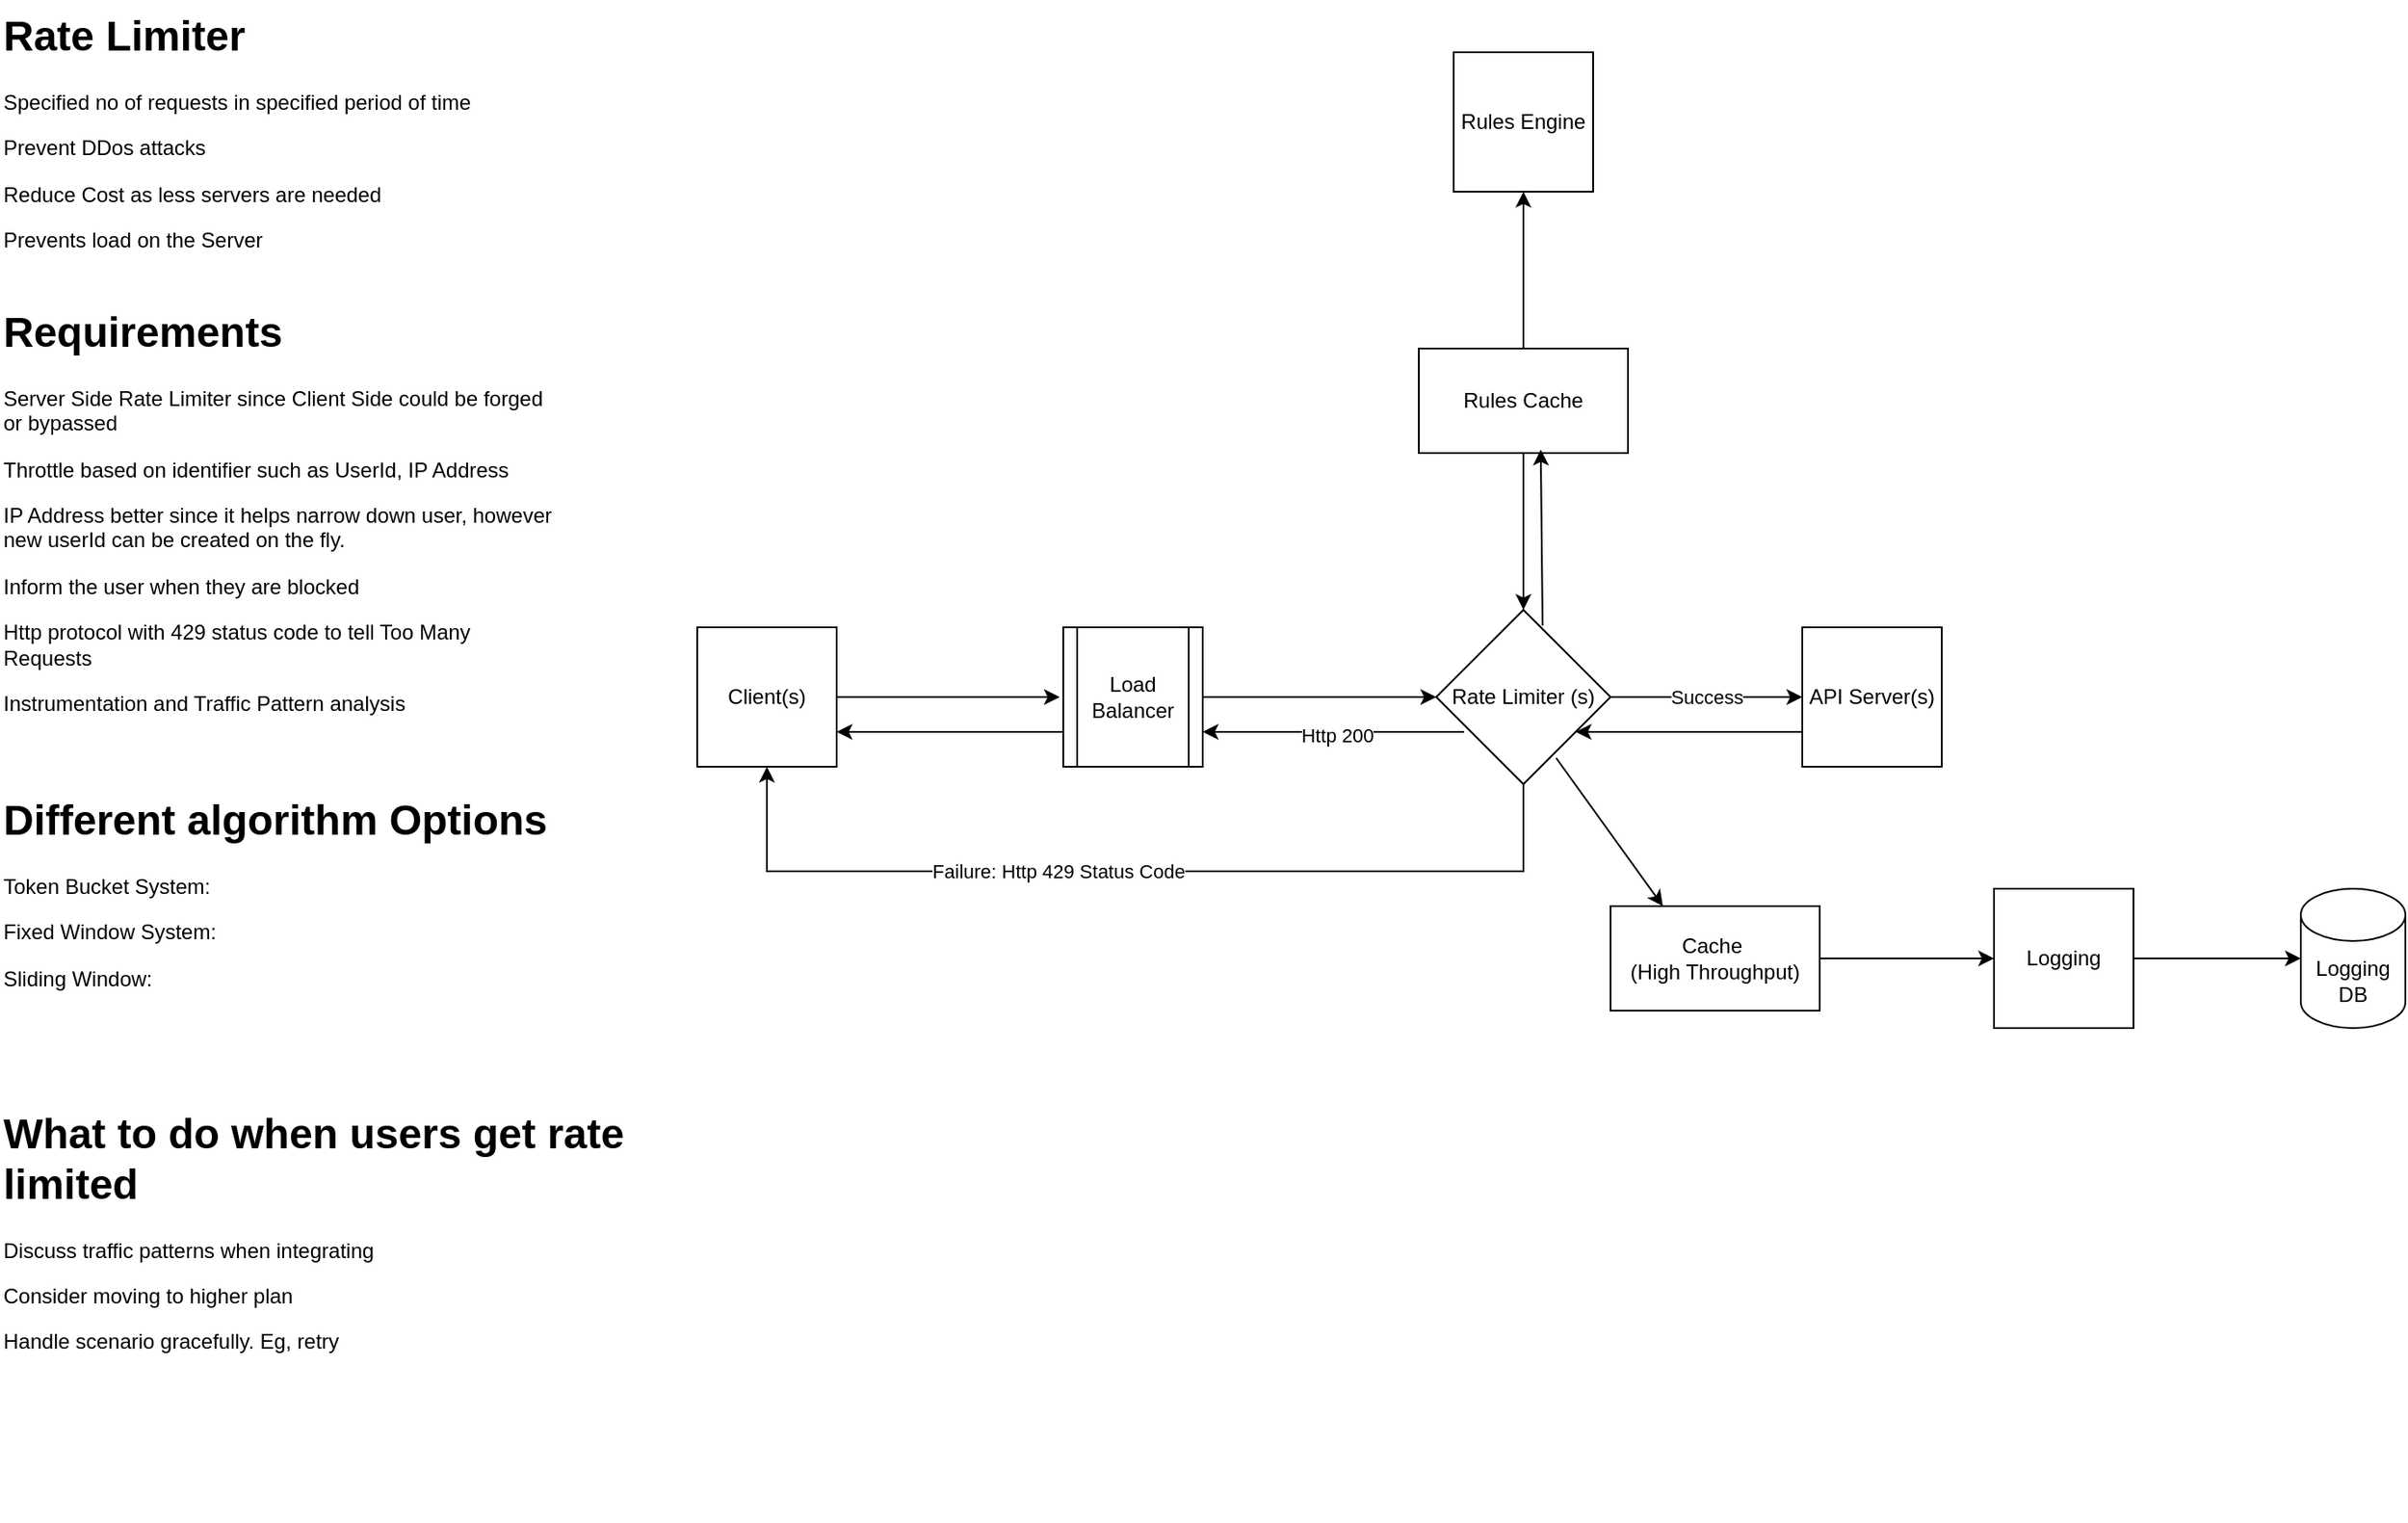 <mxfile version="27.0.9" pages="6">
  <diagram id="wf-KizYnAGKLBIfAIfjt" name="RateLimiter">
    <mxGraphModel dx="1823" dy="943" grid="1" gridSize="10" guides="1" tooltips="1" connect="1" arrows="1" fold="1" page="1" pageScale="1" pageWidth="850" pageHeight="1100" math="0" shadow="0">
      <root>
        <mxCell id="0" />
        <mxCell id="1" parent="0" />
        <mxCell id="yut6KgCmZ2R_P063SqCX-1" value="&lt;h1 style=&quot;margin-top: 0px;&quot;&gt;Rate Limiter&lt;/h1&gt;&lt;p&gt;Specified no of requests in specified period of time&lt;/p&gt;&lt;p&gt;Prevent DDos attacks&lt;/p&gt;&lt;p&gt;Reduce Cost as less servers are needed&lt;/p&gt;&lt;p&gt;Prevents load on the Server&lt;/p&gt;&lt;p&gt;&lt;br&gt;&lt;/p&gt;&lt;p&gt;&lt;br&gt;&lt;/p&gt;" style="text;html=1;whiteSpace=wrap;overflow=hidden;rounded=0;" parent="1" vertex="1">
          <mxGeometry x="130" y="70" width="290" height="160" as="geometry" />
        </mxCell>
        <mxCell id="yut6KgCmZ2R_P063SqCX-2" value="&lt;h1 style=&quot;margin-top: 0px;&quot;&gt;Requirements&lt;/h1&gt;&lt;p&gt;Server Side Rate Limiter since Client Side could be forged or bypassed&lt;/p&gt;&lt;p&gt;Throttle based on identifier such as UserId, IP Address&lt;/p&gt;&lt;p&gt;IP Address better since it helps narrow down user, however new userId can be created on the fly.&lt;/p&gt;&lt;p&gt;Inform the user when they are blocked&lt;/p&gt;&lt;p&gt;Http protocol with 429 status code to tell Too Many Requests&lt;/p&gt;&lt;p&gt;Instrumentation and Traffic Pattern analysis&lt;/p&gt;" style="text;html=1;whiteSpace=wrap;overflow=hidden;rounded=0;" parent="1" vertex="1">
          <mxGeometry x="130" y="240" width="320" height="260" as="geometry" />
        </mxCell>
        <mxCell id="yut6KgCmZ2R_P063SqCX-3" style="edgeStyle=orthogonalEdgeStyle;rounded=0;orthogonalLoop=1;jettySize=auto;html=1;exitX=1;exitY=0.5;exitDx=0;exitDy=0;" parent="1" source="yut6KgCmZ2R_P063SqCX-4" edge="1">
          <mxGeometry relative="1" as="geometry">
            <mxPoint x="738" y="470" as="targetPoint" />
          </mxGeometry>
        </mxCell>
        <mxCell id="yut6KgCmZ2R_P063SqCX-4" value="Client(s)" style="whiteSpace=wrap;html=1;aspect=fixed;" parent="1" vertex="1">
          <mxGeometry x="530" y="430" width="80" height="80" as="geometry" />
        </mxCell>
        <mxCell id="yut6KgCmZ2R_P063SqCX-5" style="edgeStyle=orthogonalEdgeStyle;rounded=0;orthogonalLoop=1;jettySize=auto;html=1;exitX=0.5;exitY=1;exitDx=0;exitDy=0;entryX=0.5;entryY=0;entryDx=0;entryDy=0;" parent="1" source="yut6KgCmZ2R_P063SqCX-21" target="yut6KgCmZ2R_P063SqCX-10" edge="1">
          <mxGeometry relative="1" as="geometry">
            <mxPoint x="1004" y="340" as="sourcePoint" />
          </mxGeometry>
        </mxCell>
        <mxCell id="yut6KgCmZ2R_P063SqCX-6" value="" style="edgeStyle=orthogonalEdgeStyle;rounded=0;orthogonalLoop=1;jettySize=auto;html=1;exitX=0.5;exitY=0;exitDx=0;exitDy=0;" parent="1" source="yut6KgCmZ2R_P063SqCX-21" target="yut6KgCmZ2R_P063SqCX-20" edge="1">
          <mxGeometry relative="1" as="geometry">
            <mxPoint x="1004" y="260" as="sourcePoint" />
          </mxGeometry>
        </mxCell>
        <mxCell id="yut6KgCmZ2R_P063SqCX-7" value="Success" style="edgeStyle=orthogonalEdgeStyle;rounded=0;orthogonalLoop=1;jettySize=auto;html=1;exitX=1;exitY=0.5;exitDx=0;exitDy=0;entryX=0;entryY=0.5;entryDx=0;entryDy=0;" parent="1" source="yut6KgCmZ2R_P063SqCX-10" target="yut6KgCmZ2R_P063SqCX-12" edge="1">
          <mxGeometry relative="1" as="geometry">
            <mxPoint x="1154" y="470" as="targetPoint" />
          </mxGeometry>
        </mxCell>
        <mxCell id="yut6KgCmZ2R_P063SqCX-8" style="edgeStyle=orthogonalEdgeStyle;rounded=0;orthogonalLoop=1;jettySize=auto;html=1;entryX=0.5;entryY=1;entryDx=0;entryDy=0;" parent="1" source="yut6KgCmZ2R_P063SqCX-10" target="yut6KgCmZ2R_P063SqCX-4" edge="1">
          <mxGeometry relative="1" as="geometry">
            <Array as="points">
              <mxPoint x="1004" y="570" />
              <mxPoint x="570" y="570" />
            </Array>
          </mxGeometry>
        </mxCell>
        <mxCell id="yut6KgCmZ2R_P063SqCX-9" value="Failure: Http 429 Status Code" style="edgeLabel;html=1;align=center;verticalAlign=middle;resizable=0;points=[];" parent="yut6KgCmZ2R_P063SqCX-8" connectable="0" vertex="1">
          <mxGeometry x="0.3" y="2" relative="1" as="geometry">
            <mxPoint x="36" y="-2" as="offset" />
          </mxGeometry>
        </mxCell>
        <mxCell id="yut6KgCmZ2R_P063SqCX-10" value="Rate Limiter (s&lt;span style=&quot;background-color: initial;&quot;&gt;)&lt;/span&gt;" style="rhombus;whiteSpace=wrap;html=1;" parent="1" vertex="1">
          <mxGeometry x="954" y="420" width="100" height="100" as="geometry" />
        </mxCell>
        <mxCell id="yut6KgCmZ2R_P063SqCX-11" style="edgeStyle=orthogonalEdgeStyle;rounded=0;orthogonalLoop=1;jettySize=auto;html=1;exitX=0;exitY=0.75;exitDx=0;exitDy=0;" parent="1" source="yut6KgCmZ2R_P063SqCX-12" edge="1">
          <mxGeometry relative="1" as="geometry">
            <mxPoint x="1034" y="490" as="targetPoint" />
          </mxGeometry>
        </mxCell>
        <mxCell id="yut6KgCmZ2R_P063SqCX-12" value="API Server(s&lt;span style=&quot;background-color: initial;&quot;&gt;)&lt;/span&gt;" style="whiteSpace=wrap;html=1;aspect=fixed;" parent="1" vertex="1">
          <mxGeometry x="1164" y="430" width="80" height="80" as="geometry" />
        </mxCell>
        <mxCell id="yut6KgCmZ2R_P063SqCX-13" value="" style="endArrow=classic;html=1;rounded=0;exitX=0.16;exitY=0.7;exitDx=0;exitDy=0;exitPerimeter=0;entryX=1;entryY=0.75;entryDx=0;entryDy=0;" parent="1" source="yut6KgCmZ2R_P063SqCX-10" target="yut6KgCmZ2R_P063SqCX-27" edge="1">
          <mxGeometry width="50" height="50" relative="1" as="geometry">
            <mxPoint x="600" y="420" as="sourcePoint" />
            <mxPoint x="830" y="490" as="targetPoint" />
          </mxGeometry>
        </mxCell>
        <mxCell id="yut6KgCmZ2R_P063SqCX-14" value="Http 200" style="edgeLabel;html=1;align=center;verticalAlign=middle;resizable=0;points=[];" parent="yut6KgCmZ2R_P063SqCX-13" connectable="0" vertex="1">
          <mxGeometry x="-0.022" y="2" relative="1" as="geometry">
            <mxPoint as="offset" />
          </mxGeometry>
        </mxCell>
        <mxCell id="yut6KgCmZ2R_P063SqCX-15" value="" style="edgeStyle=orthogonalEdgeStyle;rounded=0;orthogonalLoop=1;jettySize=auto;html=1;exitX=1;exitY=0.5;exitDx=0;exitDy=0;" parent="1" source="yut6KgCmZ2R_P063SqCX-22" target="yut6KgCmZ2R_P063SqCX-18" edge="1">
          <mxGeometry relative="1" as="geometry">
            <mxPoint x="1184" y="620" as="sourcePoint" />
          </mxGeometry>
        </mxCell>
        <mxCell id="yut6KgCmZ2R_P063SqCX-16" value="" style="endArrow=classic;html=1;rounded=0;exitX=0.688;exitY=0.85;exitDx=0;exitDy=0;exitPerimeter=0;entryX=0.25;entryY=0;entryDx=0;entryDy=0;" parent="1" source="yut6KgCmZ2R_P063SqCX-10" target="yut6KgCmZ2R_P063SqCX-22" edge="1">
          <mxGeometry width="50" height="50" relative="1" as="geometry">
            <mxPoint x="924" y="710" as="sourcePoint" />
            <mxPoint x="1124" y="580" as="targetPoint" />
          </mxGeometry>
        </mxCell>
        <mxCell id="yut6KgCmZ2R_P063SqCX-17" style="edgeStyle=orthogonalEdgeStyle;rounded=0;orthogonalLoop=1;jettySize=auto;html=1;exitX=1;exitY=0.5;exitDx=0;exitDy=0;entryX=0;entryY=0.5;entryDx=0;entryDy=0;entryPerimeter=0;" parent="1" source="yut6KgCmZ2R_P063SqCX-18" target="yut6KgCmZ2R_P063SqCX-19" edge="1">
          <mxGeometry relative="1" as="geometry">
            <mxPoint x="1444" y="620" as="targetPoint" />
          </mxGeometry>
        </mxCell>
        <mxCell id="yut6KgCmZ2R_P063SqCX-18" value="Logging" style="whiteSpace=wrap;html=1;aspect=fixed;" parent="1" vertex="1">
          <mxGeometry x="1274" y="580" width="80" height="80" as="geometry" />
        </mxCell>
        <mxCell id="yut6KgCmZ2R_P063SqCX-19" value="Logging DB" style="shape=cylinder3;whiteSpace=wrap;html=1;boundedLbl=1;backgroundOutline=1;size=15;" parent="1" vertex="1">
          <mxGeometry x="1450" y="580" width="60" height="80" as="geometry" />
        </mxCell>
        <mxCell id="yut6KgCmZ2R_P063SqCX-20" value="Rules Engine" style="whiteSpace=wrap;html=1;aspect=fixed;" parent="1" vertex="1">
          <mxGeometry x="964" y="100" width="80" height="80" as="geometry" />
        </mxCell>
        <mxCell id="yut6KgCmZ2R_P063SqCX-21" value="Rules Cache" style="rounded=0;whiteSpace=wrap;html=1;" parent="1" vertex="1">
          <mxGeometry x="944" y="270" width="120" height="60" as="geometry" />
        </mxCell>
        <mxCell id="yut6KgCmZ2R_P063SqCX-22" value="Cache&amp;nbsp;&lt;div&gt;(High Throughput)&lt;/div&gt;" style="rounded=0;whiteSpace=wrap;html=1;" parent="1" vertex="1">
          <mxGeometry x="1054" y="590" width="120" height="60" as="geometry" />
        </mxCell>
        <mxCell id="yut6KgCmZ2R_P063SqCX-23" value="" style="endArrow=classic;html=1;rounded=0;exitX=0.61;exitY=0.09;exitDx=0;exitDy=0;exitPerimeter=0;entryX=0.583;entryY=0.967;entryDx=0;entryDy=0;entryPerimeter=0;" parent="1" source="yut6KgCmZ2R_P063SqCX-10" target="yut6KgCmZ2R_P063SqCX-21" edge="1">
          <mxGeometry width="50" height="50" relative="1" as="geometry">
            <mxPoint x="1034" y="410" as="sourcePoint" />
            <mxPoint x="1084" y="360" as="targetPoint" />
          </mxGeometry>
        </mxCell>
        <mxCell id="yut6KgCmZ2R_P063SqCX-24" value="&lt;h1 style=&quot;margin-top: 0px;&quot;&gt;Different algorithm Options&lt;/h1&gt;&lt;p&gt;&lt;span style=&quot;background-color: initial;&quot;&gt;Token Bucket System:&amp;nbsp;&lt;/span&gt;&lt;/p&gt;&lt;p&gt;Fixed Window System:&amp;nbsp;&lt;/p&gt;&lt;p&gt;Sliding Window:&amp;nbsp;&lt;/p&gt;" style="text;html=1;whiteSpace=wrap;overflow=hidden;rounded=0;" parent="1" vertex="1">
          <mxGeometry x="130" y="520" width="320" height="220" as="geometry" />
        </mxCell>
        <mxCell id="yut6KgCmZ2R_P063SqCX-25" style="edgeStyle=orthogonalEdgeStyle;rounded=0;orthogonalLoop=1;jettySize=auto;html=1;exitX=0;exitY=0.75;exitDx=0;exitDy=0;entryX=1;entryY=0.75;entryDx=0;entryDy=0;" parent="1" source="yut6KgCmZ2R_P063SqCX-27" target="yut6KgCmZ2R_P063SqCX-4" edge="1">
          <mxGeometry relative="1" as="geometry" />
        </mxCell>
        <mxCell id="yut6KgCmZ2R_P063SqCX-26" style="edgeStyle=orthogonalEdgeStyle;rounded=0;orthogonalLoop=1;jettySize=auto;html=1;exitX=1;exitY=0.5;exitDx=0;exitDy=0;entryX=0;entryY=0.5;entryDx=0;entryDy=0;" parent="1" source="yut6KgCmZ2R_P063SqCX-27" target="yut6KgCmZ2R_P063SqCX-10" edge="1">
          <mxGeometry relative="1" as="geometry" />
        </mxCell>
        <mxCell id="yut6KgCmZ2R_P063SqCX-27" value="Load Balancer" style="whiteSpace=wrap;html=1;aspect=fixed;shape=process;backgroundOutline=1;" parent="1" vertex="1">
          <mxGeometry x="740" y="430" width="80" height="80" as="geometry" />
        </mxCell>
        <mxCell id="yut6KgCmZ2R_P063SqCX-28" value="&lt;h1 style=&quot;margin-top: 0px;&quot;&gt;What to do when users get rate limited&lt;/h1&gt;&lt;p&gt;Discuss traffic patterns when integrating&lt;/p&gt;&lt;p&gt;Consider moving to higher plan&lt;/p&gt;&lt;p&gt;Handle scenario gracefully. Eg, retry&lt;/p&gt;" style="text;html=1;whiteSpace=wrap;overflow=hidden;rounded=0;" parent="1" vertex="1">
          <mxGeometry x="130" y="700" width="390" height="240" as="geometry" />
        </mxCell>
      </root>
    </mxGraphModel>
  </diagram>
  <diagram id="c_2sWL2zpSnBwjELj-oL" name="ParkingGarage">
    <mxGraphModel dx="2370" dy="1206" grid="1" gridSize="10" guides="1" tooltips="1" connect="1" arrows="1" fold="1" page="1" pageScale="1" pageWidth="850" pageHeight="1100" math="0" shadow="0">
      <root>
        <mxCell id="0" />
        <mxCell id="1" parent="0" />
        <mxCell id="ElQejplBdKBRBNl6pfe9-122" value="&lt;h1 style=&quot;margin-top: 0px;&quot;&gt;Requirements&lt;/h1&gt;&lt;p&gt;Reserve a spot and receive ticket or receipt&lt;/p&gt;&lt;p&gt;Able to pay&lt;/p&gt;&lt;p&gt;High Consistency (no two people to reserve same spot)&lt;/p&gt;&lt;p&gt;3 Type of Spots (S, M, L)&lt;/p&gt;&lt;p&gt;Price Flat Rate based on Type of Spot&lt;/p&gt;&lt;p&gt;&lt;br&gt;&lt;/p&gt;" style="text;html=1;whiteSpace=wrap;overflow=hidden;rounded=0;" vertex="1" parent="1">
          <mxGeometry x="20" y="20" width="260" height="200" as="geometry" />
        </mxCell>
        <mxCell id="ElQejplBdKBRBNl6pfe9-123" value="&lt;h1 style=&quot;margin-top: 0px;&quot;&gt;Public API Endpoints&lt;/h1&gt;&lt;p&gt;/reserve (garageId, spotId, startTime, endTime)&lt;/p&gt;&lt;p&gt;returns:&lt;span style=&quot;background-color: initial;&quot;&gt;&amp;nbsp;reservationId&lt;/span&gt;&lt;/p&gt;&lt;p&gt;&lt;span style=&quot;background-color: initial;&quot;&gt;&lt;br&gt;&lt;/span&gt;&lt;/p&gt;&lt;p&gt;/payment (reservationId)&amp;nbsp;&lt;/p&gt;&lt;p&gt;(External Integration with Stripe, Square etc)&lt;/p&gt;&lt;p&gt;&lt;br&gt;&lt;/p&gt;&lt;p&gt;/cancel&amp;nbsp;&lt;span style=&quot;background-color: initial;&quot;&gt;(reservationId)&amp;nbsp;&lt;/span&gt;&lt;/p&gt;&lt;p&gt;&lt;br&gt;&lt;/p&gt;&lt;p&gt;/createAccount (email, password, firstName, lastName)&lt;/p&gt;&lt;p&gt;Note: Optional could also integrate with 3P SSO&lt;/p&gt;&lt;p&gt;&lt;br&gt;&lt;/p&gt;&lt;p&gt;/login (email, password)&lt;/p&gt;" style="text;html=1;whiteSpace=wrap;overflow=hidden;rounded=0;" vertex="1" parent="1">
          <mxGeometry x="290" y="20" width="290" height="400" as="geometry" />
        </mxCell>
        <mxCell id="ElQejplBdKBRBNl6pfe9-124" value="&lt;h1 style=&quot;margin-top: 0px;&quot;&gt;Internal API Endpoints&lt;/h1&gt;&lt;p&gt;/calculatePayment (reservationId)&lt;/p&gt;&lt;p&gt;&lt;br&gt;&lt;/p&gt;&lt;p&gt;/freeSpots (garageId, vehicleType, time)&lt;/p&gt;&lt;p&gt;Note: check what spots are available&lt;/p&gt;&lt;p&gt;&lt;br&gt;&lt;/p&gt;&lt;p&gt;/allocateSpot (&lt;span style=&quot;background-color: initial;&quot;&gt;garageId, vehicleType, time&lt;/span&gt;&lt;span style=&quot;background-color: initial;&quot;&gt;)&lt;/span&gt;&lt;/p&gt;&lt;p&gt;&lt;span style=&quot;background-color: initial;&quot;&gt;Note: Allocating spot&lt;/span&gt;&lt;/p&gt;" style="text;html=1;whiteSpace=wrap;overflow=hidden;rounded=0;" vertex="1" parent="1">
          <mxGeometry x="570" y="20" width="260" height="240" as="geometry" />
        </mxCell>
        <mxCell id="ElQejplBdKBRBNl6pfe9-125" value="Reservation" style="shape=table;startSize=30;container=1;collapsible=0;childLayout=tableLayout;strokeColor=default;fontSize=16;" vertex="1" parent="1">
          <mxGeometry x="40" y="420" width="230" height="310" as="geometry" />
        </mxCell>
        <mxCell id="ElQejplBdKBRBNl6pfe9-126" style="shape=tableRow;horizontal=0;startSize=0;swimlaneHead=0;swimlaneBody=0;strokeColor=inherit;top=0;left=0;bottom=0;right=0;collapsible=0;dropTarget=0;fillColor=none;points=[[0,0.5],[1,0.5]];portConstraint=eastwest;fontSize=16;" vertex="1" parent="ElQejplBdKBRBNl6pfe9-125">
          <mxGeometry y="30" width="230" height="40" as="geometry" />
        </mxCell>
        <mxCell id="ElQejplBdKBRBNl6pfe9-127" value="reservationId" style="shape=partialRectangle;html=1;whiteSpace=wrap;connectable=0;strokeColor=inherit;overflow=hidden;fillColor=none;top=0;left=0;bottom=0;right=0;pointerEvents=1;fontSize=16;" vertex="1" parent="ElQejplBdKBRBNl6pfe9-126">
          <mxGeometry width="114" height="40" as="geometry">
            <mxRectangle width="114" height="40" as="alternateBounds" />
          </mxGeometry>
        </mxCell>
        <mxCell id="ElQejplBdKBRBNl6pfe9-128" value="int" style="shape=partialRectangle;html=1;whiteSpace=wrap;connectable=0;strokeColor=inherit;overflow=hidden;fillColor=none;top=0;left=0;bottom=0;right=0;pointerEvents=1;fontSize=16;" vertex="1" parent="ElQejplBdKBRBNl6pfe9-126">
          <mxGeometry x="114" width="116" height="40" as="geometry">
            <mxRectangle width="116" height="40" as="alternateBounds" />
          </mxGeometry>
        </mxCell>
        <mxCell id="ElQejplBdKBRBNl6pfe9-129" style="shape=tableRow;horizontal=0;startSize=0;swimlaneHead=0;swimlaneBody=0;strokeColor=inherit;top=0;left=0;bottom=0;right=0;collapsible=0;dropTarget=0;fillColor=none;points=[[0,0.5],[1,0.5]];portConstraint=eastwest;fontSize=16;" vertex="1" parent="ElQejplBdKBRBNl6pfe9-125">
          <mxGeometry y="70" width="230" height="40" as="geometry" />
        </mxCell>
        <mxCell id="ElQejplBdKBRBNl6pfe9-130" value="userId" style="shape=partialRectangle;html=1;whiteSpace=wrap;connectable=0;strokeColor=inherit;overflow=hidden;fillColor=none;top=0;left=0;bottom=0;right=0;pointerEvents=1;fontSize=16;" vertex="1" parent="ElQejplBdKBRBNl6pfe9-129">
          <mxGeometry width="114" height="40" as="geometry">
            <mxRectangle width="114" height="40" as="alternateBounds" />
          </mxGeometry>
        </mxCell>
        <mxCell id="ElQejplBdKBRBNl6pfe9-131" value="foreignKey, int" style="shape=partialRectangle;html=1;whiteSpace=wrap;connectable=0;strokeColor=inherit;overflow=hidden;fillColor=none;top=0;left=0;bottom=0;right=0;pointerEvents=1;fontSize=16;" vertex="1" parent="ElQejplBdKBRBNl6pfe9-129">
          <mxGeometry x="114" width="116" height="40" as="geometry">
            <mxRectangle width="116" height="40" as="alternateBounds" />
          </mxGeometry>
        </mxCell>
        <mxCell id="ElQejplBdKBRBNl6pfe9-132" value="" style="shape=tableRow;horizontal=0;startSize=0;swimlaneHead=0;swimlaneBody=0;strokeColor=inherit;top=0;left=0;bottom=0;right=0;collapsible=0;dropTarget=0;fillColor=none;points=[[0,0.5],[1,0.5]];portConstraint=eastwest;fontSize=16;" vertex="1" parent="ElQejplBdKBRBNl6pfe9-125">
          <mxGeometry y="110" width="230" height="40" as="geometry" />
        </mxCell>
        <mxCell id="ElQejplBdKBRBNl6pfe9-133" value="garageId" style="shape=partialRectangle;html=1;whiteSpace=wrap;connectable=0;strokeColor=inherit;overflow=hidden;fillColor=none;top=0;left=0;bottom=0;right=0;pointerEvents=1;fontSize=16;" vertex="1" parent="ElQejplBdKBRBNl6pfe9-132">
          <mxGeometry width="114" height="40" as="geometry">
            <mxRectangle width="114" height="40" as="alternateBounds" />
          </mxGeometry>
        </mxCell>
        <mxCell id="ElQejplBdKBRBNl6pfe9-134" value="foreignKey, int" style="shape=partialRectangle;html=1;whiteSpace=wrap;connectable=0;strokeColor=inherit;overflow=hidden;fillColor=none;top=0;left=0;bottom=0;right=0;pointerEvents=1;fontSize=16;" vertex="1" parent="ElQejplBdKBRBNl6pfe9-132">
          <mxGeometry x="114" width="116" height="40" as="geometry">
            <mxRectangle width="116" height="40" as="alternateBounds" />
          </mxGeometry>
        </mxCell>
        <mxCell id="ElQejplBdKBRBNl6pfe9-135" value="" style="shape=tableRow;horizontal=0;startSize=0;swimlaneHead=0;swimlaneBody=0;strokeColor=inherit;top=0;left=0;bottom=0;right=0;collapsible=0;dropTarget=0;fillColor=none;points=[[0,0.5],[1,0.5]];portConstraint=eastwest;fontSize=16;" vertex="1" parent="ElQejplBdKBRBNl6pfe9-125">
          <mxGeometry y="150" width="230" height="40" as="geometry" />
        </mxCell>
        <mxCell id="ElQejplBdKBRBNl6pfe9-136" value="spotId" style="shape=partialRectangle;html=1;whiteSpace=wrap;connectable=0;strokeColor=inherit;overflow=hidden;fillColor=none;top=0;left=0;bottom=0;right=0;pointerEvents=1;fontSize=16;" vertex="1" parent="ElQejplBdKBRBNl6pfe9-135">
          <mxGeometry width="114" height="40" as="geometry">
            <mxRectangle width="114" height="40" as="alternateBounds" />
          </mxGeometry>
        </mxCell>
        <mxCell id="ElQejplBdKBRBNl6pfe9-137" value="int" style="shape=partialRectangle;html=1;whiteSpace=wrap;connectable=0;strokeColor=inherit;overflow=hidden;fillColor=none;top=0;left=0;bottom=0;right=0;pointerEvents=1;fontSize=16;" vertex="1" parent="ElQejplBdKBRBNl6pfe9-135">
          <mxGeometry x="114" width="116" height="40" as="geometry">
            <mxRectangle width="116" height="40" as="alternateBounds" />
          </mxGeometry>
        </mxCell>
        <mxCell id="ElQejplBdKBRBNl6pfe9-138" style="shape=tableRow;horizontal=0;startSize=0;swimlaneHead=0;swimlaneBody=0;strokeColor=inherit;top=0;left=0;bottom=0;right=0;collapsible=0;dropTarget=0;fillColor=none;points=[[0,0.5],[1,0.5]];portConstraint=eastwest;fontSize=16;" vertex="1" parent="ElQejplBdKBRBNl6pfe9-125">
          <mxGeometry y="190" width="230" height="40" as="geometry" />
        </mxCell>
        <mxCell id="ElQejplBdKBRBNl6pfe9-139" value="start" style="shape=partialRectangle;html=1;whiteSpace=wrap;connectable=0;strokeColor=inherit;overflow=hidden;fillColor=none;top=0;left=0;bottom=0;right=0;pointerEvents=1;fontSize=16;" vertex="1" parent="ElQejplBdKBRBNl6pfe9-138">
          <mxGeometry width="114" height="40" as="geometry">
            <mxRectangle width="114" height="40" as="alternateBounds" />
          </mxGeometry>
        </mxCell>
        <mxCell id="ElQejplBdKBRBNl6pfe9-140" value="timestamp" style="shape=partialRectangle;html=1;whiteSpace=wrap;connectable=0;strokeColor=inherit;overflow=hidden;fillColor=none;top=0;left=0;bottom=0;right=0;pointerEvents=1;fontSize=16;" vertex="1" parent="ElQejplBdKBRBNl6pfe9-138">
          <mxGeometry x="114" width="116" height="40" as="geometry">
            <mxRectangle width="116" height="40" as="alternateBounds" />
          </mxGeometry>
        </mxCell>
        <mxCell id="ElQejplBdKBRBNl6pfe9-141" style="shape=tableRow;horizontal=0;startSize=0;swimlaneHead=0;swimlaneBody=0;strokeColor=inherit;top=0;left=0;bottom=0;right=0;collapsible=0;dropTarget=0;fillColor=none;points=[[0,0.5],[1,0.5]];portConstraint=eastwest;fontSize=16;" vertex="1" parent="ElQejplBdKBRBNl6pfe9-125">
          <mxGeometry y="230" width="230" height="40" as="geometry" />
        </mxCell>
        <mxCell id="ElQejplBdKBRBNl6pfe9-142" value="end" style="shape=partialRectangle;html=1;whiteSpace=wrap;connectable=0;strokeColor=inherit;overflow=hidden;fillColor=none;top=0;left=0;bottom=0;right=0;pointerEvents=1;fontSize=16;" vertex="1" parent="ElQejplBdKBRBNl6pfe9-141">
          <mxGeometry width="114" height="40" as="geometry">
            <mxRectangle width="114" height="40" as="alternateBounds" />
          </mxGeometry>
        </mxCell>
        <mxCell id="ElQejplBdKBRBNl6pfe9-143" value="timestamp" style="shape=partialRectangle;html=1;whiteSpace=wrap;connectable=0;strokeColor=inherit;overflow=hidden;fillColor=none;top=0;left=0;bottom=0;right=0;pointerEvents=1;fontSize=16;" vertex="1" parent="ElQejplBdKBRBNl6pfe9-141">
          <mxGeometry x="114" width="116" height="40" as="geometry">
            <mxRectangle width="116" height="40" as="alternateBounds" />
          </mxGeometry>
        </mxCell>
        <mxCell id="ElQejplBdKBRBNl6pfe9-144" style="shape=tableRow;horizontal=0;startSize=0;swimlaneHead=0;swimlaneBody=0;strokeColor=inherit;top=0;left=0;bottom=0;right=0;collapsible=0;dropTarget=0;fillColor=none;points=[[0,0.5],[1,0.5]];portConstraint=eastwest;fontSize=16;" vertex="1" parent="ElQejplBdKBRBNl6pfe9-125">
          <mxGeometry y="270" width="230" height="40" as="geometry" />
        </mxCell>
        <mxCell id="ElQejplBdKBRBNl6pfe9-145" value="isPaid" style="shape=partialRectangle;html=1;whiteSpace=wrap;connectable=0;strokeColor=inherit;overflow=hidden;fillColor=none;top=0;left=0;bottom=0;right=0;pointerEvents=1;fontSize=16;" vertex="1" parent="ElQejplBdKBRBNl6pfe9-144">
          <mxGeometry width="114" height="40" as="geometry">
            <mxRectangle width="114" height="40" as="alternateBounds" />
          </mxGeometry>
        </mxCell>
        <mxCell id="ElQejplBdKBRBNl6pfe9-146" value="bool" style="shape=partialRectangle;html=1;whiteSpace=wrap;connectable=0;strokeColor=inherit;overflow=hidden;fillColor=none;top=0;left=0;bottom=0;right=0;pointerEvents=1;fontSize=16;" vertex="1" parent="ElQejplBdKBRBNl6pfe9-144">
          <mxGeometry x="114" width="116" height="40" as="geometry">
            <mxRectangle width="116" height="40" as="alternateBounds" />
          </mxGeometry>
        </mxCell>
        <mxCell id="ElQejplBdKBRBNl6pfe9-147" value="Garage" style="shape=table;startSize=30;container=1;collapsible=0;childLayout=tableLayout;" vertex="1" parent="1">
          <mxGeometry x="305" y="420" width="175" height="310" as="geometry" />
        </mxCell>
        <mxCell id="ElQejplBdKBRBNl6pfe9-148" style="shape=tableRow;horizontal=0;startSize=0;swimlaneHead=0;swimlaneBody=0;strokeColor=inherit;top=0;left=0;bottom=0;right=0;collapsible=0;dropTarget=0;fillColor=none;points=[[0,0.5],[1,0.5]];portConstraint=eastwest;" vertex="1" parent="ElQejplBdKBRBNl6pfe9-147">
          <mxGeometry y="30" width="175" height="46" as="geometry" />
        </mxCell>
        <mxCell id="ElQejplBdKBRBNl6pfe9-149" value="garageId" style="shape=partialRectangle;html=1;whiteSpace=wrap;connectable=0;strokeColor=inherit;overflow=hidden;fillColor=none;top=0;left=0;bottom=0;right=0;pointerEvents=1;" vertex="1" parent="ElQejplBdKBRBNl6pfe9-148">
          <mxGeometry width="88" height="46" as="geometry">
            <mxRectangle width="88" height="46" as="alternateBounds" />
          </mxGeometry>
        </mxCell>
        <mxCell id="ElQejplBdKBRBNl6pfe9-150" value="int" style="shape=partialRectangle;html=1;whiteSpace=wrap;connectable=0;strokeColor=inherit;overflow=hidden;fillColor=none;top=0;left=0;bottom=0;right=0;pointerEvents=1;" vertex="1" parent="ElQejplBdKBRBNl6pfe9-148">
          <mxGeometry x="88" width="87" height="46" as="geometry">
            <mxRectangle width="87" height="46" as="alternateBounds" />
          </mxGeometry>
        </mxCell>
        <mxCell id="ElQejplBdKBRBNl6pfe9-151" value="" style="shape=tableRow;horizontal=0;startSize=0;swimlaneHead=0;swimlaneBody=0;strokeColor=inherit;top=0;left=0;bottom=0;right=0;collapsible=0;dropTarget=0;fillColor=none;points=[[0,0.5],[1,0.5]];portConstraint=eastwest;" vertex="1" parent="ElQejplBdKBRBNl6pfe9-147">
          <mxGeometry y="76" width="175" height="48" as="geometry" />
        </mxCell>
        <mxCell id="ElQejplBdKBRBNl6pfe9-152" value="address" style="shape=partialRectangle;html=1;whiteSpace=wrap;connectable=0;strokeColor=inherit;overflow=hidden;fillColor=none;top=0;left=0;bottom=0;right=0;pointerEvents=1;" vertex="1" parent="ElQejplBdKBRBNl6pfe9-151">
          <mxGeometry width="88" height="48" as="geometry">
            <mxRectangle width="88" height="48" as="alternateBounds" />
          </mxGeometry>
        </mxCell>
        <mxCell id="ElQejplBdKBRBNl6pfe9-153" value="varchar" style="shape=partialRectangle;html=1;whiteSpace=wrap;connectable=0;strokeColor=inherit;overflow=hidden;fillColor=none;top=0;left=0;bottom=0;right=0;pointerEvents=1;" vertex="1" parent="ElQejplBdKBRBNl6pfe9-151">
          <mxGeometry x="88" width="87" height="48" as="geometry">
            <mxRectangle width="87" height="48" as="alternateBounds" />
          </mxGeometry>
        </mxCell>
        <mxCell id="ElQejplBdKBRBNl6pfe9-154" style="shape=tableRow;horizontal=0;startSize=0;swimlaneHead=0;swimlaneBody=0;strokeColor=inherit;top=0;left=0;bottom=0;right=0;collapsible=0;dropTarget=0;fillColor=none;points=[[0,0.5],[1,0.5]];portConstraint=eastwest;" vertex="1" parent="ElQejplBdKBRBNl6pfe9-147">
          <mxGeometry y="124" width="175" height="46" as="geometry" />
        </mxCell>
        <mxCell id="ElQejplBdKBRBNl6pfe9-155" value="zipCode" style="shape=partialRectangle;html=1;whiteSpace=wrap;connectable=0;strokeColor=inherit;overflow=hidden;fillColor=none;top=0;left=0;bottom=0;right=0;pointerEvents=1;" vertex="1" parent="ElQejplBdKBRBNl6pfe9-154">
          <mxGeometry width="88" height="46" as="geometry">
            <mxRectangle width="88" height="46" as="alternateBounds" />
          </mxGeometry>
        </mxCell>
        <mxCell id="ElQejplBdKBRBNl6pfe9-156" value="int" style="shape=partialRectangle;html=1;whiteSpace=wrap;connectable=0;strokeColor=inherit;overflow=hidden;fillColor=none;top=0;left=0;bottom=0;right=0;pointerEvents=1;" vertex="1" parent="ElQejplBdKBRBNl6pfe9-154">
          <mxGeometry x="88" width="87" height="46" as="geometry">
            <mxRectangle width="87" height="46" as="alternateBounds" />
          </mxGeometry>
        </mxCell>
        <mxCell id="ElQejplBdKBRBNl6pfe9-157" value="" style="shape=tableRow;horizontal=0;startSize=0;swimlaneHead=0;swimlaneBody=0;strokeColor=inherit;top=0;left=0;bottom=0;right=0;collapsible=0;dropTarget=0;fillColor=none;points=[[0,0.5],[1,0.5]];portConstraint=eastwest;" vertex="1" parent="ElQejplBdKBRBNl6pfe9-147">
          <mxGeometry y="170" width="175" height="46" as="geometry" />
        </mxCell>
        <mxCell id="ElQejplBdKBRBNl6pfe9-158" value="rateS" style="shape=partialRectangle;html=1;whiteSpace=wrap;connectable=0;strokeColor=inherit;overflow=hidden;fillColor=none;top=0;left=0;bottom=0;right=0;pointerEvents=1;" vertex="1" parent="ElQejplBdKBRBNl6pfe9-157">
          <mxGeometry width="88" height="46" as="geometry">
            <mxRectangle width="88" height="46" as="alternateBounds" />
          </mxGeometry>
        </mxCell>
        <mxCell id="ElQejplBdKBRBNl6pfe9-159" value="decimal" style="shape=partialRectangle;html=1;whiteSpace=wrap;connectable=0;strokeColor=inherit;overflow=hidden;fillColor=none;top=0;left=0;bottom=0;right=0;pointerEvents=1;" vertex="1" parent="ElQejplBdKBRBNl6pfe9-157">
          <mxGeometry x="88" width="87" height="46" as="geometry">
            <mxRectangle width="87" height="46" as="alternateBounds" />
          </mxGeometry>
        </mxCell>
        <mxCell id="ElQejplBdKBRBNl6pfe9-160" value="" style="shape=tableRow;horizontal=0;startSize=0;swimlaneHead=0;swimlaneBody=0;strokeColor=inherit;top=0;left=0;bottom=0;right=0;collapsible=0;dropTarget=0;fillColor=none;points=[[0,0.5],[1,0.5]];portConstraint=eastwest;" vertex="1" parent="ElQejplBdKBRBNl6pfe9-147">
          <mxGeometry y="216" width="175" height="48" as="geometry" />
        </mxCell>
        <mxCell id="ElQejplBdKBRBNl6pfe9-161" value="rateM" style="shape=partialRectangle;html=1;whiteSpace=wrap;connectable=0;strokeColor=inherit;overflow=hidden;fillColor=none;top=0;left=0;bottom=0;right=0;pointerEvents=1;" vertex="1" parent="ElQejplBdKBRBNl6pfe9-160">
          <mxGeometry width="88" height="48" as="geometry">
            <mxRectangle width="88" height="48" as="alternateBounds" />
          </mxGeometry>
        </mxCell>
        <mxCell id="ElQejplBdKBRBNl6pfe9-162" value="decimal" style="shape=partialRectangle;html=1;whiteSpace=wrap;connectable=0;strokeColor=inherit;overflow=hidden;fillColor=none;top=0;left=0;bottom=0;right=0;pointerEvents=1;" vertex="1" parent="ElQejplBdKBRBNl6pfe9-160">
          <mxGeometry x="88" width="87" height="48" as="geometry">
            <mxRectangle width="87" height="48" as="alternateBounds" />
          </mxGeometry>
        </mxCell>
        <mxCell id="ElQejplBdKBRBNl6pfe9-163" value="" style="shape=tableRow;horizontal=0;startSize=0;swimlaneHead=0;swimlaneBody=0;strokeColor=inherit;top=0;left=0;bottom=0;right=0;collapsible=0;dropTarget=0;fillColor=none;points=[[0,0.5],[1,0.5]];portConstraint=eastwest;" vertex="1" parent="ElQejplBdKBRBNl6pfe9-147">
          <mxGeometry y="264" width="175" height="46" as="geometry" />
        </mxCell>
        <mxCell id="ElQejplBdKBRBNl6pfe9-164" value="rateL" style="shape=partialRectangle;html=1;whiteSpace=wrap;connectable=0;strokeColor=inherit;overflow=hidden;fillColor=none;top=0;left=0;bottom=0;right=0;pointerEvents=1;" vertex="1" parent="ElQejplBdKBRBNl6pfe9-163">
          <mxGeometry width="88" height="46" as="geometry">
            <mxRectangle width="88" height="46" as="alternateBounds" />
          </mxGeometry>
        </mxCell>
        <mxCell id="ElQejplBdKBRBNl6pfe9-165" value="decimal" style="shape=partialRectangle;html=1;whiteSpace=wrap;connectable=0;strokeColor=inherit;overflow=hidden;fillColor=none;top=0;left=0;bottom=0;right=0;pointerEvents=1;" vertex="1" parent="ElQejplBdKBRBNl6pfe9-163">
          <mxGeometry x="88" width="87" height="46" as="geometry">
            <mxRectangle width="87" height="46" as="alternateBounds" />
          </mxGeometry>
        </mxCell>
        <mxCell id="ElQejplBdKBRBNl6pfe9-166" value="Spot" style="shape=table;startSize=30;container=1;collapsible=0;childLayout=tableLayout;" vertex="1" parent="1">
          <mxGeometry x="305" y="760" width="175" height="220" as="geometry" />
        </mxCell>
        <mxCell id="ElQejplBdKBRBNl6pfe9-167" value="" style="shape=tableRow;horizontal=0;startSize=0;swimlaneHead=0;swimlaneBody=0;strokeColor=inherit;top=0;left=0;bottom=0;right=0;collapsible=0;dropTarget=0;fillColor=none;points=[[0,0.5],[1,0.5]];portConstraint=eastwest;" vertex="1" parent="ElQejplBdKBRBNl6pfe9-166">
          <mxGeometry y="30" width="175" height="48" as="geometry" />
        </mxCell>
        <mxCell id="ElQejplBdKBRBNl6pfe9-168" value="spotId" style="shape=partialRectangle;html=1;whiteSpace=wrap;connectable=0;strokeColor=inherit;overflow=hidden;fillColor=none;top=0;left=0;bottom=0;right=0;pointerEvents=1;" vertex="1" parent="ElQejplBdKBRBNl6pfe9-167">
          <mxGeometry width="88" height="48" as="geometry">
            <mxRectangle width="88" height="48" as="alternateBounds" />
          </mxGeometry>
        </mxCell>
        <mxCell id="ElQejplBdKBRBNl6pfe9-169" value="int" style="shape=partialRectangle;html=1;whiteSpace=wrap;connectable=0;strokeColor=inherit;overflow=hidden;fillColor=none;top=0;left=0;bottom=0;right=0;pointerEvents=1;" vertex="1" parent="ElQejplBdKBRBNl6pfe9-167">
          <mxGeometry x="88" width="87" height="48" as="geometry">
            <mxRectangle width="87" height="48" as="alternateBounds" />
          </mxGeometry>
        </mxCell>
        <mxCell id="ElQejplBdKBRBNl6pfe9-170" style="shape=tableRow;horizontal=0;startSize=0;swimlaneHead=0;swimlaneBody=0;strokeColor=inherit;top=0;left=0;bottom=0;right=0;collapsible=0;dropTarget=0;fillColor=none;points=[[0,0.5],[1,0.5]];portConstraint=eastwest;" vertex="1" parent="ElQejplBdKBRBNl6pfe9-166">
          <mxGeometry y="78" width="175" height="47" as="geometry" />
        </mxCell>
        <mxCell id="ElQejplBdKBRBNl6pfe9-171" value="garageId" style="shape=partialRectangle;html=1;whiteSpace=wrap;connectable=0;strokeColor=inherit;overflow=hidden;fillColor=none;top=0;left=0;bottom=0;right=0;pointerEvents=1;" vertex="1" parent="ElQejplBdKBRBNl6pfe9-170">
          <mxGeometry width="88" height="47" as="geometry">
            <mxRectangle width="88" height="47" as="alternateBounds" />
          </mxGeometry>
        </mxCell>
        <mxCell id="ElQejplBdKBRBNl6pfe9-172" value="int" style="shape=partialRectangle;html=1;whiteSpace=wrap;connectable=0;strokeColor=inherit;overflow=hidden;fillColor=none;top=0;left=0;bottom=0;right=0;pointerEvents=1;" vertex="1" parent="ElQejplBdKBRBNl6pfe9-170">
          <mxGeometry x="88" width="87" height="47" as="geometry">
            <mxRectangle width="87" height="47" as="alternateBounds" />
          </mxGeometry>
        </mxCell>
        <mxCell id="ElQejplBdKBRBNl6pfe9-173" value="" style="shape=tableRow;horizontal=0;startSize=0;swimlaneHead=0;swimlaneBody=0;strokeColor=inherit;top=0;left=0;bottom=0;right=0;collapsible=0;dropTarget=0;fillColor=none;points=[[0,0.5],[1,0.5]];portConstraint=eastwest;" vertex="1" parent="ElQejplBdKBRBNl6pfe9-166">
          <mxGeometry y="125" width="175" height="48" as="geometry" />
        </mxCell>
        <mxCell id="ElQejplBdKBRBNl6pfe9-174" value="vehicleType" style="shape=partialRectangle;html=1;whiteSpace=wrap;connectable=0;strokeColor=inherit;overflow=hidden;fillColor=none;top=0;left=0;bottom=0;right=0;pointerEvents=1;" vertex="1" parent="ElQejplBdKBRBNl6pfe9-173">
          <mxGeometry width="88" height="48" as="geometry">
            <mxRectangle width="88" height="48" as="alternateBounds" />
          </mxGeometry>
        </mxCell>
        <mxCell id="ElQejplBdKBRBNl6pfe9-175" value="enum" style="shape=partialRectangle;html=1;whiteSpace=wrap;connectable=0;strokeColor=inherit;overflow=hidden;fillColor=none;top=0;left=0;bottom=0;right=0;pointerEvents=1;" vertex="1" parent="ElQejplBdKBRBNl6pfe9-173">
          <mxGeometry x="88" width="87" height="48" as="geometry">
            <mxRectangle width="87" height="48" as="alternateBounds" />
          </mxGeometry>
        </mxCell>
        <mxCell id="ElQejplBdKBRBNl6pfe9-176" value="" style="shape=tableRow;horizontal=0;startSize=0;swimlaneHead=0;swimlaneBody=0;strokeColor=inherit;top=0;left=0;bottom=0;right=0;collapsible=0;dropTarget=0;fillColor=none;points=[[0,0.5],[1,0.5]];portConstraint=eastwest;" vertex="1" parent="ElQejplBdKBRBNl6pfe9-166">
          <mxGeometry y="173" width="175" height="47" as="geometry" />
        </mxCell>
        <mxCell id="ElQejplBdKBRBNl6pfe9-177" value="status" style="shape=partialRectangle;html=1;whiteSpace=wrap;connectable=0;strokeColor=inherit;overflow=hidden;fillColor=none;top=0;left=0;bottom=0;right=0;pointerEvents=1;" vertex="1" parent="ElQejplBdKBRBNl6pfe9-176">
          <mxGeometry width="88" height="47" as="geometry">
            <mxRectangle width="88" height="47" as="alternateBounds" />
          </mxGeometry>
        </mxCell>
        <mxCell id="ElQejplBdKBRBNl6pfe9-178" value="enum" style="shape=partialRectangle;html=1;whiteSpace=wrap;connectable=0;strokeColor=inherit;overflow=hidden;fillColor=none;top=0;left=0;bottom=0;right=0;pointerEvents=1;" vertex="1" parent="ElQejplBdKBRBNl6pfe9-176">
          <mxGeometry x="88" width="87" height="47" as="geometry">
            <mxRectangle width="87" height="47" as="alternateBounds" />
          </mxGeometry>
        </mxCell>
        <mxCell id="ElQejplBdKBRBNl6pfe9-179" value="user" style="shape=table;startSize=30;container=1;collapsible=0;childLayout=tableLayout;" vertex="1" parent="1">
          <mxGeometry x="40" y="760" width="240" height="220" as="geometry" />
        </mxCell>
        <mxCell id="ElQejplBdKBRBNl6pfe9-180" value="" style="shape=tableRow;horizontal=0;startSize=0;swimlaneHead=0;swimlaneBody=0;strokeColor=inherit;top=0;left=0;bottom=0;right=0;collapsible=0;dropTarget=0;fillColor=none;points=[[0,0.5],[1,0.5]];portConstraint=eastwest;" vertex="1" parent="ElQejplBdKBRBNl6pfe9-179">
          <mxGeometry y="30" width="240" height="38" as="geometry" />
        </mxCell>
        <mxCell id="ElQejplBdKBRBNl6pfe9-181" value="userId" style="shape=partialRectangle;html=1;whiteSpace=wrap;connectable=0;strokeColor=inherit;overflow=hidden;fillColor=none;top=0;left=0;bottom=0;right=0;pointerEvents=1;" vertex="1" parent="ElQejplBdKBRBNl6pfe9-180">
          <mxGeometry width="120" height="38" as="geometry">
            <mxRectangle width="120" height="38" as="alternateBounds" />
          </mxGeometry>
        </mxCell>
        <mxCell id="ElQejplBdKBRBNl6pfe9-182" value="int" style="shape=partialRectangle;html=1;whiteSpace=wrap;connectable=0;strokeColor=inherit;overflow=hidden;fillColor=none;top=0;left=0;bottom=0;right=0;pointerEvents=1;" vertex="1" parent="ElQejplBdKBRBNl6pfe9-180">
          <mxGeometry x="120" width="120" height="38" as="geometry">
            <mxRectangle width="120" height="38" as="alternateBounds" />
          </mxGeometry>
        </mxCell>
        <mxCell id="ElQejplBdKBRBNl6pfe9-183" value="" style="shape=tableRow;horizontal=0;startSize=0;swimlaneHead=0;swimlaneBody=0;strokeColor=inherit;top=0;left=0;bottom=0;right=0;collapsible=0;dropTarget=0;fillColor=none;points=[[0,0.5],[1,0.5]];portConstraint=eastwest;" vertex="1" parent="ElQejplBdKBRBNl6pfe9-179">
          <mxGeometry y="68" width="240" height="38" as="geometry" />
        </mxCell>
        <mxCell id="ElQejplBdKBRBNl6pfe9-184" value="firstName" style="shape=partialRectangle;html=1;whiteSpace=wrap;connectable=0;strokeColor=inherit;overflow=hidden;fillColor=none;top=0;left=0;bottom=0;right=0;pointerEvents=1;" vertex="1" parent="ElQejplBdKBRBNl6pfe9-183">
          <mxGeometry width="120" height="38" as="geometry">
            <mxRectangle width="120" height="38" as="alternateBounds" />
          </mxGeometry>
        </mxCell>
        <mxCell id="ElQejplBdKBRBNl6pfe9-185" value="varchar" style="shape=partialRectangle;html=1;whiteSpace=wrap;connectable=0;strokeColor=inherit;overflow=hidden;fillColor=none;top=0;left=0;bottom=0;right=0;pointerEvents=1;" vertex="1" parent="ElQejplBdKBRBNl6pfe9-183">
          <mxGeometry x="120" width="120" height="38" as="geometry">
            <mxRectangle width="120" height="38" as="alternateBounds" />
          </mxGeometry>
        </mxCell>
        <mxCell id="ElQejplBdKBRBNl6pfe9-186" value="" style="shape=tableRow;horizontal=0;startSize=0;swimlaneHead=0;swimlaneBody=0;strokeColor=inherit;top=0;left=0;bottom=0;right=0;collapsible=0;dropTarget=0;fillColor=none;points=[[0,0.5],[1,0.5]];portConstraint=eastwest;" vertex="1" parent="ElQejplBdKBRBNl6pfe9-179">
          <mxGeometry y="106" width="240" height="38" as="geometry" />
        </mxCell>
        <mxCell id="ElQejplBdKBRBNl6pfe9-187" value="lastName" style="shape=partialRectangle;html=1;whiteSpace=wrap;connectable=0;strokeColor=inherit;overflow=hidden;fillColor=none;top=0;left=0;bottom=0;right=0;pointerEvents=1;" vertex="1" parent="ElQejplBdKBRBNl6pfe9-186">
          <mxGeometry width="120" height="38" as="geometry">
            <mxRectangle width="120" height="38" as="alternateBounds" />
          </mxGeometry>
        </mxCell>
        <mxCell id="ElQejplBdKBRBNl6pfe9-188" value="varchar" style="shape=partialRectangle;html=1;whiteSpace=wrap;connectable=0;strokeColor=inherit;overflow=hidden;fillColor=none;top=0;left=0;bottom=0;right=0;pointerEvents=1;" vertex="1" parent="ElQejplBdKBRBNl6pfe9-186">
          <mxGeometry x="120" width="120" height="38" as="geometry">
            <mxRectangle width="120" height="38" as="alternateBounds" />
          </mxGeometry>
        </mxCell>
        <mxCell id="ElQejplBdKBRBNl6pfe9-189" value="" style="shape=tableRow;horizontal=0;startSize=0;swimlaneHead=0;swimlaneBody=0;strokeColor=inherit;top=0;left=0;bottom=0;right=0;collapsible=0;dropTarget=0;fillColor=none;points=[[0,0.5],[1,0.5]];portConstraint=eastwest;" vertex="1" parent="ElQejplBdKBRBNl6pfe9-179">
          <mxGeometry y="144" width="240" height="38" as="geometry" />
        </mxCell>
        <mxCell id="ElQejplBdKBRBNl6pfe9-190" value="email" style="shape=partialRectangle;html=1;whiteSpace=wrap;connectable=0;strokeColor=inherit;overflow=hidden;fillColor=none;top=0;left=0;bottom=0;right=0;pointerEvents=1;" vertex="1" parent="ElQejplBdKBRBNl6pfe9-189">
          <mxGeometry width="120" height="38" as="geometry">
            <mxRectangle width="120" height="38" as="alternateBounds" />
          </mxGeometry>
        </mxCell>
        <mxCell id="ElQejplBdKBRBNl6pfe9-191" value="varchar" style="shape=partialRectangle;html=1;whiteSpace=wrap;connectable=0;strokeColor=inherit;overflow=hidden;fillColor=none;top=0;left=0;bottom=0;right=0;pointerEvents=1;" vertex="1" parent="ElQejplBdKBRBNl6pfe9-189">
          <mxGeometry x="120" width="120" height="38" as="geometry">
            <mxRectangle width="120" height="38" as="alternateBounds" />
          </mxGeometry>
        </mxCell>
        <mxCell id="ElQejplBdKBRBNl6pfe9-192" value="" style="shape=tableRow;horizontal=0;startSize=0;swimlaneHead=0;swimlaneBody=0;strokeColor=inherit;top=0;left=0;bottom=0;right=0;collapsible=0;dropTarget=0;fillColor=none;points=[[0,0.5],[1,0.5]];portConstraint=eastwest;" vertex="1" parent="ElQejplBdKBRBNl6pfe9-179">
          <mxGeometry y="182" width="240" height="38" as="geometry" />
        </mxCell>
        <mxCell id="ElQejplBdKBRBNl6pfe9-193" value="password" style="shape=partialRectangle;html=1;whiteSpace=wrap;connectable=0;strokeColor=inherit;overflow=hidden;fillColor=none;top=0;left=0;bottom=0;right=0;pointerEvents=1;" vertex="1" parent="ElQejplBdKBRBNl6pfe9-192">
          <mxGeometry width="120" height="38" as="geometry">
            <mxRectangle width="120" height="38" as="alternateBounds" />
          </mxGeometry>
        </mxCell>
        <mxCell id="ElQejplBdKBRBNl6pfe9-194" value="varchar" style="shape=partialRectangle;html=1;whiteSpace=wrap;connectable=0;strokeColor=inherit;overflow=hidden;fillColor=none;top=0;left=0;bottom=0;right=0;pointerEvents=1;" vertex="1" parent="ElQejplBdKBRBNl6pfe9-192">
          <mxGeometry x="120" width="120" height="38" as="geometry">
            <mxRectangle width="120" height="38" as="alternateBounds" />
          </mxGeometry>
        </mxCell>
        <mxCell id="ElQejplBdKBRBNl6pfe9-195" value="Vehicle" style="shape=table;startSize=30;container=1;collapsible=0;childLayout=tableLayout;" vertex="1" parent="1">
          <mxGeometry x="520" y="420" width="160" height="160" as="geometry" />
        </mxCell>
        <mxCell id="ElQejplBdKBRBNl6pfe9-196" value="" style="shape=tableRow;horizontal=0;startSize=0;swimlaneHead=0;swimlaneBody=0;strokeColor=inherit;top=0;left=0;bottom=0;right=0;collapsible=0;dropTarget=0;fillColor=none;points=[[0,0.5],[1,0.5]];portConstraint=eastwest;" vertex="1" parent="ElQejplBdKBRBNl6pfe9-195">
          <mxGeometry y="30" width="160" height="43" as="geometry" />
        </mxCell>
        <mxCell id="ElQejplBdKBRBNl6pfe9-197" value="userId" style="shape=partialRectangle;html=1;whiteSpace=wrap;connectable=0;strokeColor=inherit;overflow=hidden;fillColor=none;top=0;left=0;bottom=0;right=0;pointerEvents=1;" vertex="1" parent="ElQejplBdKBRBNl6pfe9-196">
          <mxGeometry width="80" height="43" as="geometry">
            <mxRectangle width="80" height="43" as="alternateBounds" />
          </mxGeometry>
        </mxCell>
        <mxCell id="ElQejplBdKBRBNl6pfe9-198" value="int" style="shape=partialRectangle;html=1;whiteSpace=wrap;connectable=0;strokeColor=inherit;overflow=hidden;fillColor=none;top=0;left=0;bottom=0;right=0;pointerEvents=1;" vertex="1" parent="ElQejplBdKBRBNl6pfe9-196">
          <mxGeometry x="80" width="80" height="43" as="geometry">
            <mxRectangle width="80" height="43" as="alternateBounds" />
          </mxGeometry>
        </mxCell>
        <mxCell id="ElQejplBdKBRBNl6pfe9-199" value="" style="shape=tableRow;horizontal=0;startSize=0;swimlaneHead=0;swimlaneBody=0;strokeColor=inherit;top=0;left=0;bottom=0;right=0;collapsible=0;dropTarget=0;fillColor=none;points=[[0,0.5],[1,0.5]];portConstraint=eastwest;" vertex="1" parent="ElQejplBdKBRBNl6pfe9-195">
          <mxGeometry y="73" width="160" height="44" as="geometry" />
        </mxCell>
        <mxCell id="ElQejplBdKBRBNl6pfe9-200" value="license" style="shape=partialRectangle;html=1;whiteSpace=wrap;connectable=0;strokeColor=inherit;overflow=hidden;fillColor=none;top=0;left=0;bottom=0;right=0;pointerEvents=1;" vertex="1" parent="ElQejplBdKBRBNl6pfe9-199">
          <mxGeometry width="80" height="44" as="geometry">
            <mxRectangle width="80" height="44" as="alternateBounds" />
          </mxGeometry>
        </mxCell>
        <mxCell id="ElQejplBdKBRBNl6pfe9-201" value="varchar" style="shape=partialRectangle;html=1;whiteSpace=wrap;connectable=0;strokeColor=inherit;overflow=hidden;fillColor=none;top=0;left=0;bottom=0;right=0;pointerEvents=1;" vertex="1" parent="ElQejplBdKBRBNl6pfe9-199">
          <mxGeometry x="80" width="80" height="44" as="geometry">
            <mxRectangle width="80" height="44" as="alternateBounds" />
          </mxGeometry>
        </mxCell>
        <mxCell id="ElQejplBdKBRBNl6pfe9-202" style="shape=tableRow;horizontal=0;startSize=0;swimlaneHead=0;swimlaneBody=0;strokeColor=inherit;top=0;left=0;bottom=0;right=0;collapsible=0;dropTarget=0;fillColor=none;points=[[0,0.5],[1,0.5]];portConstraint=eastwest;" vertex="1" parent="ElQejplBdKBRBNl6pfe9-195">
          <mxGeometry y="117" width="160" height="43" as="geometry" />
        </mxCell>
        <mxCell id="ElQejplBdKBRBNl6pfe9-203" value="vehicleType" style="shape=partialRectangle;html=1;whiteSpace=wrap;connectable=0;strokeColor=inherit;overflow=hidden;fillColor=none;top=0;left=0;bottom=0;right=0;pointerEvents=1;" vertex="1" parent="ElQejplBdKBRBNl6pfe9-202">
          <mxGeometry width="80" height="43" as="geometry">
            <mxRectangle width="80" height="43" as="alternateBounds" />
          </mxGeometry>
        </mxCell>
        <mxCell id="ElQejplBdKBRBNl6pfe9-204" value="enum" style="shape=partialRectangle;html=1;whiteSpace=wrap;connectable=0;strokeColor=inherit;overflow=hidden;fillColor=none;top=0;left=0;bottom=0;right=0;pointerEvents=1;" vertex="1" parent="ElQejplBdKBRBNl6pfe9-202">
          <mxGeometry x="80" width="80" height="43" as="geometry">
            <mxRectangle width="80" height="43" as="alternateBounds" />
          </mxGeometry>
        </mxCell>
        <mxCell id="ElQejplBdKBRBNl6pfe9-205" value="" style="edgeStyle=orthogonalEdgeStyle;rounded=0;orthogonalLoop=1;jettySize=auto;html=1;" edge="1" parent="1" source="ElQejplBdKBRBNl6pfe9-206" target="ElQejplBdKBRBNl6pfe9-211">
          <mxGeometry relative="1" as="geometry" />
        </mxCell>
        <mxCell id="ElQejplBdKBRBNl6pfe9-206" value="Web/Mobile UI" style="whiteSpace=wrap;html=1;aspect=fixed;" vertex="1" parent="1">
          <mxGeometry x="910" y="520" width="90" height="90" as="geometry" />
        </mxCell>
        <mxCell id="ElQejplBdKBRBNl6pfe9-207" value="" style="edgeStyle=orthogonalEdgeStyle;rounded=0;orthogonalLoop=1;jettySize=auto;html=1;entryX=0;entryY=0.5;entryDx=0;entryDy=0;" edge="1" parent="1" source="ElQejplBdKBRBNl6pfe9-211" target="ElQejplBdKBRBNl6pfe9-215">
          <mxGeometry relative="1" as="geometry">
            <mxPoint x="1230" y="740" as="targetPoint" />
          </mxGeometry>
        </mxCell>
        <mxCell id="ElQejplBdKBRBNl6pfe9-208" style="edgeStyle=orthogonalEdgeStyle;rounded=0;orthogonalLoop=1;jettySize=auto;html=1;exitX=1;exitY=0.333;exitDx=0;exitDy=0;exitPerimeter=0;entryX=0;entryY=0.5;entryDx=0;entryDy=0;entryPerimeter=0;" edge="1" parent="1" source="ElQejplBdKBRBNl6pfe9-211" target="ElQejplBdKBRBNl6pfe9-212">
          <mxGeometry relative="1" as="geometry">
            <mxPoint x="1550" y="548" as="targetPoint" />
          </mxGeometry>
        </mxCell>
        <mxCell id="ElQejplBdKBRBNl6pfe9-209" value="Write" style="edgeLabel;html=1;align=center;verticalAlign=middle;resizable=0;points=[];" vertex="1" connectable="0" parent="ElQejplBdKBRBNl6pfe9-208">
          <mxGeometry x="0.276" y="-1" relative="1" as="geometry">
            <mxPoint y="1" as="offset" />
          </mxGeometry>
        </mxCell>
        <mxCell id="ElQejplBdKBRBNl6pfe9-210" value="" style="edgeStyle=orthogonalEdgeStyle;rounded=0;orthogonalLoop=1;jettySize=auto;html=1;" edge="1" parent="1" source="ElQejplBdKBRBNl6pfe9-211" target="ElQejplBdKBRBNl6pfe9-221">
          <mxGeometry relative="1" as="geometry" />
        </mxCell>
        <mxCell id="ElQejplBdKBRBNl6pfe9-211" value="Backend Server" style="whiteSpace=wrap;html=1;aspect=fixed;" vertex="1" parent="1">
          <mxGeometry x="1100" y="520" width="90" height="90" as="geometry" />
        </mxCell>
        <mxCell id="ElQejplBdKBRBNl6pfe9-212" value="DB" style="shape=cylinder3;whiteSpace=wrap;html=1;boundedLbl=1;backgroundOutline=1;size=15;" vertex="1" parent="1">
          <mxGeometry x="1545" y="425" width="65" height="95" as="geometry" />
        </mxCell>
        <mxCell id="ElQejplBdKBRBNl6pfe9-213" value="DB (Read Replica)" style="shape=cylinder3;whiteSpace=wrap;html=1;boundedLbl=1;backgroundOutline=1;size=15;" vertex="1" parent="1">
          <mxGeometry x="1550" y="550" width="60" height="80" as="geometry" />
        </mxCell>
        <mxCell id="ElQejplBdKBRBNl6pfe9-214" value="DB (Read Replica)" style="shape=cylinder3;whiteSpace=wrap;html=1;boundedLbl=1;backgroundOutline=1;size=15;" vertex="1" parent="1">
          <mxGeometry x="1550" y="650" width="60" height="80" as="geometry" />
        </mxCell>
        <mxCell id="ElQejplBdKBRBNl6pfe9-215" value="Load Balancer" style="shape=process;whiteSpace=wrap;html=1;backgroundOutline=1;" vertex="1" parent="1">
          <mxGeometry x="1240" y="616" width="150" height="60" as="geometry" />
        </mxCell>
        <mxCell id="ElQejplBdKBRBNl6pfe9-216" style="edgeStyle=orthogonalEdgeStyle;rounded=0;orthogonalLoop=1;jettySize=auto;html=1;entryX=-0.008;entryY=0.588;entryDx=0;entryDy=0;entryPerimeter=0;exitX=1;exitY=0.25;exitDx=0;exitDy=0;" edge="1" parent="1" source="ElQejplBdKBRBNl6pfe9-215" target="ElQejplBdKBRBNl6pfe9-213">
          <mxGeometry relative="1" as="geometry" />
        </mxCell>
        <mxCell id="ElQejplBdKBRBNl6pfe9-217" value="Read" style="edgeLabel;html=1;align=center;verticalAlign=middle;resizable=0;points=[];" vertex="1" connectable="0" parent="ElQejplBdKBRBNl6pfe9-216">
          <mxGeometry x="0.344" y="-4" relative="1" as="geometry">
            <mxPoint x="14" y="-3" as="offset" />
          </mxGeometry>
        </mxCell>
        <mxCell id="ElQejplBdKBRBNl6pfe9-218" style="edgeStyle=orthogonalEdgeStyle;rounded=0;orthogonalLoop=1;jettySize=auto;html=1;entryX=0;entryY=0;entryDx=0;entryDy=52.5;entryPerimeter=0;" edge="1" parent="1" source="ElQejplBdKBRBNl6pfe9-215" target="ElQejplBdKBRBNl6pfe9-214">
          <mxGeometry relative="1" as="geometry" />
        </mxCell>
        <mxCell id="ElQejplBdKBRBNl6pfe9-219" value="Read" style="edgeLabel;html=1;align=center;verticalAlign=middle;resizable=0;points=[];" vertex="1" connectable="0" parent="ElQejplBdKBRBNl6pfe9-218">
          <mxGeometry x="0.538" y="-1" relative="1" as="geometry">
            <mxPoint x="1" y="1" as="offset" />
          </mxGeometry>
        </mxCell>
        <mxCell id="ElQejplBdKBRBNl6pfe9-220" value="" style="edgeStyle=orthogonalEdgeStyle;rounded=0;orthogonalLoop=1;jettySize=auto;html=1;" edge="1" parent="1" source="ElQejplBdKBRBNl6pfe9-221" target="ElQejplBdKBRBNl6pfe9-223">
          <mxGeometry relative="1" as="geometry" />
        </mxCell>
        <mxCell id="ElQejplBdKBRBNl6pfe9-221" value="3rd Party Payment Integration" style="whiteSpace=wrap;html=1;aspect=fixed;" vertex="1" parent="1">
          <mxGeometry x="1100" y="350" width="90" height="90" as="geometry" />
        </mxCell>
        <mxCell id="ElQejplBdKBRBNl6pfe9-222" value="&lt;h1 style=&quot;margin-top: 0px;&quot;&gt;Scale&lt;/h1&gt;&lt;p&gt;&lt;/p&gt;&lt;ul&gt;&lt;li&gt;No of parking spots in a parking lot&lt;/li&gt;&lt;ul&gt;&lt;li&gt;(# of floors) * (# of parking spots)&lt;/li&gt;&lt;li&gt;10 * 500&lt;/li&gt;&lt;li&gt;5K&lt;/li&gt;&lt;/ul&gt;&lt;li&gt;Data Size for a parking slot&lt;/li&gt;&lt;ul&gt;&lt;li&gt;(# of parking spots) * (size per parking spot)&lt;/li&gt;&lt;li&gt;5K * 1K&lt;/li&gt;&lt;li&gt;5MB (which fits one machine)&lt;/li&gt;&lt;/ul&gt;&lt;li&gt;Data Size for tickets&lt;/li&gt;&lt;ul&gt;&lt;li&gt;(# of parkings) * (size per ticket)&lt;/li&gt;&lt;li&gt;10K * 100 bytes&lt;/li&gt;&lt;li&gt;1MB&lt;/li&gt;&lt;/ul&gt;&lt;li&gt;Data for 10 years&lt;/li&gt;&lt;ul&gt;&lt;li&gt;10 * 365 * 1Mb&lt;/li&gt;&lt;li&gt;3.65 GB (which fits 1 machine)&lt;/li&gt;&lt;/ul&gt;&lt;li&gt;What if we want to build 1 mil parking lots&lt;/li&gt;&lt;ul&gt;&lt;li&gt;build distributed solution&lt;/li&gt;&lt;/ul&gt;&lt;/ul&gt;&lt;p&gt;&lt;/p&gt;" style="text;html=1;whiteSpace=wrap;overflow=hidden;rounded=0;" vertex="1" parent="1">
          <mxGeometry x="920" y="20" width="350" height="300" as="geometry" />
        </mxCell>
        <mxCell id="ElQejplBdKBRBNl6pfe9-223" value="Ticketing DB" style="whiteSpace=wrap;html=1;aspect=fixed;shape=cylinder3;boundedLbl=1;backgroundOutline=1;size=15;" vertex="1" parent="1">
          <mxGeometry x="1270" y="350" width="90" height="90" as="geometry" />
        </mxCell>
        <mxCell id="ElQejplBdKBRBNl6pfe9-224" value="&lt;h1 style=&quot;margin-top: 0px;&quot;&gt;Enums&lt;/h1&gt;&lt;p&gt;&lt;/p&gt;&lt;ul&gt;&lt;li&gt;Vehicle Type&lt;/li&gt;&lt;ul&gt;&lt;li&gt;S&lt;/li&gt;&lt;li&gt;M&lt;/li&gt;&lt;li&gt;L&lt;/li&gt;&lt;/ul&gt;&lt;li&gt;Status&lt;/li&gt;&lt;ul&gt;&lt;li&gt;Occupied&lt;/li&gt;&lt;li&gt;Unoccupied&lt;/li&gt;&lt;li&gt;Under Repair&lt;/li&gt;&lt;/ul&gt;&lt;/ul&gt;&lt;p&gt;&lt;/p&gt;" style="text;html=1;whiteSpace=wrap;overflow=hidden;rounded=0;" vertex="1" parent="1">
          <mxGeometry x="520" y="620" width="190" height="230" as="geometry" />
        </mxCell>
        <mxCell id="ElQejplBdKBRBNl6pfe9-225" value="" style="edgeStyle=orthogonalEdgeStyle;rounded=0;orthogonalLoop=1;jettySize=auto;html=1;" edge="1" parent="1" source="ElQejplBdKBRBNl6pfe9-226" target="ElQejplBdKBRBNl6pfe9-230">
          <mxGeometry relative="1" as="geometry" />
        </mxCell>
        <mxCell id="ElQejplBdKBRBNl6pfe9-226" value="User" style="whiteSpace=wrap;html=1;aspect=fixed;" vertex="1" parent="1">
          <mxGeometry x="910" y="810" width="80" height="80" as="geometry" />
        </mxCell>
        <mxCell id="ElQejplBdKBRBNl6pfe9-227" value="" style="edgeStyle=orthogonalEdgeStyle;rounded=0;orthogonalLoop=1;jettySize=auto;html=1;entryX=0;entryY=0.5;entryDx=0;entryDy=0;" edge="1" parent="1" source="ElQejplBdKBRBNl6pfe9-230" target="ElQejplBdKBRBNl6pfe9-232">
          <mxGeometry relative="1" as="geometry">
            <mxPoint x="1300" y="814" as="targetPoint" />
            <Array as="points">
              <mxPoint x="1225" y="850" />
              <mxPoint x="1225" y="815" />
              <mxPoint x="1370" y="815" />
            </Array>
          </mxGeometry>
        </mxCell>
        <mxCell id="ElQejplBdKBRBNl6pfe9-228" style="edgeStyle=orthogonalEdgeStyle;rounded=0;orthogonalLoop=1;jettySize=auto;html=1;entryX=0;entryY=0.5;entryDx=0;entryDy=0;" edge="1" parent="1" source="ElQejplBdKBRBNl6pfe9-230" target="ElQejplBdKBRBNl6pfe9-234">
          <mxGeometry relative="1" as="geometry">
            <mxPoint x="1230" y="914" as="targetPoint" />
          </mxGeometry>
        </mxCell>
        <mxCell id="ElQejplBdKBRBNl6pfe9-229" value="" style="edgeStyle=orthogonalEdgeStyle;rounded=0;orthogonalLoop=1;jettySize=auto;html=1;" edge="1" parent="1" source="ElQejplBdKBRBNl6pfe9-230" target="ElQejplBdKBRBNl6pfe9-236">
          <mxGeometry relative="1" as="geometry" />
        </mxCell>
        <mxCell id="ElQejplBdKBRBNl6pfe9-230" value="Parking Service" style="whiteSpace=wrap;html=1;aspect=fixed;" vertex="1" parent="1">
          <mxGeometry x="1070" y="810" width="80" height="80" as="geometry" />
        </mxCell>
        <mxCell id="ElQejplBdKBRBNl6pfe9-231" value="" style="edgeStyle=orthogonalEdgeStyle;rounded=0;orthogonalLoop=1;jettySize=auto;html=1;entryX=-0.013;entryY=0.545;entryDx=0;entryDy=0;entryPerimeter=0;" edge="1" parent="1" target="ElQejplBdKBRBNl6pfe9-237">
          <mxGeometry relative="1" as="geometry">
            <mxPoint x="1380" y="814" as="sourcePoint" />
            <mxPoint x="1460" y="814" as="targetPoint" />
          </mxGeometry>
        </mxCell>
        <mxCell id="ElQejplBdKBRBNl6pfe9-232" value="Slot Service" style="whiteSpace=wrap;html=1;aspect=fixed;" vertex="1" parent="1">
          <mxGeometry x="1300" y="770" width="80" height="80" as="geometry" />
        </mxCell>
        <mxCell id="ElQejplBdKBRBNl6pfe9-233" value="" style="edgeStyle=orthogonalEdgeStyle;rounded=0;orthogonalLoop=1;jettySize=auto;html=1;" edge="1" parent="1" source="ElQejplBdKBRBNl6pfe9-234" target="ElQejplBdKBRBNl6pfe9-238">
          <mxGeometry relative="1" as="geometry" />
        </mxCell>
        <mxCell id="ElQejplBdKBRBNl6pfe9-234" value="Pricing Service" style="whiteSpace=wrap;html=1;aspect=fixed;" vertex="1" parent="1">
          <mxGeometry x="1300" y="874" width="80" height="80" as="geometry" />
        </mxCell>
        <mxCell id="ElQejplBdKBRBNl6pfe9-235" value="" style="edgeStyle=orthogonalEdgeStyle;rounded=0;orthogonalLoop=1;jettySize=auto;html=1;" edge="1" parent="1" source="ElQejplBdKBRBNl6pfe9-236" target="ElQejplBdKBRBNl6pfe9-239">
          <mxGeometry relative="1" as="geometry" />
        </mxCell>
        <mxCell id="ElQejplBdKBRBNl6pfe9-236" value="Parking Cache" style="whiteSpace=wrap;html=1;aspect=fixed;" vertex="1" parent="1">
          <mxGeometry x="1070" y="970" width="80" height="80" as="geometry" />
        </mxCell>
        <mxCell id="ElQejplBdKBRBNl6pfe9-237" value="Slot and Allocation DB" style="whiteSpace=wrap;html=1;aspect=fixed;shape=cylinder3;boundedLbl=1;backgroundOutline=1;size=15;" vertex="1" parent="1">
          <mxGeometry x="1460" y="770" width="80" height="80" as="geometry" />
        </mxCell>
        <mxCell id="ElQejplBdKBRBNl6pfe9-238" value="Pricing and Policies DB" style="whiteSpace=wrap;html=1;aspect=fixed;shape=cylinder3;boundedLbl=1;backgroundOutline=1;size=15;" vertex="1" parent="1">
          <mxGeometry x="1460" y="874" width="80" height="80" as="geometry" />
        </mxCell>
        <mxCell id="ElQejplBdKBRBNl6pfe9-239" value="Ticketing DB" style="whiteSpace=wrap;html=1;aspect=fixed;shape=cylinder3;boundedLbl=1;backgroundOutline=1;size=15;" vertex="1" parent="1">
          <mxGeometry x="1230" y="970" width="80" height="80" as="geometry" />
        </mxCell>
        <mxCell id="ElQejplBdKBRBNl6pfe9-240" value="Need concurrency" style="shape=tape;whiteSpace=wrap;html=1;" vertex="1" parent="1">
          <mxGeometry x="1550" y="764" width="120" height="100" as="geometry" />
        </mxCell>
        <mxCell id="ElQejplBdKBRBNl6pfe9-241" value="&lt;h1 style=&quot;margin-top: 0px;&quot;&gt;Concurrency&lt;/h1&gt;&lt;div&gt;&lt;ul&gt;&lt;li&gt;only for Slot Service&lt;/li&gt;&lt;li&gt;Steps&lt;/li&gt;&lt;ul&gt;&lt;li&gt;query for available slots&lt;/li&gt;&lt;li&gt;pick slot available&lt;/li&gt;&lt;li&gt;try lock on slot. If fails choose another&lt;/li&gt;&lt;li&gt;assign slot to vehicle, make it occupied&lt;/li&gt;&lt;li&gt;unlock&lt;/li&gt;&lt;/ul&gt;&lt;/ul&gt;&lt;/div&gt;" style="text;html=1;whiteSpace=wrap;overflow=hidden;rounded=0;" vertex="1" parent="1">
          <mxGeometry x="1320" y="20" width="320" height="170" as="geometry" />
        </mxCell>
        <mxCell id="ElQejplBdKBRBNl6pfe9-242" value="&lt;h1 style=&quot;margin-top: 0px;&quot;&gt;Distributed&lt;/h1&gt;&lt;p&gt;&lt;/p&gt;&lt;ul&gt;&lt;li&gt;Sharding of Data&lt;/li&gt;&lt;ul&gt;&lt;li&gt;Ticket and Parking Slot&lt;/li&gt;&lt;ul&gt;&lt;li&gt;based on garageId&lt;/li&gt;&lt;/ul&gt;&lt;/ul&gt;&lt;/ul&gt;&lt;p&gt;&lt;/p&gt;" style="text;html=1;whiteSpace=wrap;overflow=hidden;rounded=0;" vertex="1" parent="1">
          <mxGeometry x="1320" y="190" width="310" height="130" as="geometry" />
        </mxCell>
      </root>
    </mxGraphModel>
  </diagram>
  <diagram id="h7L9gdeFRkXItuEfLJFP" name="UrlShortner">
    <mxGraphModel dx="1185" dy="603" grid="1" gridSize="10" guides="1" tooltips="1" connect="1" arrows="1" fold="1" page="1" pageScale="1" pageWidth="850" pageHeight="1100" math="0" shadow="0">
      <root>
        <mxCell id="0" />
        <mxCell id="1" parent="0" />
        <mxCell id="62Le15OUXPbMPa44AArX-1" value="&lt;h1 style=&quot;margin-top: 0px;&quot;&gt;Functional Requirements&lt;/h1&gt;&lt;p&gt;&lt;/p&gt;&lt;ul&gt;&lt;li&gt;users can create a short url from long url&lt;/li&gt;&lt;ul&gt;&lt;li&gt;optionally support custom alias&lt;/li&gt;&lt;li&gt;optionally&amp;nbsp;support expiration time&lt;/li&gt;&lt;/ul&gt;&lt;li&gt;users to be redirected to long url from short url&lt;/li&gt;&lt;/ul&gt;&lt;p&gt;&lt;/p&gt;" style="text;html=1;whiteSpace=wrap;overflow=hidden;rounded=0;" vertex="1" parent="1">
          <mxGeometry x="20" y="30" width="400" height="120" as="geometry" />
        </mxCell>
        <mxCell id="62Le15OUXPbMPa44AArX-2" value="&lt;h1 style=&quot;margin-top: 0px;&quot;&gt;Non-Functional Requirements&lt;/h1&gt;&lt;p&gt;&lt;/p&gt;&lt;ul&gt;&lt;li&gt;Low latency on redirects (~200ms)&lt;/li&gt;&lt;li&gt;Scale to support 100M DAU and 1B urls&lt;/li&gt;&lt;li&gt;Ensure uniqueness of codes to avoid collision&lt;/li&gt;&lt;li&gt;CAP Theorem (Consistency, Availability, Partition Tolerance)&lt;/li&gt;&lt;ul&gt;&lt;li&gt;Partition Tolerance&lt;/li&gt;&lt;li&gt;High Availability&amp;nbsp;&lt;/li&gt;&lt;li&gt;&lt;span style=&quot;background-color: initial;&quot;&gt;Eventual Consistency instead of strong consistency&lt;/span&gt;&lt;br&gt;&lt;/li&gt;&lt;ul&gt;&lt;li&gt;&lt;span style=&quot;background-color: initial;&quot;&gt;strong read after write consistency is not required&lt;/span&gt;&lt;br&gt;&lt;/li&gt;&lt;/ul&gt;&lt;/ul&gt;&lt;/ul&gt;&lt;p&gt;&lt;/p&gt;" style="text;html=1;whiteSpace=wrap;overflow=hidden;rounded=0;" vertex="1" parent="1">
          <mxGeometry x="20" y="190" width="400" height="170" as="geometry" />
        </mxCell>
        <mxCell id="62Le15OUXPbMPa44AArX-3" value="&lt;h1 style=&quot;margin-top: 0px;&quot;&gt;Back of the Envelope Estimations (BOTE)&lt;/h1&gt;&lt;p&gt;&lt;/p&gt;&lt;ul&gt;&lt;li&gt;Scale&lt;/li&gt;&lt;li&gt;Latency&lt;/li&gt;&lt;li&gt;Storage&lt;/li&gt;&lt;/ul&gt;&lt;p&gt;&lt;/p&gt;" style="text;html=1;whiteSpace=wrap;overflow=hidden;rounded=0;" vertex="1" parent="1">
          <mxGeometry x="20" y="410" width="390" height="140" as="geometry" />
        </mxCell>
        <mxCell id="62Le15OUXPbMPa44AArX-4" value="&lt;h1 style=&quot;margin-top: 0px;&quot;&gt;Core Entities&lt;/h1&gt;&lt;p&gt;&lt;/p&gt;&lt;ul&gt;&lt;li&gt;Original Url&lt;/li&gt;&lt;li&gt;Short Url&lt;/li&gt;&lt;li&gt;User&lt;/li&gt;&lt;/ul&gt;&lt;p&gt;&lt;/p&gt;" style="text;html=1;whiteSpace=wrap;overflow=hidden;rounded=0;" vertex="1" parent="1">
          <mxGeometry x="20" y="590" width="180" height="120" as="geometry" />
        </mxCell>
        <mxCell id="62Le15OUXPbMPa44AArX-5" value="&lt;h1 style=&quot;margin-top: 0px;&quot;&gt;API&lt;/h1&gt;&lt;div&gt;// shorten a url&lt;/div&gt;&lt;div&gt;POST urls -&amp;gt; shortUrl&lt;/div&gt;&lt;div&gt;{&lt;/div&gt;&lt;div&gt;&lt;span style=&quot;white-space: pre;&quot;&gt;&#x9;&lt;/span&gt;originalUrl,&lt;br&gt;&lt;/div&gt;&lt;div&gt;&lt;span style=&quot;white-space: pre;&quot;&gt;&#x9;&lt;/span&gt;alias?,&lt;br&gt;&lt;/div&gt;&lt;div&gt;&lt;span style=&quot;white-space: pre;&quot;&gt;&#x9;&lt;/span&gt;expirationTime?&lt;br&gt;&lt;/div&gt;&lt;div&gt;}&lt;/div&gt;&lt;div&gt;&lt;br&gt;&lt;/div&gt;&lt;div&gt;// redirect&lt;/div&gt;&lt;div&gt;GET /{shortUrl} -&amp;gt; Redirect to OriginalUrl&lt;/div&gt;&lt;div&gt;&lt;br&gt;&lt;/div&gt;&lt;div&gt;Note: 302 redirect, logging and understand if something broke&lt;/div&gt;&lt;div&gt;&lt;ul&gt;&lt;li&gt;301 Redirect -&amp;gt; permanent (cached by browser and DNS)&lt;/li&gt;&lt;li&gt;302 Redirect -&amp;gt; temporary&lt;/li&gt;&lt;/ul&gt;&lt;/div&gt;&lt;p&gt;&lt;/p&gt;" style="text;html=1;whiteSpace=wrap;overflow=hidden;rounded=0;" vertex="1" parent="1">
          <mxGeometry x="20" y="750" width="360" height="300" as="geometry" />
        </mxCell>
        <mxCell id="62Le15OUXPbMPa44AArX-6" style="edgeStyle=orthogonalEdgeStyle;rounded=0;orthogonalLoop=1;jettySize=auto;html=1;entryX=0;entryY=0.5;entryDx=0;entryDy=0;" edge="1" parent="1" source="62Le15OUXPbMPa44AArX-7" target="62Le15OUXPbMPa44AArX-54">
          <mxGeometry relative="1" as="geometry" />
        </mxCell>
        <mxCell id="62Le15OUXPbMPa44AArX-7" value="Client" style="whiteSpace=wrap;html=1;aspect=fixed;" vertex="1" parent="1">
          <mxGeometry x="840" y="150" width="80" height="80" as="geometry" />
        </mxCell>
        <mxCell id="62Le15OUXPbMPa44AArX-8" style="edgeStyle=orthogonalEdgeStyle;rounded=0;orthogonalLoop=1;jettySize=auto;html=1;exitX=1;exitY=0.75;exitDx=0;exitDy=0;entryX=0;entryY=0.5;entryDx=0;entryDy=0;" edge="1" parent="1" source="62Le15OUXPbMPa44AArX-9" target="62Le15OUXPbMPa44AArX-60">
          <mxGeometry relative="1" as="geometry">
            <mxPoint x="1390" y="270.364" as="targetPoint" />
          </mxGeometry>
        </mxCell>
        <mxCell id="62Le15OUXPbMPa44AArX-9" value="Write&amp;nbsp;&lt;div&gt;&lt;span style=&quot;background-color: initial;&quot;&gt;Service (s)&lt;/span&gt;&lt;br&gt;&lt;/div&gt;" style="whiteSpace=wrap;html=1;aspect=fixed;" vertex="1" parent="1">
          <mxGeometry x="1255" y="210" width="80" height="80" as="geometry" />
        </mxCell>
        <mxCell id="62Le15OUXPbMPa44AArX-10" value="DB" style="shape=cylinder3;whiteSpace=wrap;html=1;boundedLbl=1;backgroundOutline=1;size=15;" vertex="1" parent="1">
          <mxGeometry x="1490" y="140" width="60" height="80" as="geometry" />
        </mxCell>
        <mxCell id="62Le15OUXPbMPa44AArX-11" value="Url" style="shape=table;startSize=30;container=1;collapsible=0;childLayout=tableLayout;" vertex="1" parent="1">
          <mxGeometry x="540" y="30" width="200" height="400" as="geometry" />
        </mxCell>
        <mxCell id="62Le15OUXPbMPa44AArX-12" value="" style="shape=tableRow;horizontal=0;startSize=0;swimlaneHead=0;swimlaneBody=0;strokeColor=inherit;top=0;left=0;bottom=0;right=0;collapsible=0;dropTarget=0;fillColor=none;points=[[0,0.5],[1,0.5]];portConstraint=eastwest;" vertex="1" parent="62Le15OUXPbMPa44AArX-11">
          <mxGeometry y="30" width="200" height="62" as="geometry" />
        </mxCell>
        <mxCell id="62Le15OUXPbMPa44AArX-13" value="userId" style="shape=partialRectangle;html=1;whiteSpace=wrap;connectable=0;strokeColor=inherit;overflow=hidden;fillColor=none;top=0;left=0;bottom=0;right=0;pointerEvents=1;" vertex="1" parent="62Le15OUXPbMPa44AArX-12">
          <mxGeometry width="100" height="62" as="geometry">
            <mxRectangle width="100" height="62" as="alternateBounds" />
          </mxGeometry>
        </mxCell>
        <mxCell id="62Le15OUXPbMPa44AArX-14" value="int" style="shape=partialRectangle;html=1;whiteSpace=wrap;connectable=0;strokeColor=inherit;overflow=hidden;fillColor=none;top=0;left=0;bottom=0;right=0;pointerEvents=1;" vertex="1" parent="62Le15OUXPbMPa44AArX-12">
          <mxGeometry x="100" width="100" height="62" as="geometry">
            <mxRectangle width="100" height="62" as="alternateBounds" />
          </mxGeometry>
        </mxCell>
        <mxCell id="62Le15OUXPbMPa44AArX-15" value="" style="shape=tableRow;horizontal=0;startSize=0;swimlaneHead=0;swimlaneBody=0;strokeColor=inherit;top=0;left=0;bottom=0;right=0;collapsible=0;dropTarget=0;fillColor=none;points=[[0,0.5],[1,0.5]];portConstraint=eastwest;" vertex="1" parent="62Le15OUXPbMPa44AArX-11">
          <mxGeometry y="92" width="200" height="61" as="geometry" />
        </mxCell>
        <mxCell id="62Le15OUXPbMPa44AArX-16" value="shortUrl" style="shape=partialRectangle;html=1;whiteSpace=wrap;connectable=0;strokeColor=inherit;overflow=hidden;fillColor=none;top=0;left=0;bottom=0;right=0;pointerEvents=1;" vertex="1" parent="62Le15OUXPbMPa44AArX-15">
          <mxGeometry width="100" height="61" as="geometry">
            <mxRectangle width="100" height="61" as="alternateBounds" />
          </mxGeometry>
        </mxCell>
        <mxCell id="62Le15OUXPbMPa44AArX-17" value="varchar" style="shape=partialRectangle;html=1;whiteSpace=wrap;connectable=0;strokeColor=inherit;overflow=hidden;fillColor=none;top=0;left=0;bottom=0;right=0;pointerEvents=1;" vertex="1" parent="62Le15OUXPbMPa44AArX-15">
          <mxGeometry x="100" width="100" height="61" as="geometry">
            <mxRectangle width="100" height="61" as="alternateBounds" />
          </mxGeometry>
        </mxCell>
        <mxCell id="62Le15OUXPbMPa44AArX-18" value="" style="shape=tableRow;horizontal=0;startSize=0;swimlaneHead=0;swimlaneBody=0;strokeColor=inherit;top=0;left=0;bottom=0;right=0;collapsible=0;dropTarget=0;fillColor=none;points=[[0,0.5],[1,0.5]];portConstraint=eastwest;" vertex="1" parent="62Le15OUXPbMPa44AArX-11">
          <mxGeometry y="153" width="200" height="62" as="geometry" />
        </mxCell>
        <mxCell id="62Le15OUXPbMPa44AArX-19" value="longUrl" style="shape=partialRectangle;html=1;whiteSpace=wrap;connectable=0;strokeColor=inherit;overflow=hidden;fillColor=none;top=0;left=0;bottom=0;right=0;pointerEvents=1;" vertex="1" parent="62Le15OUXPbMPa44AArX-18">
          <mxGeometry width="100" height="62" as="geometry">
            <mxRectangle width="100" height="62" as="alternateBounds" />
          </mxGeometry>
        </mxCell>
        <mxCell id="62Le15OUXPbMPa44AArX-20" value="varchar" style="shape=partialRectangle;html=1;whiteSpace=wrap;connectable=0;strokeColor=inherit;overflow=hidden;fillColor=none;top=0;left=0;bottom=0;right=0;pointerEvents=1;" vertex="1" parent="62Le15OUXPbMPa44AArX-18">
          <mxGeometry x="100" width="100" height="62" as="geometry">
            <mxRectangle width="100" height="62" as="alternateBounds" />
          </mxGeometry>
        </mxCell>
        <mxCell id="62Le15OUXPbMPa44AArX-21" style="shape=tableRow;horizontal=0;startSize=0;swimlaneHead=0;swimlaneBody=0;strokeColor=inherit;top=0;left=0;bottom=0;right=0;collapsible=0;dropTarget=0;fillColor=none;points=[[0,0.5],[1,0.5]];portConstraint=eastwest;" vertex="1" parent="62Le15OUXPbMPa44AArX-11">
          <mxGeometry y="215" width="200" height="62" as="geometry" />
        </mxCell>
        <mxCell id="62Le15OUXPbMPa44AArX-22" value="alias" style="shape=partialRectangle;html=1;whiteSpace=wrap;connectable=0;strokeColor=inherit;overflow=hidden;fillColor=none;top=0;left=0;bottom=0;right=0;pointerEvents=1;" vertex="1" parent="62Le15OUXPbMPa44AArX-21">
          <mxGeometry width="100" height="62" as="geometry">
            <mxRectangle width="100" height="62" as="alternateBounds" />
          </mxGeometry>
        </mxCell>
        <mxCell id="62Le15OUXPbMPa44AArX-23" value="varchar" style="shape=partialRectangle;html=1;whiteSpace=wrap;connectable=0;strokeColor=inherit;overflow=hidden;fillColor=none;top=0;left=0;bottom=0;right=0;pointerEvents=1;" vertex="1" parent="62Le15OUXPbMPa44AArX-21">
          <mxGeometry x="100" width="100" height="62" as="geometry">
            <mxRectangle width="100" height="62" as="alternateBounds" />
          </mxGeometry>
        </mxCell>
        <mxCell id="62Le15OUXPbMPa44AArX-24" style="shape=tableRow;horizontal=0;startSize=0;swimlaneHead=0;swimlaneBody=0;strokeColor=inherit;top=0;left=0;bottom=0;right=0;collapsible=0;dropTarget=0;fillColor=none;points=[[0,0.5],[1,0.5]];portConstraint=eastwest;" vertex="1" parent="62Le15OUXPbMPa44AArX-11">
          <mxGeometry y="277" width="200" height="61" as="geometry" />
        </mxCell>
        <mxCell id="62Le15OUXPbMPa44AArX-25" value="expirationTime" style="shape=partialRectangle;html=1;whiteSpace=wrap;connectable=0;strokeColor=inherit;overflow=hidden;fillColor=none;top=0;left=0;bottom=0;right=0;pointerEvents=1;" vertex="1" parent="62Le15OUXPbMPa44AArX-24">
          <mxGeometry width="100" height="61" as="geometry">
            <mxRectangle width="100" height="61" as="alternateBounds" />
          </mxGeometry>
        </mxCell>
        <mxCell id="62Le15OUXPbMPa44AArX-26" value="timestamp" style="shape=partialRectangle;html=1;whiteSpace=wrap;connectable=0;strokeColor=inherit;overflow=hidden;fillColor=none;top=0;left=0;bottom=0;right=0;pointerEvents=1;" vertex="1" parent="62Le15OUXPbMPa44AArX-24">
          <mxGeometry x="100" width="100" height="61" as="geometry">
            <mxRectangle width="100" height="61" as="alternateBounds" />
          </mxGeometry>
        </mxCell>
        <mxCell id="62Le15OUXPbMPa44AArX-27" value="" style="shape=tableRow;horizontal=0;startSize=0;swimlaneHead=0;swimlaneBody=0;strokeColor=inherit;top=0;left=0;bottom=0;right=0;collapsible=0;dropTarget=0;fillColor=none;points=[[0,0.5],[1,0.5]];portConstraint=eastwest;" vertex="1" parent="62Le15OUXPbMPa44AArX-11">
          <mxGeometry y="338" width="200" height="62" as="geometry" />
        </mxCell>
        <mxCell id="62Le15OUXPbMPa44AArX-28" value="creationTime" style="shape=partialRectangle;html=1;whiteSpace=wrap;connectable=0;strokeColor=inherit;overflow=hidden;fillColor=none;top=0;left=0;bottom=0;right=0;pointerEvents=1;" vertex="1" parent="62Le15OUXPbMPa44AArX-27">
          <mxGeometry width="100" height="62" as="geometry">
            <mxRectangle width="100" height="62" as="alternateBounds" />
          </mxGeometry>
        </mxCell>
        <mxCell id="62Le15OUXPbMPa44AArX-29" value="timestamp" style="shape=partialRectangle;html=1;whiteSpace=wrap;connectable=0;strokeColor=inherit;overflow=hidden;fillColor=none;top=0;left=0;bottom=0;right=0;pointerEvents=1;" vertex="1" parent="62Le15OUXPbMPa44AArX-27">
          <mxGeometry x="100" width="100" height="62" as="geometry">
            <mxRectangle width="100" height="62" as="alternateBounds" />
          </mxGeometry>
        </mxCell>
        <mxCell id="62Le15OUXPbMPa44AArX-30" value="User" style="shape=table;startSize=30;container=1;collapsible=0;childLayout=tableLayout;" vertex="1" parent="1">
          <mxGeometry x="540" y="470" width="200" height="280" as="geometry" />
        </mxCell>
        <mxCell id="62Le15OUXPbMPa44AArX-31" value="" style="shape=tableRow;horizontal=0;startSize=0;swimlaneHead=0;swimlaneBody=0;strokeColor=inherit;top=0;left=0;bottom=0;right=0;collapsible=0;dropTarget=0;fillColor=none;points=[[0,0.5],[1,0.5]];portConstraint=eastwest;" vertex="1" parent="62Le15OUXPbMPa44AArX-30">
          <mxGeometry y="30" width="200" height="42" as="geometry" />
        </mxCell>
        <mxCell id="62Le15OUXPbMPa44AArX-32" value="userId" style="shape=partialRectangle;html=1;whiteSpace=wrap;connectable=0;strokeColor=inherit;overflow=hidden;fillColor=none;top=0;left=0;bottom=0;right=0;pointerEvents=1;" vertex="1" parent="62Le15OUXPbMPa44AArX-31">
          <mxGeometry width="100" height="42" as="geometry">
            <mxRectangle width="100" height="42" as="alternateBounds" />
          </mxGeometry>
        </mxCell>
        <mxCell id="62Le15OUXPbMPa44AArX-33" value="int" style="shape=partialRectangle;html=1;whiteSpace=wrap;connectable=0;strokeColor=inherit;overflow=hidden;fillColor=none;top=0;left=0;bottom=0;right=0;pointerEvents=1;" vertex="1" parent="62Le15OUXPbMPa44AArX-31">
          <mxGeometry x="100" width="100" height="42" as="geometry">
            <mxRectangle width="100" height="42" as="alternateBounds" />
          </mxGeometry>
        </mxCell>
        <mxCell id="62Le15OUXPbMPa44AArX-34" value="" style="shape=tableRow;horizontal=0;startSize=0;swimlaneHead=0;swimlaneBody=0;strokeColor=inherit;top=0;left=0;bottom=0;right=0;collapsible=0;dropTarget=0;fillColor=none;points=[[0,0.5],[1,0.5]];portConstraint=eastwest;" vertex="1" parent="62Le15OUXPbMPa44AArX-30">
          <mxGeometry y="72" width="200" height="41" as="geometry" />
        </mxCell>
        <mxCell id="62Le15OUXPbMPa44AArX-35" value="firstName" style="shape=partialRectangle;html=1;whiteSpace=wrap;connectable=0;strokeColor=inherit;overflow=hidden;fillColor=none;top=0;left=0;bottom=0;right=0;pointerEvents=1;" vertex="1" parent="62Le15OUXPbMPa44AArX-34">
          <mxGeometry width="100" height="41" as="geometry">
            <mxRectangle width="100" height="41" as="alternateBounds" />
          </mxGeometry>
        </mxCell>
        <mxCell id="62Le15OUXPbMPa44AArX-36" value="varchar" style="shape=partialRectangle;html=1;whiteSpace=wrap;connectable=0;strokeColor=inherit;overflow=hidden;fillColor=none;top=0;left=0;bottom=0;right=0;pointerEvents=1;" vertex="1" parent="62Le15OUXPbMPa44AArX-34">
          <mxGeometry x="100" width="100" height="41" as="geometry">
            <mxRectangle width="100" height="41" as="alternateBounds" />
          </mxGeometry>
        </mxCell>
        <mxCell id="62Le15OUXPbMPa44AArX-37" value="" style="shape=tableRow;horizontal=0;startSize=0;swimlaneHead=0;swimlaneBody=0;strokeColor=inherit;top=0;left=0;bottom=0;right=0;collapsible=0;dropTarget=0;fillColor=none;points=[[0,0.5],[1,0.5]];portConstraint=eastwest;" vertex="1" parent="62Le15OUXPbMPa44AArX-30">
          <mxGeometry y="113" width="200" height="42" as="geometry" />
        </mxCell>
        <mxCell id="62Le15OUXPbMPa44AArX-38" value="lastName" style="shape=partialRectangle;html=1;whiteSpace=wrap;connectable=0;strokeColor=inherit;overflow=hidden;fillColor=none;top=0;left=0;bottom=0;right=0;pointerEvents=1;" vertex="1" parent="62Le15OUXPbMPa44AArX-37">
          <mxGeometry width="100" height="42" as="geometry">
            <mxRectangle width="100" height="42" as="alternateBounds" />
          </mxGeometry>
        </mxCell>
        <mxCell id="62Le15OUXPbMPa44AArX-39" value="varchar" style="shape=partialRectangle;html=1;whiteSpace=wrap;connectable=0;strokeColor=inherit;overflow=hidden;fillColor=none;top=0;left=0;bottom=0;right=0;pointerEvents=1;" vertex="1" parent="62Le15OUXPbMPa44AArX-37">
          <mxGeometry x="100" width="100" height="42" as="geometry">
            <mxRectangle width="100" height="42" as="alternateBounds" />
          </mxGeometry>
        </mxCell>
        <mxCell id="62Le15OUXPbMPa44AArX-40" value="" style="shape=tableRow;horizontal=0;startSize=0;swimlaneHead=0;swimlaneBody=0;strokeColor=inherit;top=0;left=0;bottom=0;right=0;collapsible=0;dropTarget=0;fillColor=none;points=[[0,0.5],[1,0.5]];portConstraint=eastwest;" vertex="1" parent="62Le15OUXPbMPa44AArX-30">
          <mxGeometry y="155" width="200" height="42" as="geometry" />
        </mxCell>
        <mxCell id="62Le15OUXPbMPa44AArX-41" value="email" style="shape=partialRectangle;html=1;whiteSpace=wrap;connectable=0;strokeColor=inherit;overflow=hidden;fillColor=none;top=0;left=0;bottom=0;right=0;pointerEvents=1;" vertex="1" parent="62Le15OUXPbMPa44AArX-40">
          <mxGeometry width="100" height="42" as="geometry">
            <mxRectangle width="100" height="42" as="alternateBounds" />
          </mxGeometry>
        </mxCell>
        <mxCell id="62Le15OUXPbMPa44AArX-42" value="varchar" style="shape=partialRectangle;html=1;whiteSpace=wrap;connectable=0;strokeColor=inherit;overflow=hidden;fillColor=none;top=0;left=0;bottom=0;right=0;pointerEvents=1;" vertex="1" parent="62Le15OUXPbMPa44AArX-40">
          <mxGeometry x="100" width="100" height="42" as="geometry">
            <mxRectangle width="100" height="42" as="alternateBounds" />
          </mxGeometry>
        </mxCell>
        <mxCell id="62Le15OUXPbMPa44AArX-43" value="" style="shape=tableRow;horizontal=0;startSize=0;swimlaneHead=0;swimlaneBody=0;strokeColor=inherit;top=0;left=0;bottom=0;right=0;collapsible=0;dropTarget=0;fillColor=none;points=[[0,0.5],[1,0.5]];portConstraint=eastwest;" vertex="1" parent="62Le15OUXPbMPa44AArX-30">
          <mxGeometry y="197" width="200" height="41" as="geometry" />
        </mxCell>
        <mxCell id="62Le15OUXPbMPa44AArX-44" value="password" style="shape=partialRectangle;html=1;whiteSpace=wrap;connectable=0;strokeColor=inherit;overflow=hidden;fillColor=none;top=0;left=0;bottom=0;right=0;pointerEvents=1;" vertex="1" parent="62Le15OUXPbMPa44AArX-43">
          <mxGeometry width="100" height="41" as="geometry">
            <mxRectangle width="100" height="41" as="alternateBounds" />
          </mxGeometry>
        </mxCell>
        <mxCell id="62Le15OUXPbMPa44AArX-45" value="varchar" style="shape=partialRectangle;html=1;whiteSpace=wrap;connectable=0;strokeColor=inherit;overflow=hidden;fillColor=none;top=0;left=0;bottom=0;right=0;pointerEvents=1;" vertex="1" parent="62Le15OUXPbMPa44AArX-43">
          <mxGeometry x="100" width="100" height="41" as="geometry">
            <mxRectangle width="100" height="41" as="alternateBounds" />
          </mxGeometry>
        </mxCell>
        <mxCell id="62Le15OUXPbMPa44AArX-46" value="" style="shape=tableRow;horizontal=0;startSize=0;swimlaneHead=0;swimlaneBody=0;strokeColor=inherit;top=0;left=0;bottom=0;right=0;collapsible=0;dropTarget=0;fillColor=none;points=[[0,0.5],[1,0.5]];portConstraint=eastwest;" vertex="1" parent="62Le15OUXPbMPa44AArX-30">
          <mxGeometry y="238" width="200" height="42" as="geometry" />
        </mxCell>
        <mxCell id="62Le15OUXPbMPa44AArX-47" value="creationTime" style="shape=partialRectangle;html=1;whiteSpace=wrap;connectable=0;strokeColor=inherit;overflow=hidden;fillColor=none;top=0;left=0;bottom=0;right=0;pointerEvents=1;" vertex="1" parent="62Le15OUXPbMPa44AArX-46">
          <mxGeometry width="100" height="42" as="geometry">
            <mxRectangle width="100" height="42" as="alternateBounds" />
          </mxGeometry>
        </mxCell>
        <mxCell id="62Le15OUXPbMPa44AArX-48" value="timestamp" style="shape=partialRectangle;html=1;whiteSpace=wrap;connectable=0;strokeColor=inherit;overflow=hidden;fillColor=none;top=0;left=0;bottom=0;right=0;pointerEvents=1;" vertex="1" parent="62Le15OUXPbMPa44AArX-46">
          <mxGeometry x="100" width="100" height="42" as="geometry">
            <mxRectangle width="100" height="42" as="alternateBounds" />
          </mxGeometry>
        </mxCell>
        <mxCell id="62Le15OUXPbMPa44AArX-49" value="&lt;h1 style=&quot;margin-top: 0px;&quot;&gt;Notes&lt;/h1&gt;&lt;div&gt;&lt;ul&gt;&lt;li&gt;fast&lt;/li&gt;&lt;li&gt;unique&lt;/li&gt;&lt;li&gt;short (5-7 characters)&lt;/li&gt;&lt;/ul&gt;&lt;/div&gt;&lt;div&gt;&lt;br&gt;&lt;/div&gt;&lt;div&gt;&lt;ul&gt;&lt;li&gt;prefix of a long url&lt;/li&gt;&lt;li&gt;random number generator&lt;/li&gt;&lt;ul&gt;&lt;li&gt;atleast 1B based on requirement, 10^9, which is 10 characters&lt;/li&gt;&lt;li&gt;base62 encoding, 0-9, A-Z, a-z (10+26+26 = 62)&lt;/li&gt;&lt;li&gt;62^6 is 56 B, Collision is still high, Birthday Paradox (2 people in 23 people have 50% chance of same birthday)&lt;/li&gt;&lt;li&gt;check for collision, introduces a read&lt;/li&gt;&lt;/ul&gt;&lt;li&gt;hash the long url&lt;/li&gt;&lt;ul&gt;&lt;li&gt;md5(longUrl) -&amp;gt; hash -&amp;gt; base62(hash) -&amp;gt; First 6 characters&lt;/li&gt;&lt;li&gt;same collision as above&lt;/li&gt;&lt;/ul&gt;&lt;li&gt;Counter&lt;/li&gt;&lt;ul&gt;&lt;li&gt;increment the counter -&amp;gt; base62 (counter)&lt;/li&gt;&lt;li&gt;predictability leading to bad security&lt;/li&gt;&lt;ul&gt;&lt;li&gt;product warning&amp;nbsp;&lt;/li&gt;&lt;li&gt;rate limiting&lt;/li&gt;&lt;/ul&gt;&lt;li&gt;fix using bijective functions, which will have 1:1 mapping&lt;/li&gt;&lt;ul&gt;&lt;li&gt;will not require read from DB&lt;/li&gt;&lt;/ul&gt;&lt;/ul&gt;&lt;/ul&gt;&lt;div&gt;&lt;br&gt;&lt;/div&gt;&lt;/div&gt;&lt;div&gt;&lt;ul&gt;&lt;li&gt;Cache&lt;/li&gt;&lt;ul&gt;&lt;li&gt;read through cache&lt;/li&gt;&lt;li&gt;LRU cache&lt;/li&gt;&lt;/ul&gt;&lt;/ul&gt;&lt;div&gt;&lt;br&gt;&lt;/div&gt;&lt;/div&gt;&lt;div&gt;&lt;ul&gt;&lt;li&gt;Potential use of CDN&lt;/li&gt;&lt;ul&gt;&lt;li&gt;helps with geographical caching and reducing latency&lt;/li&gt;&lt;li&gt;downside that redirects would be permanent&lt;/li&gt;&lt;/ul&gt;&lt;/ul&gt;&lt;div&gt;&lt;br&gt;&lt;/div&gt;&lt;/div&gt;&lt;div&gt;&lt;ul&gt;&lt;li&gt;100M users, 10^8&lt;/li&gt;&lt;li&gt;10^5 seconds in a day&lt;/li&gt;&lt;li&gt;Requests per second&amp;nbsp;&lt;/li&gt;&lt;ul&gt;&lt;li&gt;10^8 / 10^5 = 10^3&lt;/li&gt;&lt;li&gt;Peak per day, multiply by 100&lt;/li&gt;&lt;li&gt;10^5 rps&lt;/li&gt;&lt;li&gt;Generally, EC2 handles 10^3 concurrent rps&lt;/li&gt;&lt;/ul&gt;&lt;li&gt;Reads need to scale here instead of writes, since not many people will be creating short URL&lt;/li&gt;&lt;li&gt;Data&lt;/li&gt;&lt;ul&gt;&lt;li&gt;8+100+8+100+8 = 224 bytes&amp;nbsp;&lt;/li&gt;&lt;li&gt;Add misc and make it 500 bytes&lt;/li&gt;&lt;li&gt;500 bytes * 1B = 500GB&lt;/li&gt;&lt;li&gt;Single DB can easily handle it&lt;/li&gt;&lt;li&gt;In future if needed we can Shard based on shortUrl. In case of 3 DB, DB % 3 to find the right DB&lt;/li&gt;&lt;/ul&gt;&lt;/ul&gt;&lt;/div&gt;" style="text;html=1;whiteSpace=wrap;overflow=hidden;rounded=0;" vertex="1" parent="1">
          <mxGeometry x="860" y="310" width="770" height="750" as="geometry" />
        </mxCell>
        <mxCell id="62Le15OUXPbMPa44AArX-50" value="Redis Cache" style="ellipse;whiteSpace=wrap;html=1;aspect=fixed;" vertex="1" parent="1">
          <mxGeometry x="1440" y="10" width="70" height="70" as="geometry" />
        </mxCell>
        <mxCell id="62Le15OUXPbMPa44AArX-51" style="edgeStyle=orthogonalEdgeStyle;rounded=0;orthogonalLoop=1;jettySize=auto;html=1;entryX=0.333;entryY=0.005;entryDx=0;entryDy=0;entryPerimeter=0;curved=1;startArrow=classic;" edge="1" parent="1" source="62Le15OUXPbMPa44AArX-50" target="62Le15OUXPbMPa44AArX-10">
          <mxGeometry relative="1" as="geometry" />
        </mxCell>
        <mxCell id="62Le15OUXPbMPa44AArX-52" value="Read&amp;nbsp;&lt;div&gt;Service (s)&lt;/div&gt;" style="whiteSpace=wrap;html=1;aspect=fixed;" vertex="1" parent="1">
          <mxGeometry x="1260" y="50" width="80" height="80" as="geometry" />
        </mxCell>
        <mxCell id="62Le15OUXPbMPa44AArX-53" style="edgeStyle=orthogonalEdgeStyle;rounded=0;orthogonalLoop=1;jettySize=auto;html=1;exitX=1;exitY=0.5;exitDx=0;exitDy=0;entryX=0;entryY=0.5;entryDx=0;entryDy=0;startArrow=classic;" edge="1" parent="1" source="62Le15OUXPbMPa44AArX-54" target="62Le15OUXPbMPa44AArX-59">
          <mxGeometry relative="1" as="geometry" />
        </mxCell>
        <mxCell id="62Le15OUXPbMPa44AArX-54" value="API Gateway (Entry point)" style="whiteSpace=wrap;html=1;aspect=fixed;" vertex="1" parent="1">
          <mxGeometry x="980" y="150" width="80" height="80" as="geometry" />
        </mxCell>
        <mxCell id="62Le15OUXPbMPa44AArX-55" style="edgeStyle=orthogonalEdgeStyle;rounded=0;orthogonalLoop=1;jettySize=auto;html=1;exitX=0.994;exitY=0.147;exitDx=0;exitDy=0;entryX=0;entryY=0.5;entryDx=0;entryDy=0;entryPerimeter=0;exitPerimeter=0;" edge="1" parent="1" source="62Le15OUXPbMPa44AArX-9" target="62Le15OUXPbMPa44AArX-10">
          <mxGeometry relative="1" as="geometry">
            <Array as="points">
              <mxPoint x="1380" y="222" />
              <mxPoint x="1380" y="180" />
            </Array>
          </mxGeometry>
        </mxCell>
        <mxCell id="62Le15OUXPbMPa44AArX-56" style="edgeStyle=orthogonalEdgeStyle;rounded=0;orthogonalLoop=1;jettySize=auto;html=1;entryX=0.039;entryY=0.414;entryDx=0;entryDy=0;entryPerimeter=0;startArrow=classic;exitX=1;exitY=0.25;exitDx=0;exitDy=0;curved=1;" edge="1" parent="1" source="62Le15OUXPbMPa44AArX-52" target="62Le15OUXPbMPa44AArX-50">
          <mxGeometry relative="1" as="geometry" />
        </mxCell>
        <mxCell id="62Le15OUXPbMPa44AArX-57" style="edgeStyle=orthogonalEdgeStyle;rounded=0;orthogonalLoop=1;jettySize=auto;html=1;startArrow=classic;entryX=0;entryY=0.5;entryDx=0;entryDy=0;" edge="1" parent="1">
          <mxGeometry relative="1" as="geometry">
            <mxPoint x="1200" y="190.0" as="sourcePoint" />
            <mxPoint x="1260" y="89.99" as="targetPoint" />
            <Array as="points">
              <mxPoint x="1230" y="189.99" />
              <mxPoint x="1230" y="89.99" />
            </Array>
          </mxGeometry>
        </mxCell>
        <mxCell id="62Le15OUXPbMPa44AArX-58" style="edgeStyle=orthogonalEdgeStyle;rounded=0;orthogonalLoop=1;jettySize=auto;html=1;entryX=0;entryY=0.5;entryDx=0;entryDy=0;" edge="1" parent="1" source="62Le15OUXPbMPa44AArX-59" target="62Le15OUXPbMPa44AArX-9">
          <mxGeometry relative="1" as="geometry">
            <Array as="points">
              <mxPoint x="1230" y="190" />
              <mxPoint x="1230" y="250" />
            </Array>
          </mxGeometry>
        </mxCell>
        <mxCell id="62Le15OUXPbMPa44AArX-59" value="Load Balancer" style="whiteSpace=wrap;html=1;aspect=fixed;shape=process;backgroundOutline=1;" vertex="1" parent="1">
          <mxGeometry x="1120" y="150" width="80" height="80" as="geometry" />
        </mxCell>
        <mxCell id="62Le15OUXPbMPa44AArX-60" value="Global Counter (Redis)" style="ellipse;whiteSpace=wrap;html=1;aspect=fixed;" vertex="1" parent="1">
          <mxGeometry x="1400" y="230" width="80" height="80" as="geometry" />
        </mxCell>
      </root>
    </mxGraphModel>
  </diagram>
  <diagram id="HLTfz17R7Xp0VuLi3GgG" name="Instagram">
    <mxGraphModel dx="2633" dy="1340" grid="1" gridSize="10" guides="1" tooltips="1" connect="1" arrows="1" fold="1" page="1" pageScale="1" pageWidth="850" pageHeight="1100" math="0" shadow="0">
      <root>
        <mxCell id="0" />
        <mxCell id="1" parent="0" />
        <mxCell id="eetc4xeCYdEDNpd0VTsH-1" value="" style="rounded=0;whiteSpace=wrap;html=1;" vertex="1" parent="1">
          <mxGeometry x="1210" y="330" width="260" height="120" as="geometry" />
        </mxCell>
        <mxCell id="eetc4xeCYdEDNpd0VTsH-2" value="" style="rounded=0;whiteSpace=wrap;html=1;" vertex="1" parent="1">
          <mxGeometry x="980" y="960" width="240" height="120" as="geometry" />
        </mxCell>
        <mxCell id="eetc4xeCYdEDNpd0VTsH-3" value="&lt;h1 style=&quot;margin-top: 0px;&quot;&gt;Functional Requirements&lt;/h1&gt;&lt;p&gt;&lt;/p&gt;&lt;ul&gt;&lt;li&gt;upload images from mobile client&lt;/li&gt;&lt;li&gt;allow users to follow users&lt;/li&gt;&lt;li&gt;generate a feed of images&lt;/li&gt;&lt;li&gt;10 mil users&lt;/li&gt;&lt;/ul&gt;&lt;p&gt;&lt;/p&gt;" style="text;html=1;whiteSpace=wrap;overflow=hidden;rounded=0;" vertex="1" parent="1">
          <mxGeometry x="20" y="40" width="400" height="170" as="geometry" />
        </mxCell>
        <mxCell id="eetc4xeCYdEDNpd0VTsH-4" value="&lt;h1 style=&quot;margin-top: 0px;&quot;&gt;Non-Functional Requirements&lt;/h1&gt;&lt;p&gt;&lt;/p&gt;&lt;ul&gt;&lt;li&gt;High Scalability&lt;/li&gt;&lt;li&gt;High availability&lt;/li&gt;&lt;li&gt;Eventual Consistency&lt;/li&gt;&lt;li&gt;High Durability&lt;/li&gt;&lt;li&gt;Low Latency&lt;/li&gt;&lt;/ul&gt;&lt;p&gt;&lt;/p&gt;" style="text;html=1;whiteSpace=wrap;overflow=hidden;rounded=0;" vertex="1" parent="1">
          <mxGeometry x="20" y="290" width="400" height="160" as="geometry" />
        </mxCell>
        <mxCell id="eetc4xeCYdEDNpd0VTsH-5" value="&lt;h1 style=&quot;margin-top: 0px;&quot;&gt;Back of the Envelope Estimations&lt;/h1&gt;&lt;p&gt;&lt;/p&gt;&lt;ul&gt;&lt;li&gt;Scale&lt;/li&gt;&lt;ul&gt;&lt;li&gt;10 mil DAU&lt;/li&gt;&lt;li&gt;10 * 10^6 / 10^5 = 100 (write) requests per sec&lt;/li&gt;&lt;li&gt;Read to write ratio, 100:1&lt;/li&gt;&lt;li&gt;10K (read) requests per sec&lt;/li&gt;&lt;li&gt;10100 QPS (queries per second)&lt;/li&gt;&lt;/ul&gt;&lt;li&gt;Storage&lt;/li&gt;&lt;ul&gt;&lt;li&gt;10^7 * 2 (photos per day)&amp;nbsp;* 5 MB (avg size of photo)&lt;/li&gt;&lt;li&gt;10 ^8 MB&lt;/li&gt;&lt;li&gt;100 TB per day&lt;/li&gt;&lt;li&gt;100 TB * 365 = 36.5 PB per year&amp;nbsp;&lt;/li&gt;&lt;li&gt;365 PB for 10 years&lt;/li&gt;&lt;/ul&gt;&lt;/ul&gt;&lt;p&gt;&lt;/p&gt;" style="text;html=1;whiteSpace=wrap;overflow=hidden;rounded=0;" vertex="1" parent="1">
          <mxGeometry x="20" y="490" width="430" height="260" as="geometry" />
        </mxCell>
        <mxCell id="eetc4xeCYdEDNpd0VTsH-6" value="&lt;h1 style=&quot;margin-top: 0px;&quot;&gt;API&lt;/h1&gt;&lt;p&gt;&lt;/p&gt;&lt;ul&gt;&lt;li&gt;POST /api/upload&lt;/li&gt;&lt;ul&gt;&lt;li&gt;Params: file and media metadata&lt;/li&gt;&lt;li&gt;Response Code: 201 created&lt;/li&gt;&lt;/ul&gt;&lt;li&gt;GET /api/post/{id}&lt;/li&gt;&lt;ul&gt;&lt;li&gt;Params: postId&lt;/li&gt;&lt;li&gt;Response Code: 200 success&amp;nbsp;&lt;/li&gt;&lt;/ul&gt;&lt;li&gt;GET /api/feed&lt;/li&gt;&lt;ul&gt;&lt;li&gt;Params: userId, pagination&lt;/li&gt;&lt;li&gt;Response Code: 200 success&amp;nbsp;&lt;/li&gt;&lt;/ul&gt;&lt;/ul&gt;&lt;p&gt;&lt;/p&gt;" style="text;html=1;whiteSpace=wrap;overflow=hidden;rounded=0;" vertex="1" parent="1">
          <mxGeometry x="20" y="770" width="400" height="200" as="geometry" />
        </mxCell>
        <mxCell id="eetc4xeCYdEDNpd0VTsH-7" value="User" style="shape=table;startSize=30;container=1;collapsible=0;childLayout=tableLayout;" vertex="1" parent="1">
          <mxGeometry x="440" y="30" width="150" height="310" as="geometry" />
        </mxCell>
        <mxCell id="eetc4xeCYdEDNpd0VTsH-8" value="" style="shape=tableRow;horizontal=0;startSize=0;swimlaneHead=0;swimlaneBody=0;strokeColor=inherit;top=0;left=0;bottom=0;right=0;collapsible=0;dropTarget=0;fillColor=none;points=[[0,0.5],[1,0.5]];portConstraint=eastwest;" vertex="1" parent="eetc4xeCYdEDNpd0VTsH-7">
          <mxGeometry y="30" width="150" height="40" as="geometry" />
        </mxCell>
        <mxCell id="eetc4xeCYdEDNpd0VTsH-9" value="userId" style="shape=partialRectangle;html=1;whiteSpace=wrap;connectable=0;strokeColor=inherit;overflow=hidden;fillColor=none;top=0;left=0;bottom=0;right=0;pointerEvents=1;" vertex="1" parent="eetc4xeCYdEDNpd0VTsH-8">
          <mxGeometry width="75" height="40" as="geometry">
            <mxRectangle width="75" height="40" as="alternateBounds" />
          </mxGeometry>
        </mxCell>
        <mxCell id="eetc4xeCYdEDNpd0VTsH-10" value="int" style="shape=partialRectangle;html=1;whiteSpace=wrap;connectable=0;strokeColor=inherit;overflow=hidden;fillColor=none;top=0;left=0;bottom=0;right=0;pointerEvents=1;" vertex="1" parent="eetc4xeCYdEDNpd0VTsH-8">
          <mxGeometry x="75" width="75" height="40" as="geometry">
            <mxRectangle width="75" height="40" as="alternateBounds" />
          </mxGeometry>
        </mxCell>
        <mxCell id="eetc4xeCYdEDNpd0VTsH-11" value="" style="shape=tableRow;horizontal=0;startSize=0;swimlaneHead=0;swimlaneBody=0;strokeColor=inherit;top=0;left=0;bottom=0;right=0;collapsible=0;dropTarget=0;fillColor=none;points=[[0,0.5],[1,0.5]];portConstraint=eastwest;" vertex="1" parent="eetc4xeCYdEDNpd0VTsH-7">
          <mxGeometry y="70" width="150" height="40" as="geometry" />
        </mxCell>
        <mxCell id="eetc4xeCYdEDNpd0VTsH-12" value="firstName" style="shape=partialRectangle;html=1;whiteSpace=wrap;connectable=0;strokeColor=inherit;overflow=hidden;fillColor=none;top=0;left=0;bottom=0;right=0;pointerEvents=1;" vertex="1" parent="eetc4xeCYdEDNpd0VTsH-11">
          <mxGeometry width="75" height="40" as="geometry">
            <mxRectangle width="75" height="40" as="alternateBounds" />
          </mxGeometry>
        </mxCell>
        <mxCell id="eetc4xeCYdEDNpd0VTsH-13" value="varchar" style="shape=partialRectangle;html=1;whiteSpace=wrap;connectable=0;strokeColor=inherit;overflow=hidden;fillColor=none;top=0;left=0;bottom=0;right=0;pointerEvents=1;" vertex="1" parent="eetc4xeCYdEDNpd0VTsH-11">
          <mxGeometry x="75" width="75" height="40" as="geometry">
            <mxRectangle width="75" height="40" as="alternateBounds" />
          </mxGeometry>
        </mxCell>
        <mxCell id="eetc4xeCYdEDNpd0VTsH-14" value="" style="shape=tableRow;horizontal=0;startSize=0;swimlaneHead=0;swimlaneBody=0;strokeColor=inherit;top=0;left=0;bottom=0;right=0;collapsible=0;dropTarget=0;fillColor=none;points=[[0,0.5],[1,0.5]];portConstraint=eastwest;" vertex="1" parent="eetc4xeCYdEDNpd0VTsH-7">
          <mxGeometry y="110" width="150" height="40" as="geometry" />
        </mxCell>
        <mxCell id="eetc4xeCYdEDNpd0VTsH-15" value="LastName" style="shape=partialRectangle;html=1;whiteSpace=wrap;connectable=0;strokeColor=inherit;overflow=hidden;fillColor=none;top=0;left=0;bottom=0;right=0;pointerEvents=1;" vertex="1" parent="eetc4xeCYdEDNpd0VTsH-14">
          <mxGeometry width="75" height="40" as="geometry">
            <mxRectangle width="75" height="40" as="alternateBounds" />
          </mxGeometry>
        </mxCell>
        <mxCell id="eetc4xeCYdEDNpd0VTsH-16" value="varchar" style="shape=partialRectangle;html=1;whiteSpace=wrap;connectable=0;strokeColor=inherit;overflow=hidden;fillColor=none;top=0;left=0;bottom=0;right=0;pointerEvents=1;" vertex="1" parent="eetc4xeCYdEDNpd0VTsH-14">
          <mxGeometry x="75" width="75" height="40" as="geometry">
            <mxRectangle width="75" height="40" as="alternateBounds" />
          </mxGeometry>
        </mxCell>
        <mxCell id="eetc4xeCYdEDNpd0VTsH-17" value="" style="shape=tableRow;horizontal=0;startSize=0;swimlaneHead=0;swimlaneBody=0;strokeColor=inherit;top=0;left=0;bottom=0;right=0;collapsible=0;dropTarget=0;fillColor=none;points=[[0,0.5],[1,0.5]];portConstraint=eastwest;" vertex="1" parent="eetc4xeCYdEDNpd0VTsH-7">
          <mxGeometry y="150" width="150" height="40" as="geometry" />
        </mxCell>
        <mxCell id="eetc4xeCYdEDNpd0VTsH-18" value="email" style="shape=partialRectangle;html=1;whiteSpace=wrap;connectable=0;strokeColor=inherit;overflow=hidden;fillColor=none;top=0;left=0;bottom=0;right=0;pointerEvents=1;" vertex="1" parent="eetc4xeCYdEDNpd0VTsH-17">
          <mxGeometry width="75" height="40" as="geometry">
            <mxRectangle width="75" height="40" as="alternateBounds" />
          </mxGeometry>
        </mxCell>
        <mxCell id="eetc4xeCYdEDNpd0VTsH-19" value="varchar" style="shape=partialRectangle;html=1;whiteSpace=wrap;connectable=0;strokeColor=inherit;overflow=hidden;fillColor=none;top=0;left=0;bottom=0;right=0;pointerEvents=1;" vertex="1" parent="eetc4xeCYdEDNpd0VTsH-17">
          <mxGeometry x="75" width="75" height="40" as="geometry">
            <mxRectangle width="75" height="40" as="alternateBounds" />
          </mxGeometry>
        </mxCell>
        <mxCell id="eetc4xeCYdEDNpd0VTsH-20" value="" style="shape=tableRow;horizontal=0;startSize=0;swimlaneHead=0;swimlaneBody=0;strokeColor=inherit;top=0;left=0;bottom=0;right=0;collapsible=0;dropTarget=0;fillColor=none;points=[[0,0.5],[1,0.5]];portConstraint=eastwest;" vertex="1" parent="eetc4xeCYdEDNpd0VTsH-7">
          <mxGeometry y="190" width="150" height="40" as="geometry" />
        </mxCell>
        <mxCell id="eetc4xeCYdEDNpd0VTsH-21" value="password" style="shape=partialRectangle;html=1;whiteSpace=wrap;connectable=0;strokeColor=inherit;overflow=hidden;fillColor=none;top=0;left=0;bottom=0;right=0;pointerEvents=1;" vertex="1" parent="eetc4xeCYdEDNpd0VTsH-20">
          <mxGeometry width="75" height="40" as="geometry">
            <mxRectangle width="75" height="40" as="alternateBounds" />
          </mxGeometry>
        </mxCell>
        <mxCell id="eetc4xeCYdEDNpd0VTsH-22" value="varchar" style="shape=partialRectangle;html=1;whiteSpace=wrap;connectable=0;strokeColor=inherit;overflow=hidden;fillColor=none;top=0;left=0;bottom=0;right=0;pointerEvents=1;" vertex="1" parent="eetc4xeCYdEDNpd0VTsH-20">
          <mxGeometry x="75" width="75" height="40" as="geometry">
            <mxRectangle width="75" height="40" as="alternateBounds" />
          </mxGeometry>
        </mxCell>
        <mxCell id="eetc4xeCYdEDNpd0VTsH-23" style="shape=tableRow;horizontal=0;startSize=0;swimlaneHead=0;swimlaneBody=0;strokeColor=inherit;top=0;left=0;bottom=0;right=0;collapsible=0;dropTarget=0;fillColor=none;points=[[0,0.5],[1,0.5]];portConstraint=eastwest;" vertex="1" parent="eetc4xeCYdEDNpd0VTsH-7">
          <mxGeometry y="230" width="150" height="40" as="geometry" />
        </mxCell>
        <mxCell id="eetc4xeCYdEDNpd0VTsH-24" value="location" style="shape=partialRectangle;html=1;whiteSpace=wrap;connectable=0;strokeColor=inherit;overflow=hidden;fillColor=none;top=0;left=0;bottom=0;right=0;pointerEvents=1;" vertex="1" parent="eetc4xeCYdEDNpd0VTsH-23">
          <mxGeometry width="75" height="40" as="geometry">
            <mxRectangle width="75" height="40" as="alternateBounds" />
          </mxGeometry>
        </mxCell>
        <mxCell id="eetc4xeCYdEDNpd0VTsH-25" value="varchar" style="shape=partialRectangle;html=1;whiteSpace=wrap;connectable=0;strokeColor=inherit;overflow=hidden;fillColor=none;top=0;left=0;bottom=0;right=0;pointerEvents=1;" vertex="1" parent="eetc4xeCYdEDNpd0VTsH-23">
          <mxGeometry x="75" width="75" height="40" as="geometry">
            <mxRectangle width="75" height="40" as="alternateBounds" />
          </mxGeometry>
        </mxCell>
        <mxCell id="eetc4xeCYdEDNpd0VTsH-26" value="" style="shape=tableRow;horizontal=0;startSize=0;swimlaneHead=0;swimlaneBody=0;strokeColor=inherit;top=0;left=0;bottom=0;right=0;collapsible=0;dropTarget=0;fillColor=none;points=[[0,0.5],[1,0.5]];portConstraint=eastwest;" vertex="1" parent="eetc4xeCYdEDNpd0VTsH-7">
          <mxGeometry y="270" width="150" height="40" as="geometry" />
        </mxCell>
        <mxCell id="eetc4xeCYdEDNpd0VTsH-27" value="creationTime" style="shape=partialRectangle;html=1;whiteSpace=wrap;connectable=0;strokeColor=inherit;overflow=hidden;fillColor=none;top=0;left=0;bottom=0;right=0;pointerEvents=1;" vertex="1" parent="eetc4xeCYdEDNpd0VTsH-26">
          <mxGeometry width="75" height="40" as="geometry">
            <mxRectangle width="75" height="40" as="alternateBounds" />
          </mxGeometry>
        </mxCell>
        <mxCell id="eetc4xeCYdEDNpd0VTsH-28" value="timestamp" style="shape=partialRectangle;html=1;whiteSpace=wrap;connectable=0;strokeColor=inherit;overflow=hidden;fillColor=none;top=0;left=0;bottom=0;right=0;pointerEvents=1;" vertex="1" parent="eetc4xeCYdEDNpd0VTsH-26">
          <mxGeometry x="75" width="75" height="40" as="geometry">
            <mxRectangle width="75" height="40" as="alternateBounds" />
          </mxGeometry>
        </mxCell>
        <mxCell id="eetc4xeCYdEDNpd0VTsH-29" value="Post" style="shape=table;startSize=30;container=1;collapsible=0;childLayout=tableLayout;" vertex="1" parent="1">
          <mxGeometry x="610" y="30" width="150" height="230" as="geometry" />
        </mxCell>
        <mxCell id="eetc4xeCYdEDNpd0VTsH-30" value="" style="shape=tableRow;horizontal=0;startSize=0;swimlaneHead=0;swimlaneBody=0;strokeColor=inherit;top=0;left=0;bottom=0;right=0;collapsible=0;dropTarget=0;fillColor=none;points=[[0,0.5],[1,0.5]];portConstraint=eastwest;" vertex="1" parent="eetc4xeCYdEDNpd0VTsH-29">
          <mxGeometry y="30" width="150" height="40" as="geometry" />
        </mxCell>
        <mxCell id="eetc4xeCYdEDNpd0VTsH-31" value="postId" style="shape=partialRectangle;html=1;whiteSpace=wrap;connectable=0;strokeColor=inherit;overflow=hidden;fillColor=none;top=0;left=0;bottom=0;right=0;pointerEvents=1;" vertex="1" parent="eetc4xeCYdEDNpd0VTsH-30">
          <mxGeometry width="75" height="40" as="geometry">
            <mxRectangle width="75" height="40" as="alternateBounds" />
          </mxGeometry>
        </mxCell>
        <mxCell id="eetc4xeCYdEDNpd0VTsH-32" value="int" style="shape=partialRectangle;html=1;whiteSpace=wrap;connectable=0;strokeColor=inherit;overflow=hidden;fillColor=none;top=0;left=0;bottom=0;right=0;pointerEvents=1;" vertex="1" parent="eetc4xeCYdEDNpd0VTsH-30">
          <mxGeometry x="75" width="75" height="40" as="geometry">
            <mxRectangle width="75" height="40" as="alternateBounds" />
          </mxGeometry>
        </mxCell>
        <mxCell id="eetc4xeCYdEDNpd0VTsH-33" value="" style="shape=tableRow;horizontal=0;startSize=0;swimlaneHead=0;swimlaneBody=0;strokeColor=inherit;top=0;left=0;bottom=0;right=0;collapsible=0;dropTarget=0;fillColor=none;points=[[0,0.5],[1,0.5]];portConstraint=eastwest;" vertex="1" parent="eetc4xeCYdEDNpd0VTsH-29">
          <mxGeometry y="70" width="150" height="40" as="geometry" />
        </mxCell>
        <mxCell id="eetc4xeCYdEDNpd0VTsH-34" value="userId" style="shape=partialRectangle;html=1;whiteSpace=wrap;connectable=0;strokeColor=inherit;overflow=hidden;fillColor=none;top=0;left=0;bottom=0;right=0;pointerEvents=1;" vertex="1" parent="eetc4xeCYdEDNpd0VTsH-33">
          <mxGeometry width="75" height="40" as="geometry">
            <mxRectangle width="75" height="40" as="alternateBounds" />
          </mxGeometry>
        </mxCell>
        <mxCell id="eetc4xeCYdEDNpd0VTsH-35" value="int" style="shape=partialRectangle;html=1;whiteSpace=wrap;connectable=0;strokeColor=inherit;overflow=hidden;fillColor=none;top=0;left=0;bottom=0;right=0;pointerEvents=1;" vertex="1" parent="eetc4xeCYdEDNpd0VTsH-33">
          <mxGeometry x="75" width="75" height="40" as="geometry">
            <mxRectangle width="75" height="40" as="alternateBounds" />
          </mxGeometry>
        </mxCell>
        <mxCell id="eetc4xeCYdEDNpd0VTsH-36" value="" style="shape=tableRow;horizontal=0;startSize=0;swimlaneHead=0;swimlaneBody=0;strokeColor=inherit;top=0;left=0;bottom=0;right=0;collapsible=0;dropTarget=0;fillColor=none;points=[[0,0.5],[1,0.5]];portConstraint=eastwest;" vertex="1" parent="eetc4xeCYdEDNpd0VTsH-29">
          <mxGeometry y="110" width="150" height="40" as="geometry" />
        </mxCell>
        <mxCell id="eetc4xeCYdEDNpd0VTsH-37" value="caption" style="shape=partialRectangle;html=1;whiteSpace=wrap;connectable=0;strokeColor=inherit;overflow=hidden;fillColor=none;top=0;left=0;bottom=0;right=0;pointerEvents=1;" vertex="1" parent="eetc4xeCYdEDNpd0VTsH-36">
          <mxGeometry width="75" height="40" as="geometry">
            <mxRectangle width="75" height="40" as="alternateBounds" />
          </mxGeometry>
        </mxCell>
        <mxCell id="eetc4xeCYdEDNpd0VTsH-38" value="varchar" style="shape=partialRectangle;html=1;whiteSpace=wrap;connectable=0;strokeColor=inherit;overflow=hidden;fillColor=none;top=0;left=0;bottom=0;right=0;pointerEvents=1;" vertex="1" parent="eetc4xeCYdEDNpd0VTsH-36">
          <mxGeometry x="75" width="75" height="40" as="geometry">
            <mxRectangle width="75" height="40" as="alternateBounds" />
          </mxGeometry>
        </mxCell>
        <mxCell id="eetc4xeCYdEDNpd0VTsH-39" value="" style="shape=tableRow;horizontal=0;startSize=0;swimlaneHead=0;swimlaneBody=0;strokeColor=inherit;top=0;left=0;bottom=0;right=0;collapsible=0;dropTarget=0;fillColor=none;points=[[0,0.5],[1,0.5]];portConstraint=eastwest;" vertex="1" parent="eetc4xeCYdEDNpd0VTsH-29">
          <mxGeometry y="150" width="150" height="40" as="geometry" />
        </mxCell>
        <mxCell id="eetc4xeCYdEDNpd0VTsH-40" value="location" style="shape=partialRectangle;html=1;whiteSpace=wrap;connectable=0;strokeColor=inherit;overflow=hidden;fillColor=none;top=0;left=0;bottom=0;right=0;pointerEvents=1;" vertex="1" parent="eetc4xeCYdEDNpd0VTsH-39">
          <mxGeometry width="75" height="40" as="geometry">
            <mxRectangle width="75" height="40" as="alternateBounds" />
          </mxGeometry>
        </mxCell>
        <mxCell id="eetc4xeCYdEDNpd0VTsH-41" value="varchar" style="shape=partialRectangle;html=1;whiteSpace=wrap;connectable=0;strokeColor=inherit;overflow=hidden;fillColor=none;top=0;left=0;bottom=0;right=0;pointerEvents=1;" vertex="1" parent="eetc4xeCYdEDNpd0VTsH-39">
          <mxGeometry x="75" width="75" height="40" as="geometry">
            <mxRectangle width="75" height="40" as="alternateBounds" />
          </mxGeometry>
        </mxCell>
        <mxCell id="eetc4xeCYdEDNpd0VTsH-42" value="" style="shape=tableRow;horizontal=0;startSize=0;swimlaneHead=0;swimlaneBody=0;strokeColor=inherit;top=0;left=0;bottom=0;right=0;collapsible=0;dropTarget=0;fillColor=none;points=[[0,0.5],[1,0.5]];portConstraint=eastwest;" vertex="1" parent="eetc4xeCYdEDNpd0VTsH-29">
          <mxGeometry y="190" width="150" height="40" as="geometry" />
        </mxCell>
        <mxCell id="eetc4xeCYdEDNpd0VTsH-43" value="creationTime" style="shape=partialRectangle;html=1;whiteSpace=wrap;connectable=0;strokeColor=inherit;overflow=hidden;fillColor=none;top=0;left=0;bottom=0;right=0;pointerEvents=1;" vertex="1" parent="eetc4xeCYdEDNpd0VTsH-42">
          <mxGeometry width="75" height="40" as="geometry">
            <mxRectangle width="75" height="40" as="alternateBounds" />
          </mxGeometry>
        </mxCell>
        <mxCell id="eetc4xeCYdEDNpd0VTsH-44" value="timestamp" style="shape=partialRectangle;html=1;whiteSpace=wrap;connectable=0;strokeColor=inherit;overflow=hidden;fillColor=none;top=0;left=0;bottom=0;right=0;pointerEvents=1;" vertex="1" parent="eetc4xeCYdEDNpd0VTsH-42">
          <mxGeometry x="75" width="75" height="40" as="geometry">
            <mxRectangle width="75" height="40" as="alternateBounds" />
          </mxGeometry>
        </mxCell>
        <mxCell id="eetc4xeCYdEDNpd0VTsH-45" value="PostMedia" style="shape=table;startSize=30;container=1;collapsible=0;childLayout=tableLayout;" vertex="1" parent="1">
          <mxGeometry x="950" y="30" width="120" height="110" as="geometry" />
        </mxCell>
        <mxCell id="eetc4xeCYdEDNpd0VTsH-46" value="" style="shape=tableRow;horizontal=0;startSize=0;swimlaneHead=0;swimlaneBody=0;strokeColor=inherit;top=0;left=0;bottom=0;right=0;collapsible=0;dropTarget=0;fillColor=none;points=[[0,0.5],[1,0.5]];portConstraint=eastwest;" vertex="1" parent="eetc4xeCYdEDNpd0VTsH-45">
          <mxGeometry y="30" width="120" height="40" as="geometry" />
        </mxCell>
        <mxCell id="eetc4xeCYdEDNpd0VTsH-47" value="postId" style="shape=partialRectangle;html=1;whiteSpace=wrap;connectable=0;strokeColor=inherit;overflow=hidden;fillColor=none;top=0;left=0;bottom=0;right=0;pointerEvents=1;" vertex="1" parent="eetc4xeCYdEDNpd0VTsH-46">
          <mxGeometry width="60" height="40" as="geometry">
            <mxRectangle width="60" height="40" as="alternateBounds" />
          </mxGeometry>
        </mxCell>
        <mxCell id="eetc4xeCYdEDNpd0VTsH-48" value="int" style="shape=partialRectangle;html=1;whiteSpace=wrap;connectable=0;strokeColor=inherit;overflow=hidden;fillColor=none;top=0;left=0;bottom=0;right=0;pointerEvents=1;" vertex="1" parent="eetc4xeCYdEDNpd0VTsH-46">
          <mxGeometry x="60" width="60" height="40" as="geometry">
            <mxRectangle width="60" height="40" as="alternateBounds" />
          </mxGeometry>
        </mxCell>
        <mxCell id="eetc4xeCYdEDNpd0VTsH-49" value="" style="shape=tableRow;horizontal=0;startSize=0;swimlaneHead=0;swimlaneBody=0;strokeColor=inherit;top=0;left=0;bottom=0;right=0;collapsible=0;dropTarget=0;fillColor=none;points=[[0,0.5],[1,0.5]];portConstraint=eastwest;" vertex="1" parent="eetc4xeCYdEDNpd0VTsH-45">
          <mxGeometry y="70" width="120" height="40" as="geometry" />
        </mxCell>
        <mxCell id="eetc4xeCYdEDNpd0VTsH-50" value="mediaId" style="shape=partialRectangle;html=1;whiteSpace=wrap;connectable=0;strokeColor=inherit;overflow=hidden;fillColor=none;top=0;left=0;bottom=0;right=0;pointerEvents=1;" vertex="1" parent="eetc4xeCYdEDNpd0VTsH-49">
          <mxGeometry width="60" height="40" as="geometry">
            <mxRectangle width="60" height="40" as="alternateBounds" />
          </mxGeometry>
        </mxCell>
        <mxCell id="eetc4xeCYdEDNpd0VTsH-51" value="int" style="shape=partialRectangle;html=1;whiteSpace=wrap;connectable=0;strokeColor=inherit;overflow=hidden;fillColor=none;top=0;left=0;bottom=0;right=0;pointerEvents=1;" vertex="1" parent="eetc4xeCYdEDNpd0VTsH-49">
          <mxGeometry x="60" width="60" height="40" as="geometry">
            <mxRectangle width="60" height="40" as="alternateBounds" />
          </mxGeometry>
        </mxCell>
        <mxCell id="eetc4xeCYdEDNpd0VTsH-52" value="" style="edgeStyle=orthogonalEdgeStyle;rounded=0;orthogonalLoop=1;jettySize=auto;html=1;" edge="1" parent="1" source="eetc4xeCYdEDNpd0VTsH-53" target="eetc4xeCYdEDNpd0VTsH-110">
          <mxGeometry relative="1" as="geometry" />
        </mxCell>
        <mxCell id="eetc4xeCYdEDNpd0VTsH-53" value="Post DB" style="shape=cylinder3;whiteSpace=wrap;html=1;boundedLbl=1;backgroundOutline=1;size=15;" vertex="1" parent="1">
          <mxGeometry x="1380" y="350" width="60" height="80" as="geometry" />
        </mxCell>
        <mxCell id="eetc4xeCYdEDNpd0VTsH-54" value="" style="edgeStyle=orthogonalEdgeStyle;rounded=0;orthogonalLoop=1;jettySize=auto;html=1;" edge="1" parent="1" source="eetc4xeCYdEDNpd0VTsH-55" target="eetc4xeCYdEDNpd0VTsH-93">
          <mxGeometry relative="1" as="geometry" />
        </mxCell>
        <mxCell id="eetc4xeCYdEDNpd0VTsH-55" value="Object Storage (S3)" style="shape=cylinder3;whiteSpace=wrap;html=1;boundedLbl=1;backgroundOutline=1;size=15;" vertex="1" parent="1">
          <mxGeometry x="1240" y="480" width="60" height="80" as="geometry" />
        </mxCell>
        <mxCell id="eetc4xeCYdEDNpd0VTsH-56" value="" style="edgeStyle=orthogonalEdgeStyle;rounded=0;orthogonalLoop=1;jettySize=auto;html=1;" edge="1" parent="1" source="eetc4xeCYdEDNpd0VTsH-58" target="eetc4xeCYdEDNpd0VTsH-95">
          <mxGeometry relative="1" as="geometry" />
        </mxCell>
        <mxCell id="eetc4xeCYdEDNpd0VTsH-57" style="edgeStyle=orthogonalEdgeStyle;rounded=0;orthogonalLoop=1;jettySize=auto;html=1;entryX=0;entryY=0.5;entryDx=0;entryDy=0;exitX=0.5;exitY=0;exitDx=0;exitDy=0;" edge="1" parent="1" source="eetc4xeCYdEDNpd0VTsH-58" target="eetc4xeCYdEDNpd0VTsH-1">
          <mxGeometry relative="1" as="geometry" />
        </mxCell>
        <mxCell id="eetc4xeCYdEDNpd0VTsH-58" value="Post Service" style="whiteSpace=wrap;html=1;aspect=fixed;" vertex="1" parent="1">
          <mxGeometry x="1060" y="480" width="80" height="80" as="geometry" />
        </mxCell>
        <mxCell id="eetc4xeCYdEDNpd0VTsH-59" style="edgeStyle=orthogonalEdgeStyle;rounded=0;orthogonalLoop=1;jettySize=auto;html=1;entryX=0;entryY=0.5;entryDx=0;entryDy=0;entryPerimeter=0;exitX=1;exitY=0.5;exitDx=0;exitDy=0;" edge="1" parent="1" source="eetc4xeCYdEDNpd0VTsH-58" target="eetc4xeCYdEDNpd0VTsH-55">
          <mxGeometry relative="1" as="geometry">
            <mxPoint x="1170" y="500" as="sourcePoint" />
          </mxGeometry>
        </mxCell>
        <mxCell id="eetc4xeCYdEDNpd0VTsH-60" style="edgeStyle=orthogonalEdgeStyle;rounded=0;orthogonalLoop=1;jettySize=auto;html=1;entryX=0;entryY=0.5;entryDx=0;entryDy=0;" edge="1" parent="1" source="eetc4xeCYdEDNpd0VTsH-62" target="eetc4xeCYdEDNpd0VTsH-58">
          <mxGeometry relative="1" as="geometry" />
        </mxCell>
        <mxCell id="eetc4xeCYdEDNpd0VTsH-61" style="edgeStyle=orthogonalEdgeStyle;rounded=0;orthogonalLoop=1;jettySize=auto;html=1;entryX=0;entryY=0.25;entryDx=0;entryDy=0;" edge="1" parent="1" source="eetc4xeCYdEDNpd0VTsH-62" target="eetc4xeCYdEDNpd0VTsH-102">
          <mxGeometry relative="1" as="geometry" />
        </mxCell>
        <mxCell id="eetc4xeCYdEDNpd0VTsH-62" value="Load Balancer" style="shape=rhombus;whiteSpace=wrap;html=1;backgroundOutline=1;perimeter=rhombusPerimeter;" vertex="1" parent="1">
          <mxGeometry x="870" y="490" width="120" height="60" as="geometry" />
        </mxCell>
        <mxCell id="eetc4xeCYdEDNpd0VTsH-63" value="" style="edgeStyle=orthogonalEdgeStyle;rounded=0;orthogonalLoop=1;jettySize=auto;html=1;" edge="1" parent="1" source="eetc4xeCYdEDNpd0VTsH-64" target="eetc4xeCYdEDNpd0VTsH-92">
          <mxGeometry relative="1" as="geometry" />
        </mxCell>
        <mxCell id="eetc4xeCYdEDNpd0VTsH-64" value="Client" style="whiteSpace=wrap;html=1;aspect=fixed;" vertex="1" parent="1">
          <mxGeometry x="560" y="480" width="80" height="80" as="geometry" />
        </mxCell>
        <mxCell id="eetc4xeCYdEDNpd0VTsH-65" value="Media" style="shape=table;startSize=30;container=1;collapsible=0;childLayout=tableLayout;" vertex="1" parent="1">
          <mxGeometry x="780" y="30" width="150" height="270" as="geometry" />
        </mxCell>
        <mxCell id="eetc4xeCYdEDNpd0VTsH-66" value="" style="shape=tableRow;horizontal=0;startSize=0;swimlaneHead=0;swimlaneBody=0;strokeColor=inherit;top=0;left=0;bottom=0;right=0;collapsible=0;dropTarget=0;fillColor=none;points=[[0,0.5],[1,0.5]];portConstraint=eastwest;" vertex="1" parent="eetc4xeCYdEDNpd0VTsH-65">
          <mxGeometry y="30" width="150" height="40" as="geometry" />
        </mxCell>
        <mxCell id="eetc4xeCYdEDNpd0VTsH-67" value="mediaId" style="shape=partialRectangle;html=1;whiteSpace=wrap;connectable=0;strokeColor=inherit;overflow=hidden;fillColor=none;top=0;left=0;bottom=0;right=0;pointerEvents=1;" vertex="1" parent="eetc4xeCYdEDNpd0VTsH-66">
          <mxGeometry width="75" height="40" as="geometry">
            <mxRectangle width="75" height="40" as="alternateBounds" />
          </mxGeometry>
        </mxCell>
        <mxCell id="eetc4xeCYdEDNpd0VTsH-68" value="int" style="shape=partialRectangle;html=1;whiteSpace=wrap;connectable=0;strokeColor=inherit;overflow=hidden;fillColor=none;top=0;left=0;bottom=0;right=0;pointerEvents=1;" vertex="1" parent="eetc4xeCYdEDNpd0VTsH-66">
          <mxGeometry x="75" width="75" height="40" as="geometry">
            <mxRectangle width="75" height="40" as="alternateBounds" />
          </mxGeometry>
        </mxCell>
        <mxCell id="eetc4xeCYdEDNpd0VTsH-69" value="" style="shape=tableRow;horizontal=0;startSize=0;swimlaneHead=0;swimlaneBody=0;strokeColor=inherit;top=0;left=0;bottom=0;right=0;collapsible=0;dropTarget=0;fillColor=none;points=[[0,0.5],[1,0.5]];portConstraint=eastwest;" vertex="1" parent="eetc4xeCYdEDNpd0VTsH-65">
          <mxGeometry y="70" width="150" height="40" as="geometry" />
        </mxCell>
        <mxCell id="eetc4xeCYdEDNpd0VTsH-70" value="userId" style="shape=partialRectangle;html=1;whiteSpace=wrap;connectable=0;strokeColor=inherit;overflow=hidden;fillColor=none;top=0;left=0;bottom=0;right=0;pointerEvents=1;" vertex="1" parent="eetc4xeCYdEDNpd0VTsH-69">
          <mxGeometry width="75" height="40" as="geometry">
            <mxRectangle width="75" height="40" as="alternateBounds" />
          </mxGeometry>
        </mxCell>
        <mxCell id="eetc4xeCYdEDNpd0VTsH-71" value="int" style="shape=partialRectangle;html=1;whiteSpace=wrap;connectable=0;strokeColor=inherit;overflow=hidden;fillColor=none;top=0;left=0;bottom=0;right=0;pointerEvents=1;" vertex="1" parent="eetc4xeCYdEDNpd0VTsH-69">
          <mxGeometry x="75" width="75" height="40" as="geometry">
            <mxRectangle width="75" height="40" as="alternateBounds" />
          </mxGeometry>
        </mxCell>
        <mxCell id="eetc4xeCYdEDNpd0VTsH-72" value="" style="shape=tableRow;horizontal=0;startSize=0;swimlaneHead=0;swimlaneBody=0;strokeColor=inherit;top=0;left=0;bottom=0;right=0;collapsible=0;dropTarget=0;fillColor=none;points=[[0,0.5],[1,0.5]];portConstraint=eastwest;" vertex="1" parent="eetc4xeCYdEDNpd0VTsH-65">
          <mxGeometry y="110" width="150" height="40" as="geometry" />
        </mxCell>
        <mxCell id="eetc4xeCYdEDNpd0VTsH-73" value="caption" style="shape=partialRectangle;html=1;whiteSpace=wrap;connectable=0;strokeColor=inherit;overflow=hidden;fillColor=none;top=0;left=0;bottom=0;right=0;pointerEvents=1;" vertex="1" parent="eetc4xeCYdEDNpd0VTsH-72">
          <mxGeometry width="75" height="40" as="geometry">
            <mxRectangle width="75" height="40" as="alternateBounds" />
          </mxGeometry>
        </mxCell>
        <mxCell id="eetc4xeCYdEDNpd0VTsH-74" value="varchar" style="shape=partialRectangle;html=1;whiteSpace=wrap;connectable=0;strokeColor=inherit;overflow=hidden;fillColor=none;top=0;left=0;bottom=0;right=0;pointerEvents=1;" vertex="1" parent="eetc4xeCYdEDNpd0VTsH-72">
          <mxGeometry x="75" width="75" height="40" as="geometry">
            <mxRectangle width="75" height="40" as="alternateBounds" />
          </mxGeometry>
        </mxCell>
        <mxCell id="eetc4xeCYdEDNpd0VTsH-75" value="" style="shape=tableRow;horizontal=0;startSize=0;swimlaneHead=0;swimlaneBody=0;strokeColor=inherit;top=0;left=0;bottom=0;right=0;collapsible=0;dropTarget=0;fillColor=none;points=[[0,0.5],[1,0.5]];portConstraint=eastwest;" vertex="1" parent="eetc4xeCYdEDNpd0VTsH-65">
          <mxGeometry y="150" width="150" height="40" as="geometry" />
        </mxCell>
        <mxCell id="eetc4xeCYdEDNpd0VTsH-76" value="location" style="shape=partialRectangle;html=1;whiteSpace=wrap;connectable=0;strokeColor=inherit;overflow=hidden;fillColor=none;top=0;left=0;bottom=0;right=0;pointerEvents=1;" vertex="1" parent="eetc4xeCYdEDNpd0VTsH-75">
          <mxGeometry width="75" height="40" as="geometry">
            <mxRectangle width="75" height="40" as="alternateBounds" />
          </mxGeometry>
        </mxCell>
        <mxCell id="eetc4xeCYdEDNpd0VTsH-77" value="varchar" style="shape=partialRectangle;html=1;whiteSpace=wrap;connectable=0;strokeColor=inherit;overflow=hidden;fillColor=none;top=0;left=0;bottom=0;right=0;pointerEvents=1;" vertex="1" parent="eetc4xeCYdEDNpd0VTsH-75">
          <mxGeometry x="75" width="75" height="40" as="geometry">
            <mxRectangle width="75" height="40" as="alternateBounds" />
          </mxGeometry>
        </mxCell>
        <mxCell id="eetc4xeCYdEDNpd0VTsH-78" value="" style="shape=tableRow;horizontal=0;startSize=0;swimlaneHead=0;swimlaneBody=0;strokeColor=inherit;top=0;left=0;bottom=0;right=0;collapsible=0;dropTarget=0;fillColor=none;points=[[0,0.5],[1,0.5]];portConstraint=eastwest;" vertex="1" parent="eetc4xeCYdEDNpd0VTsH-65">
          <mxGeometry y="190" width="150" height="40" as="geometry" />
        </mxCell>
        <mxCell id="eetc4xeCYdEDNpd0VTsH-79" value="path" style="shape=partialRectangle;html=1;whiteSpace=wrap;connectable=0;strokeColor=inherit;overflow=hidden;fillColor=none;top=0;left=0;bottom=0;right=0;pointerEvents=1;" vertex="1" parent="eetc4xeCYdEDNpd0VTsH-78">
          <mxGeometry width="75" height="40" as="geometry">
            <mxRectangle width="75" height="40" as="alternateBounds" />
          </mxGeometry>
        </mxCell>
        <mxCell id="eetc4xeCYdEDNpd0VTsH-80" value="varchar" style="shape=partialRectangle;html=1;whiteSpace=wrap;connectable=0;strokeColor=inherit;overflow=hidden;fillColor=none;top=0;left=0;bottom=0;right=0;pointerEvents=1;" vertex="1" parent="eetc4xeCYdEDNpd0VTsH-78">
          <mxGeometry x="75" width="75" height="40" as="geometry">
            <mxRectangle width="75" height="40" as="alternateBounds" />
          </mxGeometry>
        </mxCell>
        <mxCell id="eetc4xeCYdEDNpd0VTsH-81" style="shape=tableRow;horizontal=0;startSize=0;swimlaneHead=0;swimlaneBody=0;strokeColor=inherit;top=0;left=0;bottom=0;right=0;collapsible=0;dropTarget=0;fillColor=none;points=[[0,0.5],[1,0.5]];portConstraint=eastwest;" vertex="1" parent="eetc4xeCYdEDNpd0VTsH-65">
          <mxGeometry y="230" width="150" height="40" as="geometry" />
        </mxCell>
        <mxCell id="eetc4xeCYdEDNpd0VTsH-82" value="creationTime" style="shape=partialRectangle;html=1;whiteSpace=wrap;connectable=0;strokeColor=inherit;overflow=hidden;fillColor=none;top=0;left=0;bottom=0;right=0;pointerEvents=1;" vertex="1" parent="eetc4xeCYdEDNpd0VTsH-81">
          <mxGeometry width="75" height="40" as="geometry">
            <mxRectangle width="75" height="40" as="alternateBounds" />
          </mxGeometry>
        </mxCell>
        <mxCell id="eetc4xeCYdEDNpd0VTsH-83" value="timestamp" style="shape=partialRectangle;html=1;whiteSpace=wrap;connectable=0;strokeColor=inherit;overflow=hidden;fillColor=none;top=0;left=0;bottom=0;right=0;pointerEvents=1;" vertex="1" parent="eetc4xeCYdEDNpd0VTsH-81">
          <mxGeometry x="75" width="75" height="40" as="geometry">
            <mxRectangle width="75" height="40" as="alternateBounds" />
          </mxGeometry>
        </mxCell>
        <mxCell id="eetc4xeCYdEDNpd0VTsH-84" value="Follower" style="shape=table;startSize=30;container=1;collapsible=0;childLayout=tableLayout;" vertex="1" parent="1">
          <mxGeometry x="950" y="170" width="120" height="110" as="geometry" />
        </mxCell>
        <mxCell id="eetc4xeCYdEDNpd0VTsH-85" value="" style="shape=tableRow;horizontal=0;startSize=0;swimlaneHead=0;swimlaneBody=0;strokeColor=inherit;top=0;left=0;bottom=0;right=0;collapsible=0;dropTarget=0;fillColor=none;points=[[0,0.5],[1,0.5]];portConstraint=eastwest;" vertex="1" parent="eetc4xeCYdEDNpd0VTsH-84">
          <mxGeometry y="30" width="120" height="40" as="geometry" />
        </mxCell>
        <mxCell id="eetc4xeCYdEDNpd0VTsH-86" value="userId" style="shape=partialRectangle;html=1;whiteSpace=wrap;connectable=0;strokeColor=inherit;overflow=hidden;fillColor=none;top=0;left=0;bottom=0;right=0;pointerEvents=1;" vertex="1" parent="eetc4xeCYdEDNpd0VTsH-85">
          <mxGeometry width="60" height="40" as="geometry">
            <mxRectangle width="60" height="40" as="alternateBounds" />
          </mxGeometry>
        </mxCell>
        <mxCell id="eetc4xeCYdEDNpd0VTsH-87" value="int" style="shape=partialRectangle;html=1;whiteSpace=wrap;connectable=0;strokeColor=inherit;overflow=hidden;fillColor=none;top=0;left=0;bottom=0;right=0;pointerEvents=1;" vertex="1" parent="eetc4xeCYdEDNpd0VTsH-85">
          <mxGeometry x="60" width="60" height="40" as="geometry">
            <mxRectangle width="60" height="40" as="alternateBounds" />
          </mxGeometry>
        </mxCell>
        <mxCell id="eetc4xeCYdEDNpd0VTsH-88" value="" style="shape=tableRow;horizontal=0;startSize=0;swimlaneHead=0;swimlaneBody=0;strokeColor=inherit;top=0;left=0;bottom=0;right=0;collapsible=0;dropTarget=0;fillColor=none;points=[[0,0.5],[1,0.5]];portConstraint=eastwest;" vertex="1" parent="eetc4xeCYdEDNpd0VTsH-84">
          <mxGeometry y="70" width="120" height="40" as="geometry" />
        </mxCell>
        <mxCell id="eetc4xeCYdEDNpd0VTsH-89" value="followerId" style="shape=partialRectangle;html=1;whiteSpace=wrap;connectable=0;strokeColor=inherit;overflow=hidden;fillColor=none;top=0;left=0;bottom=0;right=0;pointerEvents=1;" vertex="1" parent="eetc4xeCYdEDNpd0VTsH-88">
          <mxGeometry width="60" height="40" as="geometry">
            <mxRectangle width="60" height="40" as="alternateBounds" />
          </mxGeometry>
        </mxCell>
        <mxCell id="eetc4xeCYdEDNpd0VTsH-90" value="int" style="shape=partialRectangle;html=1;whiteSpace=wrap;connectable=0;strokeColor=inherit;overflow=hidden;fillColor=none;top=0;left=0;bottom=0;right=0;pointerEvents=1;" vertex="1" parent="eetc4xeCYdEDNpd0VTsH-88">
          <mxGeometry x="60" width="60" height="40" as="geometry">
            <mxRectangle width="60" height="40" as="alternateBounds" />
          </mxGeometry>
        </mxCell>
        <mxCell id="eetc4xeCYdEDNpd0VTsH-91" style="edgeStyle=orthogonalEdgeStyle;rounded=0;orthogonalLoop=1;jettySize=auto;html=1;entryX=0;entryY=0.5;entryDx=0;entryDy=0;" edge="1" parent="1" source="eetc4xeCYdEDNpd0VTsH-92" target="eetc4xeCYdEDNpd0VTsH-62">
          <mxGeometry relative="1" as="geometry" />
        </mxCell>
        <mxCell id="eetc4xeCYdEDNpd0VTsH-92" value="Gateway" style="whiteSpace=wrap;html=1;aspect=fixed;" vertex="1" parent="1">
          <mxGeometry x="720" y="480" width="80" height="80" as="geometry" />
        </mxCell>
        <mxCell id="eetc4xeCYdEDNpd0VTsH-93" value="CDN" style="shape=label;whiteSpace=wrap;html=1;boundedLbl=1;backgroundOutline=1;size=15;aspect=fixed;" vertex="1" parent="1">
          <mxGeometry x="1390" y="480" width="60" height="80" as="geometry" />
        </mxCell>
        <mxCell id="eetc4xeCYdEDNpd0VTsH-94" style="edgeStyle=orthogonalEdgeStyle;rounded=0;orthogonalLoop=1;jettySize=auto;html=1;" edge="1" parent="1" source="eetc4xeCYdEDNpd0VTsH-95" target="eetc4xeCYdEDNpd0VTsH-102">
          <mxGeometry relative="1" as="geometry" />
        </mxCell>
        <mxCell id="eetc4xeCYdEDNpd0VTsH-95" value="Kafka" style="whiteSpace=wrap;html=1;aspect=fixed;shape=cube;boundedLbl=1;backgroundOutline=1;darkOpacity=0.05;darkOpacity2=0.1;fixedSize=1;" vertex="1" parent="1">
          <mxGeometry x="1060" y="630" width="80" height="80" as="geometry" />
        </mxCell>
        <mxCell id="eetc4xeCYdEDNpd0VTsH-96" value="Neo 4j&amp;nbsp;&lt;div&gt;(Graph DB)&lt;/div&gt;" style="whiteSpace=wrap;html=1;aspect=fixed;shape=cylinder3;boundedLbl=1;backgroundOutline=1;size=15;" vertex="1" parent="1">
          <mxGeometry x="1240" y="740" width="80" height="80" as="geometry" />
        </mxCell>
        <mxCell id="eetc4xeCYdEDNpd0VTsH-97" value="Indexes" style="whiteSpace=wrap;html=1;aspect=fixed;shape=cylinder3;boundedLbl=1;backgroundOutline=1;size=15;" vertex="1" parent="1">
          <mxGeometry x="1240" y="630" width="80" height="80" as="geometry" />
        </mxCell>
        <mxCell id="eetc4xeCYdEDNpd0VTsH-98" style="edgeStyle=orthogonalEdgeStyle;rounded=0;orthogonalLoop=1;jettySize=auto;html=1;entryX=0.5;entryY=0;entryDx=0;entryDy=0;" edge="1" parent="1" source="eetc4xeCYdEDNpd0VTsH-102" target="eetc4xeCYdEDNpd0VTsH-2">
          <mxGeometry relative="1" as="geometry" />
        </mxCell>
        <mxCell id="eetc4xeCYdEDNpd0VTsH-99" value="Push" style="edgeLabel;html=1;align=center;verticalAlign=middle;resizable=0;points=[];" vertex="1" connectable="0" parent="eetc4xeCYdEDNpd0VTsH-98">
          <mxGeometry x="-0.039" y="4" relative="1" as="geometry">
            <mxPoint as="offset" />
          </mxGeometry>
        </mxCell>
        <mxCell id="eetc4xeCYdEDNpd0VTsH-100" style="edgeStyle=orthogonalEdgeStyle;rounded=0;orthogonalLoop=1;jettySize=auto;html=1;exitX=1;exitY=0.75;exitDx=0;exitDy=0;entryX=1;entryY=0.5;entryDx=0;entryDy=0;" edge="1" parent="1" source="eetc4xeCYdEDNpd0VTsH-102" target="eetc4xeCYdEDNpd0VTsH-1">
          <mxGeometry relative="1" as="geometry">
            <Array as="points">
              <mxPoint x="1520" y="870" />
              <mxPoint x="1520" y="390" />
            </Array>
          </mxGeometry>
        </mxCell>
        <mxCell id="eetc4xeCYdEDNpd0VTsH-101" value="Pull" style="edgeLabel;html=1;align=center;verticalAlign=middle;resizable=0;points=[];" vertex="1" connectable="0" parent="eetc4xeCYdEDNpd0VTsH-100">
          <mxGeometry x="0.186" y="4" relative="1" as="geometry">
            <mxPoint x="-156" y="160" as="offset" />
          </mxGeometry>
        </mxCell>
        <mxCell id="eetc4xeCYdEDNpd0VTsH-102" value="User Feed Service" style="whiteSpace=wrap;html=1;aspect=fixed;" vertex="1" parent="1">
          <mxGeometry x="1060" y="810" width="80" height="80" as="geometry" />
        </mxCell>
        <mxCell id="eetc4xeCYdEDNpd0VTsH-103" value="User Feed Cache&amp;nbsp;&lt;div&gt;(Redis)&lt;/div&gt;" style="whiteSpace=wrap;html=1;aspect=fixed;" vertex="1" parent="1">
          <mxGeometry x="1005" y="980" width="80" height="80" as="geometry" />
        </mxCell>
        <mxCell id="eetc4xeCYdEDNpd0VTsH-104" value="&lt;h1 style=&quot;margin-top: 0px;&quot;&gt;Feed Model&lt;/h1&gt;&lt;p&gt;&lt;/p&gt;&lt;ul&gt;&lt;li&gt;push model for majority of users i.e. when user posts the the feed caches of their followers are updates&lt;/li&gt;&lt;li&gt;pull model for celebrities where users are forced to get the latest posts from celebrities they follow&lt;/li&gt;&lt;/ul&gt;&lt;p&gt;&lt;/p&gt;" style="text;html=1;whiteSpace=wrap;overflow=hidden;rounded=0;" vertex="1" parent="1">
          <mxGeometry x="580" y="795" width="300" height="150" as="geometry" />
        </mxCell>
        <mxCell id="eetc4xeCYdEDNpd0VTsH-105" style="edgeStyle=orthogonalEdgeStyle;rounded=0;orthogonalLoop=1;jettySize=auto;html=1;entryX=0;entryY=0.5;entryDx=0;entryDy=0;entryPerimeter=0;" edge="1" parent="1" source="eetc4xeCYdEDNpd0VTsH-95" target="eetc4xeCYdEDNpd0VTsH-97">
          <mxGeometry relative="1" as="geometry" />
        </mxCell>
        <mxCell id="eetc4xeCYdEDNpd0VTsH-106" style="edgeStyle=orthogonalEdgeStyle;rounded=0;orthogonalLoop=1;jettySize=auto;html=1;entryX=0.5;entryY=1;entryDx=0;entryDy=0;entryPerimeter=0;" edge="1" parent="1" source="eetc4xeCYdEDNpd0VTsH-102" target="eetc4xeCYdEDNpd0VTsH-96">
          <mxGeometry relative="1" as="geometry" />
        </mxCell>
        <mxCell id="eetc4xeCYdEDNpd0VTsH-107" value="fetch" style="edgeLabel;html=1;align=center;verticalAlign=middle;resizable=0;points=[];" vertex="1" connectable="0" parent="eetc4xeCYdEDNpd0VTsH-106">
          <mxGeometry x="-0.33" y="1" relative="1" as="geometry">
            <mxPoint as="offset" />
          </mxGeometry>
        </mxCell>
        <mxCell id="eetc4xeCYdEDNpd0VTsH-108" value="User Feed DB" style="whiteSpace=wrap;html=1;aspect=fixed;shape=cylinder3;boundedLbl=1;backgroundOutline=1;size=15;" vertex="1" parent="1">
          <mxGeometry x="1115" y="980" width="80" height="80" as="geometry" />
        </mxCell>
        <mxCell id="eetc4xeCYdEDNpd0VTsH-109" style="edgeStyle=orthogonalEdgeStyle;rounded=0;orthogonalLoop=1;jettySize=auto;html=1;exitX=1;exitY=0.75;exitDx=0;exitDy=0;entryX=0;entryY=0;entryDx=0;entryDy=52.5;entryPerimeter=0;" edge="1" parent="1" source="eetc4xeCYdEDNpd0VTsH-95" target="eetc4xeCYdEDNpd0VTsH-96">
          <mxGeometry relative="1" as="geometry" />
        </mxCell>
        <mxCell id="eetc4xeCYdEDNpd0VTsH-110" value="Post Cache" style="whiteSpace=wrap;html=1;aspect=fixed;" vertex="1" parent="1">
          <mxGeometry x="1230" y="350" width="80" height="80" as="geometry" />
        </mxCell>
      </root>
    </mxGraphModel>
  </diagram>
  <diagram id="qEJA5s6f-e9VgSzhkvTb" name="TagService">
    <mxGraphModel dx="2370" dy="1206" grid="1" gridSize="10" guides="1" tooltips="1" connect="1" arrows="1" fold="1" page="1" pageScale="1" pageWidth="850" pageHeight="1100" math="0" shadow="0">
      <root>
        <mxCell id="0" />
        <mxCell id="1" parent="0" />
        <mxCell id="7RX1tUwpbieQaAGKWVch-1" value="&lt;h1 style=&quot;margin-top: 0px;&quot;&gt;Functional Requirements&lt;/h1&gt;&lt;p&gt;&lt;/p&gt;&lt;ul&gt;&lt;li&gt;&lt;br&gt;&lt;/li&gt;&lt;/ul&gt;&lt;p&gt;&lt;/p&gt;" style="text;html=1;whiteSpace=wrap;overflow=hidden;rounded=0;" vertex="1" parent="1">
          <mxGeometry x="50" y="40" width="400" height="170" as="geometry" />
        </mxCell>
        <mxCell id="7RX1tUwpbieQaAGKWVch-2" value="&lt;h1 style=&quot;margin-top: 0px;&quot;&gt;Non-Functional Requirements&lt;/h1&gt;&lt;p&gt;&lt;/p&gt;&lt;ul&gt;&lt;li&gt;Fault Tolerant&lt;/li&gt;&lt;li&gt;Scalable&lt;/li&gt;&lt;ul&gt;&lt;li&gt;Throughput&lt;/li&gt;&lt;li&gt;Storage&lt;/li&gt;&lt;/ul&gt;&lt;li&gt;Resilience&lt;/li&gt;&lt;li&gt;&lt;br&gt;&lt;/li&gt;&lt;/ul&gt;&lt;p&gt;&lt;/p&gt;" style="text;html=1;whiteSpace=wrap;overflow=hidden;rounded=0;" vertex="1" parent="1">
          <mxGeometry x="50" y="290" width="400" height="200" as="geometry" />
        </mxCell>
        <mxCell id="7RX1tUwpbieQaAGKWVch-3" value="&lt;h1 style=&quot;margin-top: 0px;&quot;&gt;Back of the Envelope Estimations&lt;/h1&gt;&lt;p&gt;&lt;/p&gt;&lt;ul&gt;&lt;li&gt;&lt;span style=&quot;background-color: transparent; color: light-dark(rgb(0, 0, 0), rgb(255, 255, 255));&quot;&gt;Daily Active Users (DAU): 10^6&lt;/span&gt;&lt;br&gt;&lt;/li&gt;&lt;li&gt;Operations per User per Day: 10&lt;/li&gt;&lt;li&gt;Total Daily Operations: 10^7&lt;/li&gt;&lt;li&gt;QPS: 10^7 / 10^5 = 100&lt;/li&gt;&lt;/ul&gt;&lt;div&gt;&lt;br&gt;&lt;/div&gt;&lt;ul&gt;&lt;li&gt;Read/Write Ratio: 10 reads per write&lt;/li&gt;&lt;li&gt;Total Write Operations: 1 million write operations/day&lt;/li&gt;&lt;li&gt;Total Read Operations: 9 million read operations/day&lt;/li&gt;&lt;/ul&gt;&lt;div&gt;&lt;br&gt;&lt;/div&gt;&lt;ul&gt;&lt;li&gt;Bytes per tag: 16 characters × 2 bytes = 32 bytes&lt;/li&gt;&lt;li&gt;Total throughput: 10^7 × 32 bytes = 320 MB&lt;/li&gt;&lt;li&gt;Monthly New Tags: 30 million tags/month&lt;/li&gt;&lt;li&gt;Storage Requirement per Day: 1,000,000 tags × 32 bytes = 32 MB/day&lt;/li&gt;&lt;li&gt;Storage Requirement per Month: 32 MB × 30 days = 960 MB (~1 GB)&lt;/li&gt;&lt;/ul&gt;&lt;p&gt;&lt;/p&gt;" style="text;html=1;whiteSpace=wrap;overflow=hidden;rounded=0;" vertex="1" parent="1">
          <mxGeometry x="50" y="530" width="400" height="370" as="geometry" />
        </mxCell>
        <mxCell id="7RX1tUwpbieQaAGKWVch-4" value="&lt;h1 style=&quot;margin-top: 0px;&quot;&gt;Notes&lt;/h1&gt;&lt;p&gt;&lt;/p&gt;&lt;ul&gt;&lt;li&gt;&lt;br&gt;&lt;/li&gt;&lt;/ul&gt;&lt;p&gt;&lt;/p&gt;" style="text;html=1;whiteSpace=wrap;overflow=hidden;rounded=0;" vertex="1" parent="1">
          <mxGeometry x="50" y="920" width="400" height="200" as="geometry" />
        </mxCell>
        <mxCell id="7RX1tUwpbieQaAGKWVch-5" style="edgeStyle=orthogonalEdgeStyle;rounded=0;orthogonalLoop=1;jettySize=auto;html=1;exitX=1;exitY=0.5;exitDx=0;exitDy=0;entryX=0;entryY=0.5;entryDx=0;entryDy=0;" edge="1" parent="1" source="7RX1tUwpbieQaAGKWVch-6" target="7RX1tUwpbieQaAGKWVch-9">
          <mxGeometry relative="1" as="geometry" />
        </mxCell>
        <mxCell id="7RX1tUwpbieQaAGKWVch-6" value="Client" style="whiteSpace=wrap;html=1;aspect=fixed;" vertex="1" parent="1">
          <mxGeometry x="550" y="270" width="80" height="80" as="geometry" />
        </mxCell>
        <mxCell id="7RX1tUwpbieQaAGKWVch-7" style="edgeStyle=orthogonalEdgeStyle;rounded=0;orthogonalLoop=1;jettySize=auto;html=1;exitX=1;exitY=0.5;exitDx=0;exitDy=0;entryX=0;entryY=0.5;entryDx=0;entryDy=0;" edge="1" parent="1" source="7RX1tUwpbieQaAGKWVch-9" target="7RX1tUwpbieQaAGKWVch-10">
          <mxGeometry relative="1" as="geometry" />
        </mxCell>
        <mxCell id="7RX1tUwpbieQaAGKWVch-8" style="edgeStyle=orthogonalEdgeStyle;rounded=0;orthogonalLoop=1;jettySize=auto;html=1;exitX=0.5;exitY=1;exitDx=0;exitDy=0;entryX=0;entryY=0.5;entryDx=0;entryDy=0;" edge="1" parent="1" source="7RX1tUwpbieQaAGKWVch-9" target="7RX1tUwpbieQaAGKWVch-21">
          <mxGeometry relative="1" as="geometry" />
        </mxCell>
        <mxCell id="7RX1tUwpbieQaAGKWVch-9" value="Load Balancer" style="whiteSpace=wrap;html=1;aspect=fixed;" vertex="1" parent="1">
          <mxGeometry x="740" y="270" width="80" height="80" as="geometry" />
        </mxCell>
        <mxCell id="7RX1tUwpbieQaAGKWVch-10" value="Create Tag Service" style="whiteSpace=wrap;html=1;aspect=fixed;" vertex="1" parent="1">
          <mxGeometry x="950" y="270" width="80" height="80" as="geometry" />
        </mxCell>
        <mxCell id="7RX1tUwpbieQaAGKWVch-11" value="Tag" style="swimlane;fontStyle=0;childLayout=stackLayout;horizontal=1;startSize=26;fillColor=none;horizontalStack=0;resizeParent=1;resizeParentMax=0;resizeLast=0;collapsible=1;marginBottom=0;html=1;" vertex="1" parent="1">
          <mxGeometry x="450" y="40" width="140" height="78" as="geometry" />
        </mxCell>
        <mxCell id="7RX1tUwpbieQaAGKWVch-12" value="tagId" style="text;strokeColor=none;fillColor=none;align=left;verticalAlign=top;spacingLeft=4;spacingRight=4;overflow=hidden;rotatable=0;points=[[0,0.5],[1,0.5]];portConstraint=eastwest;whiteSpace=wrap;html=1;" vertex="1" parent="7RX1tUwpbieQaAGKWVch-11">
          <mxGeometry y="26" width="140" height="26" as="geometry" />
        </mxCell>
        <mxCell id="7RX1tUwpbieQaAGKWVch-13" value="tagName" style="text;strokeColor=none;fillColor=none;align=left;verticalAlign=top;spacingLeft=4;spacingRight=4;overflow=hidden;rotatable=0;points=[[0,0.5],[1,0.5]];portConstraint=eastwest;whiteSpace=wrap;html=1;" vertex="1" parent="7RX1tUwpbieQaAGKWVch-11">
          <mxGeometry y="52" width="140" height="26" as="geometry" />
        </mxCell>
        <mxCell id="7RX1tUwpbieQaAGKWVch-14" value="Item" style="swimlane;fontStyle=0;childLayout=stackLayout;horizontal=1;startSize=26;fillColor=none;horizontalStack=0;resizeParent=1;resizeParentMax=0;resizeLast=0;collapsible=1;marginBottom=0;html=1;" vertex="1" parent="1">
          <mxGeometry x="640" y="40" width="140" height="78" as="geometry" />
        </mxCell>
        <mxCell id="7RX1tUwpbieQaAGKWVch-15" value="itemId" style="text;strokeColor=none;fillColor=none;align=left;verticalAlign=top;spacingLeft=4;spacingRight=4;overflow=hidden;rotatable=0;points=[[0,0.5],[1,0.5]];portConstraint=eastwest;whiteSpace=wrap;html=1;" vertex="1" parent="7RX1tUwpbieQaAGKWVch-14">
          <mxGeometry y="26" width="140" height="26" as="geometry" />
        </mxCell>
        <mxCell id="7RX1tUwpbieQaAGKWVch-16" value="itemName" style="text;strokeColor=none;fillColor=none;align=left;verticalAlign=top;spacingLeft=4;spacingRight=4;overflow=hidden;rotatable=0;points=[[0,0.5],[1,0.5]];portConstraint=eastwest;whiteSpace=wrap;html=1;" vertex="1" parent="7RX1tUwpbieQaAGKWVch-14">
          <mxGeometry y="52" width="140" height="26" as="geometry" />
        </mxCell>
        <mxCell id="7RX1tUwpbieQaAGKWVch-17" value="TagItem" style="swimlane;fontStyle=0;childLayout=stackLayout;horizontal=1;startSize=26;fillColor=none;horizontalStack=0;resizeParent=1;resizeParentMax=0;resizeLast=0;collapsible=1;marginBottom=0;html=1;" vertex="1" parent="1">
          <mxGeometry x="820" y="40" width="140" height="78" as="geometry" />
        </mxCell>
        <mxCell id="7RX1tUwpbieQaAGKWVch-18" value="itemId" style="text;strokeColor=none;fillColor=none;align=left;verticalAlign=top;spacingLeft=4;spacingRight=4;overflow=hidden;rotatable=0;points=[[0,0.5],[1,0.5]];portConstraint=eastwest;whiteSpace=wrap;html=1;" vertex="1" parent="7RX1tUwpbieQaAGKWVch-17">
          <mxGeometry y="26" width="140" height="26" as="geometry" />
        </mxCell>
        <mxCell id="7RX1tUwpbieQaAGKWVch-19" value="tagId" style="text;strokeColor=none;fillColor=none;align=left;verticalAlign=top;spacingLeft=4;spacingRight=4;overflow=hidden;rotatable=0;points=[[0,0.5],[1,0.5]];portConstraint=eastwest;whiteSpace=wrap;html=1;" vertex="1" parent="7RX1tUwpbieQaAGKWVch-17">
          <mxGeometry y="52" width="140" height="26" as="geometry" />
        </mxCell>
        <mxCell id="7RX1tUwpbieQaAGKWVch-20" value="&lt;h1 style=&quot;margin-top: 0px;&quot;&gt;API&lt;/h1&gt;&lt;p&gt;POST /tag&amp;nbsp;&lt;/p&gt;&lt;p&gt;{&lt;/p&gt;&lt;p&gt;&lt;span style=&quot;white-space: pre;&quot;&gt;&#x9;&lt;/span&gt;tagId&lt;/p&gt;&lt;p&gt;&lt;span style=&quot;white-space: pre;&quot;&gt;&#x9;&lt;/span&gt;, postId&lt;br&gt;&lt;/p&gt;&lt;p&gt;}&lt;/p&gt;&lt;p&gt;returns&amp;nbsp;&lt;/p&gt;&lt;p&gt;GET /tag&lt;/p&gt;&lt;p&gt;{&lt;/p&gt;&lt;p&gt;&lt;span style=&quot;white-space: pre;&quot;&gt;&#x9;&lt;/span&gt;tagId&lt;br&gt;&lt;/p&gt;&lt;p&gt;}&lt;/p&gt;&lt;p&gt;returns List&amp;lt;Tag&amp;gt;;&lt;/p&gt;&lt;p&gt;GET /post&lt;/p&gt;&lt;p&gt;{&lt;/p&gt;&lt;p&gt;&lt;span style=&quot;white-space: pre;&quot;&gt;&#x9;&lt;/span&gt;postId&lt;br&gt;&lt;/p&gt;&lt;p&gt;}&lt;/p&gt;&lt;p&gt;returns List&amp;lt;Tag&amp;gt;;&lt;br&gt;&lt;/p&gt;" style="text;html=1;whiteSpace=wrap;overflow=hidden;rounded=0;" vertex="1" parent="1">
          <mxGeometry x="1500" y="30" width="180" height="830" as="geometry" />
        </mxCell>
        <mxCell id="7RX1tUwpbieQaAGKWVch-21" value="Search Tag Service" style="whiteSpace=wrap;html=1;aspect=fixed;" vertex="1" parent="1">
          <mxGeometry x="880" y="540" width="80" height="80" as="geometry" />
        </mxCell>
        <mxCell id="7RX1tUwpbieQaAGKWVch-22" style="edgeStyle=orthogonalEdgeStyle;rounded=0;orthogonalLoop=1;jettySize=auto;html=1;exitX=0.5;exitY=1;exitDx=0;exitDy=0;" edge="1" parent="1" source="7RX1tUwpbieQaAGKWVch-23" target="7RX1tUwpbieQaAGKWVch-30">
          <mxGeometry relative="1" as="geometry" />
        </mxCell>
        <mxCell id="7RX1tUwpbieQaAGKWVch-23" value="Message Queue" style="rounded=0;whiteSpace=wrap;html=1;" vertex="1" parent="1">
          <mxGeometry x="1140" y="280" width="120" height="60" as="geometry" />
        </mxCell>
        <mxCell id="7RX1tUwpbieQaAGKWVch-24" style="edgeStyle=orthogonalEdgeStyle;rounded=0;orthogonalLoop=1;jettySize=auto;html=1;exitX=1;exitY=0.5;exitDx=0;exitDy=0;entryX=0.025;entryY=0.617;entryDx=0;entryDy=0;entryPerimeter=0;" edge="1" parent="1" source="7RX1tUwpbieQaAGKWVch-10" target="7RX1tUwpbieQaAGKWVch-23">
          <mxGeometry relative="1" as="geometry" />
        </mxCell>
        <mxCell id="7RX1tUwpbieQaAGKWVch-25" value="" style="rounded=1;whiteSpace=wrap;html=1;" vertex="1" parent="1">
          <mxGeometry x="1055" y="380" width="370" height="230" as="geometry" />
        </mxCell>
        <mxCell id="7RX1tUwpbieQaAGKWVch-26" value="DB Read" style="shape=cylinder3;whiteSpace=wrap;html=1;boundedLbl=1;backgroundOutline=1;size=15;" vertex="1" parent="1">
          <mxGeometry x="1080" y="510" width="60" height="80" as="geometry" />
        </mxCell>
        <mxCell id="7RX1tUwpbieQaAGKWVch-27" value="DB Read" style="shape=cylinder3;whiteSpace=wrap;html=1;boundedLbl=1;backgroundOutline=1;size=15;" vertex="1" parent="1">
          <mxGeometry x="1170" y="510" width="60" height="80" as="geometry" />
        </mxCell>
        <mxCell id="7RX1tUwpbieQaAGKWVch-28" value="DB Read" style="shape=cylinder3;whiteSpace=wrap;html=1;boundedLbl=1;backgroundOutline=1;size=15;" vertex="1" parent="1">
          <mxGeometry x="1260" y="510" width="60" height="80" as="geometry" />
        </mxCell>
        <mxCell id="7RX1tUwpbieQaAGKWVch-29" value="DB Read" style="shape=cylinder3;whiteSpace=wrap;html=1;boundedLbl=1;backgroundOutline=1;size=15;" vertex="1" parent="1">
          <mxGeometry x="1350" y="510" width="60" height="80" as="geometry" />
        </mxCell>
        <mxCell id="7RX1tUwpbieQaAGKWVch-30" value="DS Write" style="shape=cylinder3;whiteSpace=wrap;html=1;boundedLbl=1;backgroundOutline=1;size=15;" vertex="1" parent="1">
          <mxGeometry x="1210" y="390" width="60" height="80" as="geometry" />
        </mxCell>
        <mxCell id="7RX1tUwpbieQaAGKWVch-31" style="edgeStyle=orthogonalEdgeStyle;rounded=0;orthogonalLoop=1;jettySize=auto;html=1;exitX=1;exitY=0.5;exitDx=0;exitDy=0;entryX=0;entryY=0;entryDx=0;entryDy=52.5;entryPerimeter=0;" edge="1" parent="1" source="7RX1tUwpbieQaAGKWVch-21" target="7RX1tUwpbieQaAGKWVch-26">
          <mxGeometry relative="1" as="geometry" />
        </mxCell>
      </root>
    </mxGraphModel>
  </diagram>
  <diagram id="V-8ojAOd0IYdUsNzRLoI" name="EmailArchive">
    <mxGraphModel dx="1580" dy="817" grid="1" gridSize="10" guides="1" tooltips="1" connect="1" arrows="1" fold="1" page="1" pageScale="1" pageWidth="850" pageHeight="1100" math="0" shadow="0">
      <root>
        <mxCell id="0" />
        <mxCell id="1" parent="0" />
        <mxCell id="4u1FXxSwoDmPP1FRX0bt-1" value="Client Apps&#xa;(Web, Mobile)" style="shape=rectangle;whiteSpace=wrap;html=1;" parent="1" vertex="1">
          <mxGeometry x="220" y="220" width="140" height="60" as="geometry" />
        </mxCell>
        <mxCell id="4u1FXxSwoDmPP1FRX0bt-2" value="Load Balancer" style="shape=rectangle;whiteSpace=wrap;html=1;" parent="1" vertex="1">
          <mxGeometry x="220" y="300" width="140" height="60" as="geometry" />
        </mxCell>
        <mxCell id="4u1FXxSwoDmPP1FRX0bt-3" style="endArrow=block;html=1;" parent="1" source="4u1FXxSwoDmPP1FRX0bt-1" target="4u1FXxSwoDmPP1FRX0bt-2" edge="1">
          <mxGeometry relative="1" as="geometry" />
        </mxCell>
        <mxCell id="4u1FXxSwoDmPP1FRX0bt-4" value="API Gateway&#xa;(Auth, Rate Limit)" style="shape=rectangle;whiteSpace=wrap;html=1;" parent="1" vertex="1">
          <mxGeometry x="220" y="380" width="160" height="60" as="geometry" />
        </mxCell>
        <mxCell id="4u1FXxSwoDmPP1FRX0bt-5" style="endArrow=block;html=1;" parent="1" source="4u1FXxSwoDmPP1FRX0bt-2" target="4u1FXxSwoDmPP1FRX0bt-4" edge="1">
          <mxGeometry relative="1" as="geometry" />
        </mxCell>
        <mxCell id="4u1FXxSwoDmPP1FRX0bt-6" value="Real-time Comm.&#xa;(WebSocket Server)" style="shape=rectangle;whiteSpace=wrap;html=1;" parent="1" vertex="1">
          <mxGeometry x="420" y="300" width="180" height="60" as="geometry" />
        </mxCell>
        <mxCell id="4u1FXxSwoDmPP1FRX0bt-7" style="endArrow=block;dashed=1;html=1;" parent="1" source="4u1FXxSwoDmPP1FRX0bt-4" target="4u1FXxSwoDmPP1FRX0bt-6" edge="1">
          <mxGeometry relative="1" as="geometry" />
        </mxCell>
        <mxCell id="4u1FXxSwoDmPP1FRX0bt-8" value="API Servers&#xa;(Business Logic)" style="shape=rectangle;whiteSpace=wrap;html=1;" parent="1" vertex="1">
          <mxGeometry x="220" y="460" width="160" height="60" as="geometry" />
        </mxCell>
        <mxCell id="4u1FXxSwoDmPP1FRX0bt-9" style="endArrow=block;html=1;" parent="1" source="4u1FXxSwoDmPP1FRX0bt-4" target="4u1FXxSwoDmPP1FRX0bt-8" edge="1">
          <mxGeometry relative="1" as="geometry" />
        </mxCell>
        <mxCell id="4u1FXxSwoDmPP1FRX0bt-10" value="Message Queue&#xa;(e.g., Kafka)" style="shape=rectangle;whiteSpace=wrap;html=1;" parent="1" vertex="1">
          <mxGeometry x="220" y="540" width="160" height="60" as="geometry" />
        </mxCell>
        <mxCell id="4u1FXxSwoDmPP1FRX0bt-11" style="endArrow=block;html=1;" parent="1" source="4u1FXxSwoDmPP1FRX0bt-8" target="4u1FXxSwoDmPP1FRX0bt-10" edge="1">
          <mxGeometry relative="1" as="geometry" />
        </mxCell>
        <mxCell id="4u1FXxSwoDmPP1FRX0bt-12" value="Email Ingestion/MTA&#xa;(SMTP, Parse Mail)" style="shape=rectangle;whiteSpace=wrap;html=1;" parent="1" vertex="1">
          <mxGeometry x="40" y="540" width="160" height="60" as="geometry" />
        </mxCell>
        <mxCell id="4u1FXxSwoDmPP1FRX0bt-13" style="endArrow=block;html=1;" parent="1" source="4u1FXxSwoDmPP1FRX0bt-12" target="4u1FXxSwoDmPP1FRX0bt-10" edge="1">
          <mxGeometry relative="1" as="geometry" />
        </mxCell>
        <mxCell id="4u1FXxSwoDmPP1FRX0bt-14" value="Action Processor&#xa;Worker (Archives)" style="shape=rectangle;whiteSpace=wrap;html=1;" parent="1" vertex="1">
          <mxGeometry x="40" y="640" width="160" height="60" as="geometry" />
        </mxCell>
        <mxCell id="4u1FXxSwoDmPP1FRX0bt-15" style="endArrow=block;html=1;" parent="1" source="4u1FXxSwoDmPP1FRX0bt-14" target="4u1FXxSwoDmPP1FRX0bt-10" edge="1">
          <mxGeometry relative="1" as="geometry" />
        </mxCell>
        <mxCell id="4u1FXxSwoDmPP1FRX0bt-16" value="Email Processor&#xa;Worker (New Threads)" style="shape=rectangle;whiteSpace=wrap;html=1;" parent="1" vertex="1">
          <mxGeometry x="400" y="640" width="180" height="60" as="geometry" />
        </mxCell>
        <mxCell id="4u1FXxSwoDmPP1FRX0bt-17" style="endArrow=block;html=1;" parent="1" source="4u1FXxSwoDmPP1FRX0bt-16" target="4u1FXxSwoDmPP1FRX0bt-10" edge="1">
          <mxGeometry relative="1" as="geometry" />
        </mxCell>
        <mxCell id="4u1FXxSwoDmPP1FRX0bt-18" value="Database&#xa;(PostgreSQL, NoSQL)" style="shape=rectangle;whiteSpace=wrap;html=1;" parent="1" vertex="1">
          <mxGeometry x="220" y="740" width="180" height="60" as="geometry" />
        </mxCell>
        <mxCell id="4u1FXxSwoDmPP1FRX0bt-19" style="endArrow=block;html=1;" parent="1" source="4u1FXxSwoDmPP1FRX0bt-10" target="4u1FXxSwoDmPP1FRX0bt-18" edge="1">
          <mxGeometry relative="1" as="geometry" />
        </mxCell>
        <mxCell id="4u1FXxSwoDmPP1FRX0bt-20" value="Cache&#xa;(e.g., Redis)" style="shape=rectangle;whiteSpace=wrap;html=1;" parent="1" vertex="1">
          <mxGeometry x="220" y="820" width="140" height="60" as="geometry" />
        </mxCell>
        <mxCell id="4u1FXxSwoDmPP1FRX0bt-21" style="endArrow=block;html=1;" parent="1" source="4u1FXxSwoDmPP1FRX0bt-18" target="4u1FXxSwoDmPP1FRX0bt-20" edge="1">
          <mxGeometry relative="1" as="geometry" />
        </mxCell>
        <mxCell id="fayFRDLXmqZ6IOXXtcFV-1" value="&lt;h1 style=&quot;margin-top: 0px;&quot;&gt;Step-by-Step Interaction Flow&lt;/h1&gt;&lt;p&gt;&lt;/p&gt;&lt;h3 data-sourcepos=&quot;107:1-107:66&quot;&gt;&lt;/h3&gt;&lt;p&gt;&lt;/p&gt;&lt;ol data-sourcepos=&quot;66:1-106:0&quot;&gt;&lt;li data-sourcepos=&quot;66:1-73:0&quot;&gt;&lt;p data-sourcepos=&quot;66:5-66:38&quot;&gt;&lt;strong&gt;Client Action (User Archives)&quot;&lt;/strong&gt;&lt;/p&gt;&lt;ul data-sourcepos=&quot;67:5-73:0&quot;&gt;&lt;li data-sourcepos=&quot;67:5-67:67&quot;&gt;User clicks &quot;Archive&quot; on an email/conversation in the client.&lt;/li&gt;&lt;li data-sourcepos=&quot;68:5-68:150&quot;&gt;&lt;strong&gt;Client (Optimistic UI Update):&lt;/strong&gt; The client immediately moves the email to the &quot;Archive&quot; view locally, providing instant feedback to the user.&lt;/li&gt;&lt;li data-sourcepos=&quot;69:5-73:0&quot;&gt;&lt;strong&gt;Client (API Request):&lt;/strong&gt; The client sends an &lt;code&gt;HTTP POST&lt;/code&gt; request to the API Gateway:&lt;ul data-sourcepos=&quot;70:9-73:0&quot;&gt;&lt;li data-sourcepos=&quot;70:9-70:49&quot;&gt;&lt;code&gt;URL: /api/v1/emails/{emailId}/archive&lt;/code&gt;&lt;/li&gt;&lt;li data-sourcepos=&quot;71:9-71:96&quot;&gt;&lt;code&gt;Body: { &quot;userId&quot;: &quot;...&quot;, &quot;clientVersion&quot;: &quot;timestamp_or_version_id_of_email_state&quot; }&lt;/code&gt;&lt;/li&gt;&lt;li data-sourcepos=&quot;72:9-73:0&quot;&gt;&lt;em&gt;(Note: &lt;code&gt;clientVersion&lt;/code&gt; helps with optimistic concurrency. It indicates the state the client saw when it initiated the archive.)&lt;/em&gt;&lt;/li&gt;&lt;/ul&gt;&lt;/li&gt;&lt;/ul&gt;&lt;/li&gt;&lt;br&gt;&lt;li data-sourcepos=&quot;74:1-78:0&quot;&gt;&lt;p data-sourcepos=&quot;74:5-74:20&quot;&gt;&lt;strong&gt;API Gateway:&lt;/strong&gt;&lt;/p&gt;&lt;ul data-sourcepos=&quot;75:5-78:0&quot;&gt;&lt;li data-sourcepos=&quot;75:5-75:27&quot;&gt;Receives the request.&lt;/li&gt;&lt;li data-sourcepos=&quot;76:5-76:44&quot;&gt;Authenticates and authorizes the user.&lt;/li&gt;&lt;li data-sourcepos=&quot;77:5-78:0&quot;&gt;Forwards the request to an available API Server.&lt;/li&gt;&lt;/ul&gt;&lt;/li&gt;&lt;br&gt;&lt;li data-sourcepos=&quot;79:1-85:0&quot;&gt;&lt;p data-sourcepos=&quot;79:5-79:19&quot;&gt;&lt;strong&gt;API Server:&lt;/strong&gt;&lt;/p&gt;&lt;ul data-sourcepos=&quot;80:5-85:0&quot;&gt;&lt;li data-sourcepos=&quot;80:5-80:28&quot;&gt;Validates the request.&lt;/li&gt;&lt;li data-sourcepos=&quot;81:5-83:106&quot;&gt;&lt;strong&gt;Enqueues Archive Event:&lt;/strong&gt; Instead of directly updating the database, it publishes an &lt;code&gt;ArchiveEmailEvent&lt;/code&gt; message to the Message Queue.&lt;ul data-sourcepos=&quot;82:9-83:106&quot;&gt;&lt;li data-sourcepos=&quot;82:9-82:31&quot;&gt;&lt;code&gt;Topic: user_actions&lt;/code&gt;&lt;/li&gt;&lt;li data-sourcepos=&quot;83:9-83:106&quot;&gt;&lt;code&gt;Message: { &quot;type&quot;: &quot;ArchiveEmail&quot;, &quot;emailId&quot;: &quot;...&quot;, &quot;userId&quot;: &quot;...&quot;, &quot;clientVersion&quot;: &quot;...&quot; }&lt;/code&gt;&lt;/li&gt;&lt;/ul&gt;&lt;/li&gt;&lt;li data-sourcepos=&quot;84:5-85:0&quot;&gt;Sends an &lt;code&gt;HTTP 202 Accepted&lt;/code&gt; response back to the client immediately (indicating the request is being processed asynchronously).&lt;/li&gt;&lt;/ul&gt;&lt;/li&gt;&lt;br&gt;&lt;li data-sourcepos=&quot;86:1-98:0&quot;&gt;&lt;p data-sourcepos=&quot;86:5-86:62&quot;&gt;&lt;strong&gt;Action Processor Worker (Consumes from Message Queue):&lt;/strong&gt;&lt;/p&gt;&lt;ul data-sourcepos=&quot;87:5-98:0&quot;&gt;&lt;li data-sourcepos=&quot;87:5-87:78&quot;&gt;A worker consumes the &lt;code&gt;ArchiveEmailEvent&lt;/code&gt; from the &lt;code&gt;user_actions&lt;/code&gt; queue.&lt;/li&gt;&lt;li data-sourcepos=&quot;88:5-88:137&quot;&gt;&lt;strong&gt;Database Read:&lt;/strong&gt; Fetches the current state of the &lt;code&gt;emailId&lt;/code&gt; from the Database (e.g., conversation state, last updated timestamp).&lt;/li&gt;&lt;li data-sourcepos=&quot;89:5-92:102&quot;&gt;&lt;strong&gt;Conflict Detection:&lt;/strong&gt; Compares the &lt;code&gt;clientVersion&lt;/code&gt; from the event with the &lt;code&gt;lastUpdated&lt;/code&gt; timestamp in the database.&lt;ul data-sourcepos=&quot;90:9-92:102&quot;&gt;&lt;li data-sourcepos=&quot;90:9-91:167&quot;&gt;&lt;strong&gt;If &lt;code&gt;clientVersion&lt;/code&gt; is older than &lt;code&gt;lastUpdated&lt;/code&gt; (conflict detected):&lt;/strong&gt; This means the email state has changed &lt;em&gt;after&lt;/em&gt; the client initiated the archive but &lt;em&gt;before&lt;/em&gt; this worker processed it (e.g., a new thread arrived).&lt;ul data-sourcepos=&quot;91:13-91:167&quot;&gt;&lt;li data-sourcepos=&quot;91:13-91:167&quot;&gt;&lt;strong&gt;Conflict Resolution (Archive Wins):&lt;/strong&gt; The worker proceeds to archive the email anyway. Any new threads for this email will also be considered archived.&lt;/li&gt;&lt;/ul&gt;&lt;/li&gt;&lt;li data-sourcepos=&quot;92:9-92:102&quot;&gt;&lt;strong&gt;If &lt;code&gt;clientVersion&lt;/code&gt; matches or is newer (no conflict):&lt;/strong&gt; The state is as the client saw it.&lt;/li&gt;&lt;/ul&gt;&lt;/li&gt;&lt;li data-sourcepos=&quot;93:5-95:41&quot;&gt;&lt;strong&gt;Database Write:&lt;/strong&gt; Updates the email/conversation record in the Database:&lt;ul data-sourcepos=&quot;94:9-95:41&quot;&gt;&lt;li data-sourcepos=&quot;94:9-94:35&quot;&gt;Set &lt;code&gt;status = &#39;ARCHIVED&#39;&lt;/code&gt;&lt;/li&gt;&lt;li data-sourcepos=&quot;95:9-95:41&quot;&gt;Update &lt;code&gt;lastUpdated&lt;/code&gt; timestamp.&lt;/li&gt;&lt;/ul&gt;&lt;/li&gt;&lt;li data-sourcepos=&quot;96:5-96:102&quot;&gt;&lt;strong&gt;Cache Invalidation:&lt;/strong&gt; Invalidates relevant entries in the Cache (e.g., the user&#39;s inbox view).&lt;/li&gt;&lt;li data-sourcepos=&quot;97:5-98:0&quot;&gt;&lt;strong&gt;Real-time Update (Optional/Important):&lt;/strong&gt; Publishes an &lt;code&gt;EmailArchived&lt;/code&gt; event to the Real-time Communication Service (or a separate internal queue).&lt;/li&gt;&lt;/ul&gt;&lt;/li&gt;&lt;br&gt;&lt;li data-sourcepos=&quot;99:1-103:0&quot;&gt;&lt;p data-sourcepos=&quot;99:5-99:56&quot;&gt;&lt;strong&gt;Real-time Communication Service (if applicable):&lt;/strong&gt;&lt;/p&gt;&lt;ul data-sourcepos=&quot;100:5-103:0&quot;&gt;&lt;li data-sourcepos=&quot;100:5-100:37&quot;&gt;Receives &lt;code&gt;EmailArchived&lt;/code&gt; event.&lt;/li&gt;&lt;li data-sourcepos=&quot;101:5-103:0&quot;&gt;Pushes an update to all connected clients (e.g., other devices) for that user:&lt;ul data-sourcepos=&quot;102:9-103:0&quot;&gt;&lt;li data-sourcepos=&quot;102:9-103:0&quot;&gt;&lt;code&gt;WebSocket message: { &quot;type&quot;: &quot;emailUpdated&quot;, &quot;emailId&quot;: &quot;...&quot;, &quot;newStatus&quot;: &quot;archived&quot; }&lt;/code&gt;&lt;/li&gt;&lt;/ul&gt;&lt;/li&gt;&lt;/ul&gt;&lt;/li&gt;&lt;br&gt;&lt;li data-sourcepos=&quot;104:1-106:0&quot;&gt;&lt;p data-sourcepos=&quot;104:5-104:34&quot;&gt;&lt;strong&gt;Other Clients (Listening):&lt;/strong&gt;&lt;/p&gt;&lt;ul data-sourcepos=&quot;105:5-106:0&quot;&gt;&lt;li data-sourcepos=&quot;105:5-106:0&quot;&gt;If the user has the email open on another device, that client receives the WebSocket update and refreshes its UI to show the email as archived.&lt;/li&gt;&lt;br&gt;&lt;/ul&gt;&lt;br&gt;&lt;/li&gt;&lt;br&gt;&lt;/ol&gt;" style="text;html=1;whiteSpace=wrap;overflow=hidden;rounded=0;" parent="1" vertex="1">
          <mxGeometry x="650" y="170" width="1030" height="820" as="geometry" />
        </mxCell>
      </root>
    </mxGraphModel>
  </diagram>
</mxfile>
